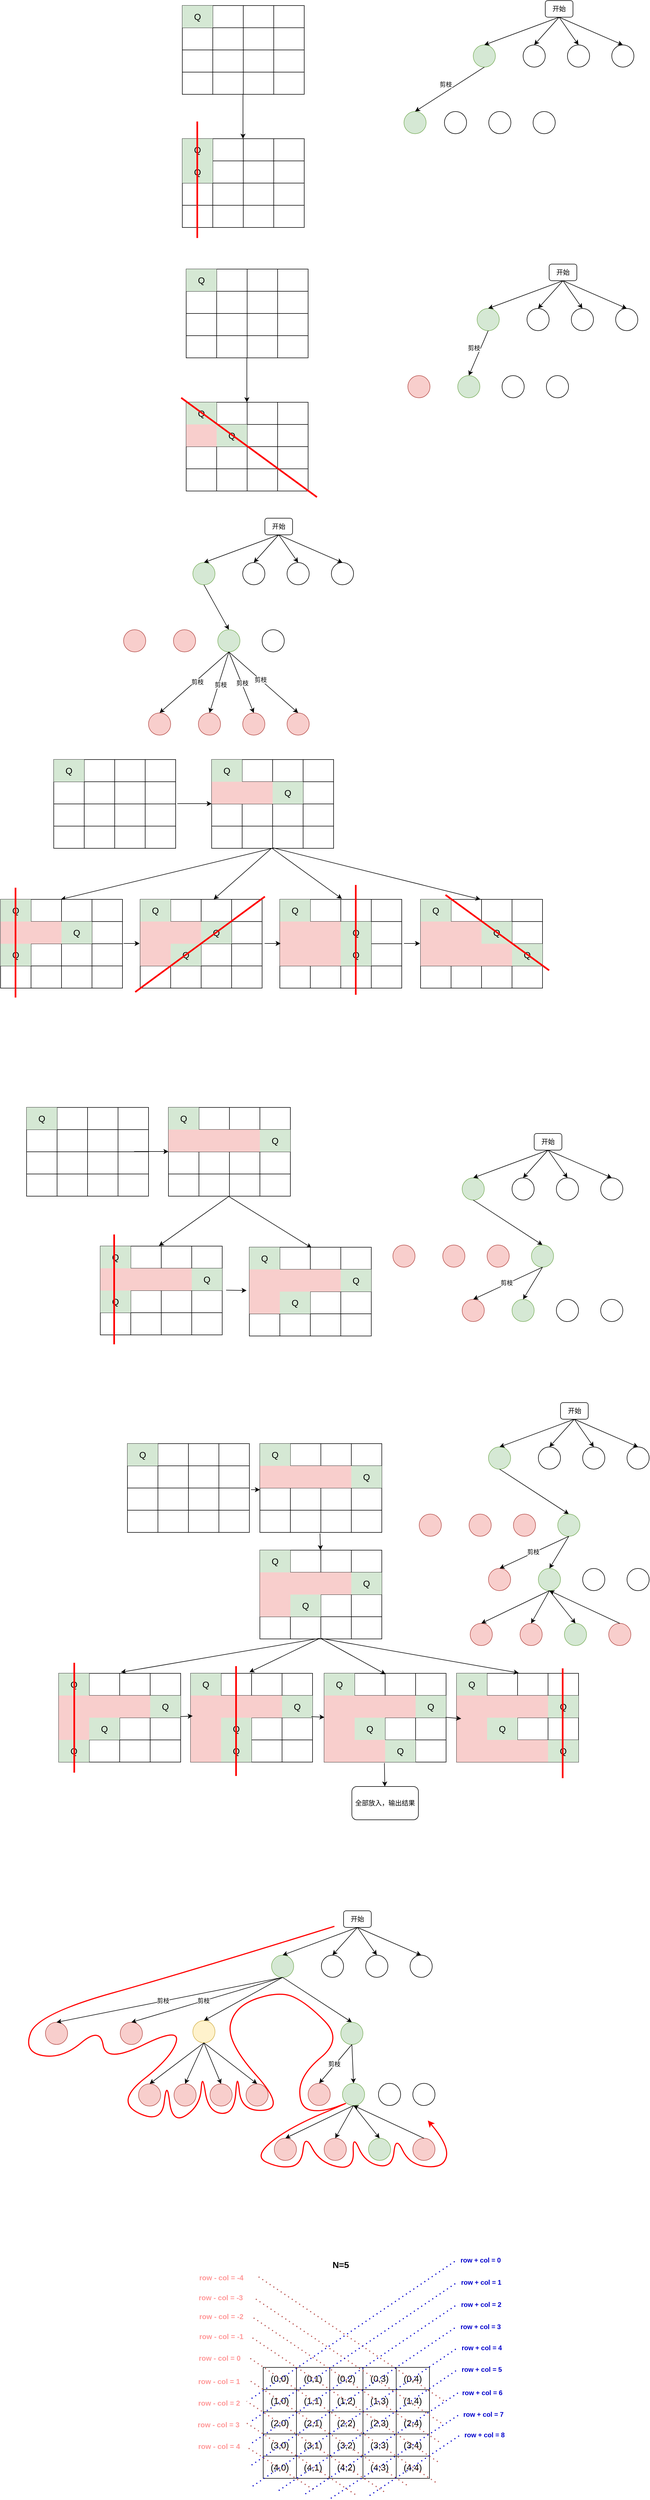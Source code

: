 <mxfile version="24.6.4" type="github">
  <diagram name="第 1 页" id="aH5lSl8xaYONONSlEYKf">
    <mxGraphModel dx="1786" dy="751" grid="0" gridSize="10" guides="1" tooltips="1" connect="1" arrows="1" fold="1" page="0" pageScale="1" pageWidth="827" pageHeight="1169" math="0" shadow="0">
      <root>
        <mxCell id="0" />
        <mxCell id="1" parent="0" />
        <mxCell id="JZ1pca3WwJ2NXLm9wV2W-13" value="" style="shape=table;startSize=0;container=1;collapsible=0;childLayout=tableLayout;fontSize=16;" parent="1" vertex="1">
          <mxGeometry x="15" y="79" width="220" height="160" as="geometry" />
        </mxCell>
        <mxCell id="JZ1pca3WwJ2NXLm9wV2W-14" value="" style="shape=tableRow;horizontal=0;startSize=0;swimlaneHead=0;swimlaneBody=0;strokeColor=inherit;top=0;left=0;bottom=0;right=0;collapsible=0;dropTarget=0;fillColor=none;points=[[0,0.5],[1,0.5]];portConstraint=eastwest;fontSize=16;" parent="JZ1pca3WwJ2NXLm9wV2W-13" vertex="1">
          <mxGeometry width="220" height="40" as="geometry" />
        </mxCell>
        <mxCell id="JZ1pca3WwJ2NXLm9wV2W-26" value="Q" style="shape=partialRectangle;html=1;whiteSpace=wrap;connectable=0;strokeColor=#82b366;overflow=hidden;fillColor=#d5e8d4;top=0;left=0;bottom=0;right=0;pointerEvents=1;fontSize=16;" parent="JZ1pca3WwJ2NXLm9wV2W-14" vertex="1">
          <mxGeometry width="55" height="40" as="geometry">
            <mxRectangle width="55" height="40" as="alternateBounds" />
          </mxGeometry>
        </mxCell>
        <mxCell id="JZ1pca3WwJ2NXLm9wV2W-15" value="" style="shape=partialRectangle;html=1;whiteSpace=wrap;connectable=0;strokeColor=inherit;overflow=hidden;fillColor=none;top=0;left=0;bottom=0;right=0;pointerEvents=1;fontSize=16;" parent="JZ1pca3WwJ2NXLm9wV2W-14" vertex="1">
          <mxGeometry x="55" width="55" height="40" as="geometry">
            <mxRectangle width="55" height="40" as="alternateBounds" />
          </mxGeometry>
        </mxCell>
        <mxCell id="JZ1pca3WwJ2NXLm9wV2W-16" value="" style="shape=partialRectangle;html=1;whiteSpace=wrap;connectable=0;strokeColor=inherit;overflow=hidden;fillColor=none;top=0;left=0;bottom=0;right=0;pointerEvents=1;fontSize=16;" parent="JZ1pca3WwJ2NXLm9wV2W-14" vertex="1">
          <mxGeometry x="110" width="55" height="40" as="geometry">
            <mxRectangle width="55" height="40" as="alternateBounds" />
          </mxGeometry>
        </mxCell>
        <mxCell id="JZ1pca3WwJ2NXLm9wV2W-17" value="" style="shape=partialRectangle;html=1;whiteSpace=wrap;connectable=0;strokeColor=inherit;overflow=hidden;fillColor=none;top=0;left=0;bottom=0;right=0;pointerEvents=1;fontSize=16;" parent="JZ1pca3WwJ2NXLm9wV2W-14" vertex="1">
          <mxGeometry x="165" width="55" height="40" as="geometry">
            <mxRectangle width="55" height="40" as="alternateBounds" />
          </mxGeometry>
        </mxCell>
        <mxCell id="JZ1pca3WwJ2NXLm9wV2W-29" style="shape=tableRow;horizontal=0;startSize=0;swimlaneHead=0;swimlaneBody=0;strokeColor=inherit;top=0;left=0;bottom=0;right=0;collapsible=0;dropTarget=0;fillColor=none;points=[[0,0.5],[1,0.5]];portConstraint=eastwest;fontSize=16;" parent="JZ1pca3WwJ2NXLm9wV2W-13" vertex="1">
          <mxGeometry y="40" width="220" height="40" as="geometry" />
        </mxCell>
        <mxCell id="JZ1pca3WwJ2NXLm9wV2W-30" style="shape=partialRectangle;html=1;whiteSpace=wrap;connectable=0;strokeColor=inherit;overflow=hidden;fillColor=none;top=0;left=0;bottom=0;right=0;pointerEvents=1;fontSize=16;" parent="JZ1pca3WwJ2NXLm9wV2W-29" vertex="1">
          <mxGeometry width="55" height="40" as="geometry">
            <mxRectangle width="55" height="40" as="alternateBounds" />
          </mxGeometry>
        </mxCell>
        <mxCell id="JZ1pca3WwJ2NXLm9wV2W-31" style="shape=partialRectangle;html=1;whiteSpace=wrap;connectable=0;strokeColor=inherit;overflow=hidden;fillColor=none;top=0;left=0;bottom=0;right=0;pointerEvents=1;fontSize=16;" parent="JZ1pca3WwJ2NXLm9wV2W-29" vertex="1">
          <mxGeometry x="55" width="55" height="40" as="geometry">
            <mxRectangle width="55" height="40" as="alternateBounds" />
          </mxGeometry>
        </mxCell>
        <mxCell id="JZ1pca3WwJ2NXLm9wV2W-32" style="shape=partialRectangle;html=1;whiteSpace=wrap;connectable=0;strokeColor=inherit;overflow=hidden;fillColor=none;top=0;left=0;bottom=0;right=0;pointerEvents=1;fontSize=16;" parent="JZ1pca3WwJ2NXLm9wV2W-29" vertex="1">
          <mxGeometry x="110" width="55" height="40" as="geometry">
            <mxRectangle width="55" height="40" as="alternateBounds" />
          </mxGeometry>
        </mxCell>
        <mxCell id="JZ1pca3WwJ2NXLm9wV2W-33" style="shape=partialRectangle;html=1;whiteSpace=wrap;connectable=0;strokeColor=inherit;overflow=hidden;fillColor=none;top=0;left=0;bottom=0;right=0;pointerEvents=1;fontSize=16;" parent="JZ1pca3WwJ2NXLm9wV2W-29" vertex="1">
          <mxGeometry x="165" width="55" height="40" as="geometry">
            <mxRectangle width="55" height="40" as="alternateBounds" />
          </mxGeometry>
        </mxCell>
        <mxCell id="JZ1pca3WwJ2NXLm9wV2W-18" value="" style="shape=tableRow;horizontal=0;startSize=0;swimlaneHead=0;swimlaneBody=0;strokeColor=inherit;top=0;left=0;bottom=0;right=0;collapsible=0;dropTarget=0;fillColor=none;points=[[0,0.5],[1,0.5]];portConstraint=eastwest;fontSize=16;" parent="JZ1pca3WwJ2NXLm9wV2W-13" vertex="1">
          <mxGeometry y="80" width="220" height="40" as="geometry" />
        </mxCell>
        <mxCell id="JZ1pca3WwJ2NXLm9wV2W-27" style="shape=partialRectangle;html=1;whiteSpace=wrap;connectable=0;strokeColor=inherit;overflow=hidden;fillColor=none;top=0;left=0;bottom=0;right=0;pointerEvents=1;fontSize=16;" parent="JZ1pca3WwJ2NXLm9wV2W-18" vertex="1">
          <mxGeometry width="55" height="40" as="geometry">
            <mxRectangle width="55" height="40" as="alternateBounds" />
          </mxGeometry>
        </mxCell>
        <mxCell id="JZ1pca3WwJ2NXLm9wV2W-19" value="" style="shape=partialRectangle;html=1;whiteSpace=wrap;connectable=0;strokeColor=inherit;overflow=hidden;fillColor=none;top=0;left=0;bottom=0;right=0;pointerEvents=1;fontSize=16;" parent="JZ1pca3WwJ2NXLm9wV2W-18" vertex="1">
          <mxGeometry x="55" width="55" height="40" as="geometry">
            <mxRectangle width="55" height="40" as="alternateBounds" />
          </mxGeometry>
        </mxCell>
        <mxCell id="JZ1pca3WwJ2NXLm9wV2W-20" value="" style="shape=partialRectangle;html=1;whiteSpace=wrap;connectable=0;strokeColor=inherit;overflow=hidden;fillColor=none;top=0;left=0;bottom=0;right=0;pointerEvents=1;fontSize=16;" parent="JZ1pca3WwJ2NXLm9wV2W-18" vertex="1">
          <mxGeometry x="110" width="55" height="40" as="geometry">
            <mxRectangle width="55" height="40" as="alternateBounds" />
          </mxGeometry>
        </mxCell>
        <mxCell id="JZ1pca3WwJ2NXLm9wV2W-21" value="" style="shape=partialRectangle;html=1;whiteSpace=wrap;connectable=0;strokeColor=inherit;overflow=hidden;fillColor=none;top=0;left=0;bottom=0;right=0;pointerEvents=1;fontSize=16;" parent="JZ1pca3WwJ2NXLm9wV2W-18" vertex="1">
          <mxGeometry x="165" width="55" height="40" as="geometry">
            <mxRectangle width="55" height="40" as="alternateBounds" />
          </mxGeometry>
        </mxCell>
        <mxCell id="JZ1pca3WwJ2NXLm9wV2W-22" value="" style="shape=tableRow;horizontal=0;startSize=0;swimlaneHead=0;swimlaneBody=0;strokeColor=inherit;top=0;left=0;bottom=0;right=0;collapsible=0;dropTarget=0;fillColor=none;points=[[0,0.5],[1,0.5]];portConstraint=eastwest;fontSize=16;" parent="JZ1pca3WwJ2NXLm9wV2W-13" vertex="1">
          <mxGeometry y="120" width="220" height="40" as="geometry" />
        </mxCell>
        <mxCell id="JZ1pca3WwJ2NXLm9wV2W-28" style="shape=partialRectangle;html=1;whiteSpace=wrap;connectable=0;strokeColor=inherit;overflow=hidden;fillColor=none;top=0;left=0;bottom=0;right=0;pointerEvents=1;fontSize=16;" parent="JZ1pca3WwJ2NXLm9wV2W-22" vertex="1">
          <mxGeometry width="55" height="40" as="geometry">
            <mxRectangle width="55" height="40" as="alternateBounds" />
          </mxGeometry>
        </mxCell>
        <mxCell id="JZ1pca3WwJ2NXLm9wV2W-23" value="" style="shape=partialRectangle;html=1;whiteSpace=wrap;connectable=0;strokeColor=inherit;overflow=hidden;fillColor=none;top=0;left=0;bottom=0;right=0;pointerEvents=1;fontSize=16;" parent="JZ1pca3WwJ2NXLm9wV2W-22" vertex="1">
          <mxGeometry x="55" width="55" height="40" as="geometry">
            <mxRectangle width="55" height="40" as="alternateBounds" />
          </mxGeometry>
        </mxCell>
        <mxCell id="JZ1pca3WwJ2NXLm9wV2W-24" value="" style="shape=partialRectangle;html=1;whiteSpace=wrap;connectable=0;strokeColor=inherit;overflow=hidden;fillColor=none;top=0;left=0;bottom=0;right=0;pointerEvents=1;fontSize=16;" parent="JZ1pca3WwJ2NXLm9wV2W-22" vertex="1">
          <mxGeometry x="110" width="55" height="40" as="geometry">
            <mxRectangle width="55" height="40" as="alternateBounds" />
          </mxGeometry>
        </mxCell>
        <mxCell id="JZ1pca3WwJ2NXLm9wV2W-25" value="" style="shape=partialRectangle;html=1;whiteSpace=wrap;connectable=0;strokeColor=inherit;overflow=hidden;fillColor=none;top=0;left=0;bottom=0;right=0;pointerEvents=1;fontSize=16;" parent="JZ1pca3WwJ2NXLm9wV2W-22" vertex="1">
          <mxGeometry x="165" width="55" height="40" as="geometry">
            <mxRectangle width="55" height="40" as="alternateBounds" />
          </mxGeometry>
        </mxCell>
        <mxCell id="JZ1pca3WwJ2NXLm9wV2W-34" value="" style="shape=table;startSize=0;container=1;collapsible=0;childLayout=tableLayout;fontSize=16;" parent="1" vertex="1">
          <mxGeometry x="15" y="319" width="220" height="160" as="geometry" />
        </mxCell>
        <mxCell id="JZ1pca3WwJ2NXLm9wV2W-35" value="" style="shape=tableRow;horizontal=0;startSize=0;swimlaneHead=0;swimlaneBody=0;strokeColor=inherit;top=0;left=0;bottom=0;right=0;collapsible=0;dropTarget=0;fillColor=none;points=[[0,0.5],[1,0.5]];portConstraint=eastwest;fontSize=16;" parent="JZ1pca3WwJ2NXLm9wV2W-34" vertex="1">
          <mxGeometry width="220" height="40" as="geometry" />
        </mxCell>
        <mxCell id="JZ1pca3WwJ2NXLm9wV2W-36" value="Q" style="shape=partialRectangle;html=1;whiteSpace=wrap;connectable=0;strokeColor=#82b366;overflow=hidden;fillColor=#d5e8d4;top=0;left=0;bottom=0;right=0;pointerEvents=1;fontSize=16;" parent="JZ1pca3WwJ2NXLm9wV2W-35" vertex="1">
          <mxGeometry width="55" height="40" as="geometry">
            <mxRectangle width="55" height="40" as="alternateBounds" />
          </mxGeometry>
        </mxCell>
        <mxCell id="JZ1pca3WwJ2NXLm9wV2W-37" value="" style="shape=partialRectangle;html=1;whiteSpace=wrap;connectable=0;strokeColor=inherit;overflow=hidden;fillColor=none;top=0;left=0;bottom=0;right=0;pointerEvents=1;fontSize=16;" parent="JZ1pca3WwJ2NXLm9wV2W-35" vertex="1">
          <mxGeometry x="55" width="55" height="40" as="geometry">
            <mxRectangle width="55" height="40" as="alternateBounds" />
          </mxGeometry>
        </mxCell>
        <mxCell id="JZ1pca3WwJ2NXLm9wV2W-38" value="" style="shape=partialRectangle;html=1;whiteSpace=wrap;connectable=0;strokeColor=inherit;overflow=hidden;fillColor=none;top=0;left=0;bottom=0;right=0;pointerEvents=1;fontSize=16;" parent="JZ1pca3WwJ2NXLm9wV2W-35" vertex="1">
          <mxGeometry x="110" width="55" height="40" as="geometry">
            <mxRectangle width="55" height="40" as="alternateBounds" />
          </mxGeometry>
        </mxCell>
        <mxCell id="JZ1pca3WwJ2NXLm9wV2W-39" value="" style="shape=partialRectangle;html=1;whiteSpace=wrap;connectable=0;strokeColor=inherit;overflow=hidden;fillColor=none;top=0;left=0;bottom=0;right=0;pointerEvents=1;fontSize=16;" parent="JZ1pca3WwJ2NXLm9wV2W-35" vertex="1">
          <mxGeometry x="165" width="55" height="40" as="geometry">
            <mxRectangle width="55" height="40" as="alternateBounds" />
          </mxGeometry>
        </mxCell>
        <mxCell id="JZ1pca3WwJ2NXLm9wV2W-40" style="shape=tableRow;horizontal=0;startSize=0;swimlaneHead=0;swimlaneBody=0;strokeColor=inherit;top=0;left=0;bottom=0;right=0;collapsible=0;dropTarget=0;fillColor=none;points=[[0,0.5],[1,0.5]];portConstraint=eastwest;fontSize=16;" parent="JZ1pca3WwJ2NXLm9wV2W-34" vertex="1">
          <mxGeometry y="40" width="220" height="40" as="geometry" />
        </mxCell>
        <mxCell id="JZ1pca3WwJ2NXLm9wV2W-41" value="Q" style="shape=partialRectangle;html=1;whiteSpace=wrap;connectable=0;strokeColor=#82b366;overflow=hidden;fillColor=#d5e8d4;top=0;left=0;bottom=0;right=0;pointerEvents=1;fontSize=16;" parent="JZ1pca3WwJ2NXLm9wV2W-40" vertex="1">
          <mxGeometry width="55" height="40" as="geometry">
            <mxRectangle width="55" height="40" as="alternateBounds" />
          </mxGeometry>
        </mxCell>
        <mxCell id="JZ1pca3WwJ2NXLm9wV2W-42" style="shape=partialRectangle;html=1;whiteSpace=wrap;connectable=0;strokeColor=inherit;overflow=hidden;fillColor=none;top=0;left=0;bottom=0;right=0;pointerEvents=1;fontSize=16;" parent="JZ1pca3WwJ2NXLm9wV2W-40" vertex="1">
          <mxGeometry x="55" width="55" height="40" as="geometry">
            <mxRectangle width="55" height="40" as="alternateBounds" />
          </mxGeometry>
        </mxCell>
        <mxCell id="JZ1pca3WwJ2NXLm9wV2W-43" style="shape=partialRectangle;html=1;whiteSpace=wrap;connectable=0;strokeColor=inherit;overflow=hidden;fillColor=none;top=0;left=0;bottom=0;right=0;pointerEvents=1;fontSize=16;" parent="JZ1pca3WwJ2NXLm9wV2W-40" vertex="1">
          <mxGeometry x="110" width="55" height="40" as="geometry">
            <mxRectangle width="55" height="40" as="alternateBounds" />
          </mxGeometry>
        </mxCell>
        <mxCell id="JZ1pca3WwJ2NXLm9wV2W-44" style="shape=partialRectangle;html=1;whiteSpace=wrap;connectable=0;strokeColor=inherit;overflow=hidden;fillColor=none;top=0;left=0;bottom=0;right=0;pointerEvents=1;fontSize=16;" parent="JZ1pca3WwJ2NXLm9wV2W-40" vertex="1">
          <mxGeometry x="165" width="55" height="40" as="geometry">
            <mxRectangle width="55" height="40" as="alternateBounds" />
          </mxGeometry>
        </mxCell>
        <mxCell id="JZ1pca3WwJ2NXLm9wV2W-45" value="" style="shape=tableRow;horizontal=0;startSize=0;swimlaneHead=0;swimlaneBody=0;strokeColor=inherit;top=0;left=0;bottom=0;right=0;collapsible=0;dropTarget=0;fillColor=none;points=[[0,0.5],[1,0.5]];portConstraint=eastwest;fontSize=16;" parent="JZ1pca3WwJ2NXLm9wV2W-34" vertex="1">
          <mxGeometry y="80" width="220" height="40" as="geometry" />
        </mxCell>
        <mxCell id="JZ1pca3WwJ2NXLm9wV2W-46" style="shape=partialRectangle;html=1;whiteSpace=wrap;connectable=0;strokeColor=inherit;overflow=hidden;fillColor=none;top=0;left=0;bottom=0;right=0;pointerEvents=1;fontSize=16;" parent="JZ1pca3WwJ2NXLm9wV2W-45" vertex="1">
          <mxGeometry width="55" height="40" as="geometry">
            <mxRectangle width="55" height="40" as="alternateBounds" />
          </mxGeometry>
        </mxCell>
        <mxCell id="JZ1pca3WwJ2NXLm9wV2W-47" value="" style="shape=partialRectangle;html=1;whiteSpace=wrap;connectable=0;strokeColor=inherit;overflow=hidden;fillColor=none;top=0;left=0;bottom=0;right=0;pointerEvents=1;fontSize=16;" parent="JZ1pca3WwJ2NXLm9wV2W-45" vertex="1">
          <mxGeometry x="55" width="55" height="40" as="geometry">
            <mxRectangle width="55" height="40" as="alternateBounds" />
          </mxGeometry>
        </mxCell>
        <mxCell id="JZ1pca3WwJ2NXLm9wV2W-48" value="" style="shape=partialRectangle;html=1;whiteSpace=wrap;connectable=0;strokeColor=inherit;overflow=hidden;fillColor=none;top=0;left=0;bottom=0;right=0;pointerEvents=1;fontSize=16;" parent="JZ1pca3WwJ2NXLm9wV2W-45" vertex="1">
          <mxGeometry x="110" width="55" height="40" as="geometry">
            <mxRectangle width="55" height="40" as="alternateBounds" />
          </mxGeometry>
        </mxCell>
        <mxCell id="JZ1pca3WwJ2NXLm9wV2W-49" value="" style="shape=partialRectangle;html=1;whiteSpace=wrap;connectable=0;strokeColor=inherit;overflow=hidden;fillColor=none;top=0;left=0;bottom=0;right=0;pointerEvents=1;fontSize=16;" parent="JZ1pca3WwJ2NXLm9wV2W-45" vertex="1">
          <mxGeometry x="165" width="55" height="40" as="geometry">
            <mxRectangle width="55" height="40" as="alternateBounds" />
          </mxGeometry>
        </mxCell>
        <mxCell id="JZ1pca3WwJ2NXLm9wV2W-50" value="" style="shape=tableRow;horizontal=0;startSize=0;swimlaneHead=0;swimlaneBody=0;strokeColor=inherit;top=0;left=0;bottom=0;right=0;collapsible=0;dropTarget=0;fillColor=none;points=[[0,0.5],[1,0.5]];portConstraint=eastwest;fontSize=16;" parent="JZ1pca3WwJ2NXLm9wV2W-34" vertex="1">
          <mxGeometry y="120" width="220" height="40" as="geometry" />
        </mxCell>
        <mxCell id="JZ1pca3WwJ2NXLm9wV2W-51" style="shape=partialRectangle;html=1;whiteSpace=wrap;connectable=0;strokeColor=inherit;overflow=hidden;fillColor=none;top=0;left=0;bottom=0;right=0;pointerEvents=1;fontSize=16;" parent="JZ1pca3WwJ2NXLm9wV2W-50" vertex="1">
          <mxGeometry width="55" height="40" as="geometry">
            <mxRectangle width="55" height="40" as="alternateBounds" />
          </mxGeometry>
        </mxCell>
        <mxCell id="JZ1pca3WwJ2NXLm9wV2W-52" value="" style="shape=partialRectangle;html=1;whiteSpace=wrap;connectable=0;strokeColor=inherit;overflow=hidden;fillColor=none;top=0;left=0;bottom=0;right=0;pointerEvents=1;fontSize=16;" parent="JZ1pca3WwJ2NXLm9wV2W-50" vertex="1">
          <mxGeometry x="55" width="55" height="40" as="geometry">
            <mxRectangle width="55" height="40" as="alternateBounds" />
          </mxGeometry>
        </mxCell>
        <mxCell id="JZ1pca3WwJ2NXLm9wV2W-53" value="" style="shape=partialRectangle;html=1;whiteSpace=wrap;connectable=0;strokeColor=inherit;overflow=hidden;fillColor=none;top=0;left=0;bottom=0;right=0;pointerEvents=1;fontSize=16;" parent="JZ1pca3WwJ2NXLm9wV2W-50" vertex="1">
          <mxGeometry x="110" width="55" height="40" as="geometry">
            <mxRectangle width="55" height="40" as="alternateBounds" />
          </mxGeometry>
        </mxCell>
        <mxCell id="JZ1pca3WwJ2NXLm9wV2W-54" value="" style="shape=partialRectangle;html=1;whiteSpace=wrap;connectable=0;strokeColor=inherit;overflow=hidden;fillColor=none;top=0;left=0;bottom=0;right=0;pointerEvents=1;fontSize=16;" parent="JZ1pca3WwJ2NXLm9wV2W-50" vertex="1">
          <mxGeometry x="165" width="55" height="40" as="geometry">
            <mxRectangle width="55" height="40" as="alternateBounds" />
          </mxGeometry>
        </mxCell>
        <mxCell id="JZ1pca3WwJ2NXLm9wV2W-55" value="" style="endArrow=classic;html=1;rounded=0;" parent="1" edge="1">
          <mxGeometry width="50" height="50" relative="1" as="geometry">
            <mxPoint x="124.5" y="239" as="sourcePoint" />
            <mxPoint x="124.5" y="319" as="targetPoint" />
          </mxGeometry>
        </mxCell>
        <mxCell id="JZ1pca3WwJ2NXLm9wV2W-56" value="开始" style="rounded=1;whiteSpace=wrap;html=1;" parent="1" vertex="1">
          <mxGeometry x="670" y="70" width="50" height="30" as="geometry" />
        </mxCell>
        <mxCell id="JZ1pca3WwJ2NXLm9wV2W-57" value="" style="ellipse;whiteSpace=wrap;html=1;aspect=fixed;fillColor=#d5e8d4;strokeColor=#82b366;" parent="1" vertex="1">
          <mxGeometry x="540" y="150" width="40" height="40" as="geometry" />
        </mxCell>
        <mxCell id="JZ1pca3WwJ2NXLm9wV2W-58" value="" style="ellipse;whiteSpace=wrap;html=1;aspect=fixed;" parent="1" vertex="1">
          <mxGeometry x="630" y="150" width="40" height="40" as="geometry" />
        </mxCell>
        <mxCell id="JZ1pca3WwJ2NXLm9wV2W-59" value="" style="ellipse;whiteSpace=wrap;html=1;aspect=fixed;" parent="1" vertex="1">
          <mxGeometry x="710" y="150" width="40" height="40" as="geometry" />
        </mxCell>
        <mxCell id="JZ1pca3WwJ2NXLm9wV2W-60" value="" style="ellipse;whiteSpace=wrap;html=1;aspect=fixed;" parent="1" vertex="1">
          <mxGeometry x="790" y="150" width="40" height="40" as="geometry" />
        </mxCell>
        <mxCell id="JZ1pca3WwJ2NXLm9wV2W-61" value="" style="ellipse;whiteSpace=wrap;html=1;aspect=fixed;fillColor=#d5e8d4;strokeColor=#82b366;" parent="1" vertex="1">
          <mxGeometry x="415" y="270" width="40" height="40" as="geometry" />
        </mxCell>
        <mxCell id="JZ1pca3WwJ2NXLm9wV2W-65" value="" style="endArrow=classic;html=1;rounded=0;exitX=0.5;exitY=1;exitDx=0;exitDy=0;entryX=0.5;entryY=0;entryDx=0;entryDy=0;" parent="1" source="JZ1pca3WwJ2NXLm9wV2W-56" target="JZ1pca3WwJ2NXLm9wV2W-57" edge="1">
          <mxGeometry width="50" height="50" relative="1" as="geometry">
            <mxPoint x="500" y="120" as="sourcePoint" />
            <mxPoint x="550" y="70" as="targetPoint" />
          </mxGeometry>
        </mxCell>
        <mxCell id="JZ1pca3WwJ2NXLm9wV2W-67" value="" style="endArrow=classic;html=1;rounded=0;exitX=0.5;exitY=1;exitDx=0;exitDy=0;entryX=0.5;entryY=0;entryDx=0;entryDy=0;" parent="1" source="JZ1pca3WwJ2NXLm9wV2W-57" target="JZ1pca3WwJ2NXLm9wV2W-61" edge="1">
          <mxGeometry width="50" height="50" relative="1" as="geometry">
            <mxPoint x="380" y="100" as="sourcePoint" />
            <mxPoint x="430" y="50" as="targetPoint" />
          </mxGeometry>
        </mxCell>
        <mxCell id="JZ1pca3WwJ2NXLm9wV2W-71" value="剪枝" style="edgeLabel;html=1;align=center;verticalAlign=middle;resizable=0;points=[];" parent="JZ1pca3WwJ2NXLm9wV2W-67" vertex="1" connectable="0">
          <mxGeometry x="-0.043" relative="1" as="geometry">
            <mxPoint x="-10" y="-8" as="offset" />
          </mxGeometry>
        </mxCell>
        <mxCell id="JZ1pca3WwJ2NXLm9wV2W-68" value="" style="endArrow=classic;html=1;rounded=0;exitX=0.5;exitY=1;exitDx=0;exitDy=0;entryX=0.5;entryY=0;entryDx=0;entryDy=0;" parent="1" source="JZ1pca3WwJ2NXLm9wV2W-56" target="JZ1pca3WwJ2NXLm9wV2W-60" edge="1">
          <mxGeometry width="50" height="50" relative="1" as="geometry">
            <mxPoint x="390" y="110" as="sourcePoint" />
            <mxPoint x="440" y="60" as="targetPoint" />
          </mxGeometry>
        </mxCell>
        <mxCell id="JZ1pca3WwJ2NXLm9wV2W-69" value="" style="endArrow=classic;html=1;rounded=0;exitX=0.5;exitY=1;exitDx=0;exitDy=0;entryX=0.5;entryY=0;entryDx=0;entryDy=0;" parent="1" source="JZ1pca3WwJ2NXLm9wV2W-56" target="JZ1pca3WwJ2NXLm9wV2W-59" edge="1">
          <mxGeometry width="50" height="50" relative="1" as="geometry">
            <mxPoint x="400" y="120" as="sourcePoint" />
            <mxPoint x="450" y="70" as="targetPoint" />
          </mxGeometry>
        </mxCell>
        <mxCell id="JZ1pca3WwJ2NXLm9wV2W-70" value="" style="endArrow=classic;html=1;rounded=0;exitX=0.5;exitY=1;exitDx=0;exitDy=0;entryX=0.5;entryY=0;entryDx=0;entryDy=0;" parent="1" source="JZ1pca3WwJ2NXLm9wV2W-56" target="JZ1pca3WwJ2NXLm9wV2W-58" edge="1">
          <mxGeometry width="50" height="50" relative="1" as="geometry">
            <mxPoint x="410" y="130" as="sourcePoint" />
            <mxPoint x="460" y="80" as="targetPoint" />
          </mxGeometry>
        </mxCell>
        <mxCell id="JZ1pca3WwJ2NXLm9wV2W-72" value="" style="shape=table;startSize=0;container=1;collapsible=0;childLayout=tableLayout;fontSize=16;" parent="1" vertex="1">
          <mxGeometry x="22" y="554" width="220" height="160" as="geometry" />
        </mxCell>
        <mxCell id="JZ1pca3WwJ2NXLm9wV2W-73" value="" style="shape=tableRow;horizontal=0;startSize=0;swimlaneHead=0;swimlaneBody=0;strokeColor=inherit;top=0;left=0;bottom=0;right=0;collapsible=0;dropTarget=0;fillColor=none;points=[[0,0.5],[1,0.5]];portConstraint=eastwest;fontSize=16;" parent="JZ1pca3WwJ2NXLm9wV2W-72" vertex="1">
          <mxGeometry width="220" height="40" as="geometry" />
        </mxCell>
        <mxCell id="JZ1pca3WwJ2NXLm9wV2W-74" value="Q" style="shape=partialRectangle;html=1;whiteSpace=wrap;connectable=0;strokeColor=#82b366;overflow=hidden;fillColor=#d5e8d4;top=0;left=0;bottom=0;right=0;pointerEvents=1;fontSize=16;" parent="JZ1pca3WwJ2NXLm9wV2W-73" vertex="1">
          <mxGeometry width="55" height="40" as="geometry">
            <mxRectangle width="55" height="40" as="alternateBounds" />
          </mxGeometry>
        </mxCell>
        <mxCell id="JZ1pca3WwJ2NXLm9wV2W-75" value="" style="shape=partialRectangle;html=1;whiteSpace=wrap;connectable=0;strokeColor=inherit;overflow=hidden;fillColor=none;top=0;left=0;bottom=0;right=0;pointerEvents=1;fontSize=16;" parent="JZ1pca3WwJ2NXLm9wV2W-73" vertex="1">
          <mxGeometry x="55" width="55" height="40" as="geometry">
            <mxRectangle width="55" height="40" as="alternateBounds" />
          </mxGeometry>
        </mxCell>
        <mxCell id="JZ1pca3WwJ2NXLm9wV2W-76" value="" style="shape=partialRectangle;html=1;whiteSpace=wrap;connectable=0;strokeColor=inherit;overflow=hidden;fillColor=none;top=0;left=0;bottom=0;right=0;pointerEvents=1;fontSize=16;" parent="JZ1pca3WwJ2NXLm9wV2W-73" vertex="1">
          <mxGeometry x="110" width="55" height="40" as="geometry">
            <mxRectangle width="55" height="40" as="alternateBounds" />
          </mxGeometry>
        </mxCell>
        <mxCell id="JZ1pca3WwJ2NXLm9wV2W-77" value="" style="shape=partialRectangle;html=1;whiteSpace=wrap;connectable=0;strokeColor=inherit;overflow=hidden;fillColor=none;top=0;left=0;bottom=0;right=0;pointerEvents=1;fontSize=16;" parent="JZ1pca3WwJ2NXLm9wV2W-73" vertex="1">
          <mxGeometry x="165" width="55" height="40" as="geometry">
            <mxRectangle width="55" height="40" as="alternateBounds" />
          </mxGeometry>
        </mxCell>
        <mxCell id="JZ1pca3WwJ2NXLm9wV2W-78" style="shape=tableRow;horizontal=0;startSize=0;swimlaneHead=0;swimlaneBody=0;strokeColor=inherit;top=0;left=0;bottom=0;right=0;collapsible=0;dropTarget=0;fillColor=none;points=[[0,0.5],[1,0.5]];portConstraint=eastwest;fontSize=16;" parent="JZ1pca3WwJ2NXLm9wV2W-72" vertex="1">
          <mxGeometry y="40" width="220" height="40" as="geometry" />
        </mxCell>
        <mxCell id="JZ1pca3WwJ2NXLm9wV2W-79" style="shape=partialRectangle;html=1;whiteSpace=wrap;connectable=0;strokeColor=inherit;overflow=hidden;fillColor=none;top=0;left=0;bottom=0;right=0;pointerEvents=1;fontSize=16;" parent="JZ1pca3WwJ2NXLm9wV2W-78" vertex="1">
          <mxGeometry width="55" height="40" as="geometry">
            <mxRectangle width="55" height="40" as="alternateBounds" />
          </mxGeometry>
        </mxCell>
        <mxCell id="JZ1pca3WwJ2NXLm9wV2W-80" style="shape=partialRectangle;html=1;whiteSpace=wrap;connectable=0;strokeColor=inherit;overflow=hidden;fillColor=none;top=0;left=0;bottom=0;right=0;pointerEvents=1;fontSize=16;" parent="JZ1pca3WwJ2NXLm9wV2W-78" vertex="1">
          <mxGeometry x="55" width="55" height="40" as="geometry">
            <mxRectangle width="55" height="40" as="alternateBounds" />
          </mxGeometry>
        </mxCell>
        <mxCell id="JZ1pca3WwJ2NXLm9wV2W-81" style="shape=partialRectangle;html=1;whiteSpace=wrap;connectable=0;strokeColor=inherit;overflow=hidden;fillColor=none;top=0;left=0;bottom=0;right=0;pointerEvents=1;fontSize=16;" parent="JZ1pca3WwJ2NXLm9wV2W-78" vertex="1">
          <mxGeometry x="110" width="55" height="40" as="geometry">
            <mxRectangle width="55" height="40" as="alternateBounds" />
          </mxGeometry>
        </mxCell>
        <mxCell id="JZ1pca3WwJ2NXLm9wV2W-82" style="shape=partialRectangle;html=1;whiteSpace=wrap;connectable=0;strokeColor=inherit;overflow=hidden;fillColor=none;top=0;left=0;bottom=0;right=0;pointerEvents=1;fontSize=16;" parent="JZ1pca3WwJ2NXLm9wV2W-78" vertex="1">
          <mxGeometry x="165" width="55" height="40" as="geometry">
            <mxRectangle width="55" height="40" as="alternateBounds" />
          </mxGeometry>
        </mxCell>
        <mxCell id="JZ1pca3WwJ2NXLm9wV2W-83" value="" style="shape=tableRow;horizontal=0;startSize=0;swimlaneHead=0;swimlaneBody=0;strokeColor=inherit;top=0;left=0;bottom=0;right=0;collapsible=0;dropTarget=0;fillColor=none;points=[[0,0.5],[1,0.5]];portConstraint=eastwest;fontSize=16;" parent="JZ1pca3WwJ2NXLm9wV2W-72" vertex="1">
          <mxGeometry y="80" width="220" height="40" as="geometry" />
        </mxCell>
        <mxCell id="JZ1pca3WwJ2NXLm9wV2W-84" style="shape=partialRectangle;html=1;whiteSpace=wrap;connectable=0;strokeColor=inherit;overflow=hidden;fillColor=none;top=0;left=0;bottom=0;right=0;pointerEvents=1;fontSize=16;" parent="JZ1pca3WwJ2NXLm9wV2W-83" vertex="1">
          <mxGeometry width="55" height="40" as="geometry">
            <mxRectangle width="55" height="40" as="alternateBounds" />
          </mxGeometry>
        </mxCell>
        <mxCell id="JZ1pca3WwJ2NXLm9wV2W-85" value="" style="shape=partialRectangle;html=1;whiteSpace=wrap;connectable=0;strokeColor=inherit;overflow=hidden;fillColor=none;top=0;left=0;bottom=0;right=0;pointerEvents=1;fontSize=16;" parent="JZ1pca3WwJ2NXLm9wV2W-83" vertex="1">
          <mxGeometry x="55" width="55" height="40" as="geometry">
            <mxRectangle width="55" height="40" as="alternateBounds" />
          </mxGeometry>
        </mxCell>
        <mxCell id="JZ1pca3WwJ2NXLm9wV2W-86" value="" style="shape=partialRectangle;html=1;whiteSpace=wrap;connectable=0;strokeColor=inherit;overflow=hidden;fillColor=none;top=0;left=0;bottom=0;right=0;pointerEvents=1;fontSize=16;" parent="JZ1pca3WwJ2NXLm9wV2W-83" vertex="1">
          <mxGeometry x="110" width="55" height="40" as="geometry">
            <mxRectangle width="55" height="40" as="alternateBounds" />
          </mxGeometry>
        </mxCell>
        <mxCell id="JZ1pca3WwJ2NXLm9wV2W-87" value="" style="shape=partialRectangle;html=1;whiteSpace=wrap;connectable=0;strokeColor=inherit;overflow=hidden;fillColor=none;top=0;left=0;bottom=0;right=0;pointerEvents=1;fontSize=16;" parent="JZ1pca3WwJ2NXLm9wV2W-83" vertex="1">
          <mxGeometry x="165" width="55" height="40" as="geometry">
            <mxRectangle width="55" height="40" as="alternateBounds" />
          </mxGeometry>
        </mxCell>
        <mxCell id="JZ1pca3WwJ2NXLm9wV2W-88" value="" style="shape=tableRow;horizontal=0;startSize=0;swimlaneHead=0;swimlaneBody=0;strokeColor=inherit;top=0;left=0;bottom=0;right=0;collapsible=0;dropTarget=0;fillColor=none;points=[[0,0.5],[1,0.5]];portConstraint=eastwest;fontSize=16;" parent="JZ1pca3WwJ2NXLm9wV2W-72" vertex="1">
          <mxGeometry y="120" width="220" height="40" as="geometry" />
        </mxCell>
        <mxCell id="JZ1pca3WwJ2NXLm9wV2W-89" style="shape=partialRectangle;html=1;whiteSpace=wrap;connectable=0;strokeColor=inherit;overflow=hidden;fillColor=none;top=0;left=0;bottom=0;right=0;pointerEvents=1;fontSize=16;" parent="JZ1pca3WwJ2NXLm9wV2W-88" vertex="1">
          <mxGeometry width="55" height="40" as="geometry">
            <mxRectangle width="55" height="40" as="alternateBounds" />
          </mxGeometry>
        </mxCell>
        <mxCell id="JZ1pca3WwJ2NXLm9wV2W-90" value="" style="shape=partialRectangle;html=1;whiteSpace=wrap;connectable=0;strokeColor=inherit;overflow=hidden;fillColor=none;top=0;left=0;bottom=0;right=0;pointerEvents=1;fontSize=16;" parent="JZ1pca3WwJ2NXLm9wV2W-88" vertex="1">
          <mxGeometry x="55" width="55" height="40" as="geometry">
            <mxRectangle width="55" height="40" as="alternateBounds" />
          </mxGeometry>
        </mxCell>
        <mxCell id="JZ1pca3WwJ2NXLm9wV2W-91" value="" style="shape=partialRectangle;html=1;whiteSpace=wrap;connectable=0;strokeColor=inherit;overflow=hidden;fillColor=none;top=0;left=0;bottom=0;right=0;pointerEvents=1;fontSize=16;" parent="JZ1pca3WwJ2NXLm9wV2W-88" vertex="1">
          <mxGeometry x="110" width="55" height="40" as="geometry">
            <mxRectangle width="55" height="40" as="alternateBounds" />
          </mxGeometry>
        </mxCell>
        <mxCell id="JZ1pca3WwJ2NXLm9wV2W-92" value="" style="shape=partialRectangle;html=1;whiteSpace=wrap;connectable=0;strokeColor=inherit;overflow=hidden;fillColor=none;top=0;left=0;bottom=0;right=0;pointerEvents=1;fontSize=16;" parent="JZ1pca3WwJ2NXLm9wV2W-88" vertex="1">
          <mxGeometry x="165" width="55" height="40" as="geometry">
            <mxRectangle width="55" height="40" as="alternateBounds" />
          </mxGeometry>
        </mxCell>
        <mxCell id="JZ1pca3WwJ2NXLm9wV2W-93" value="" style="shape=table;startSize=0;container=1;collapsible=0;childLayout=tableLayout;fontSize=16;" parent="1" vertex="1">
          <mxGeometry x="22" y="794" width="220" height="160" as="geometry" />
        </mxCell>
        <mxCell id="JZ1pca3WwJ2NXLm9wV2W-94" value="" style="shape=tableRow;horizontal=0;startSize=0;swimlaneHead=0;swimlaneBody=0;strokeColor=inherit;top=0;left=0;bottom=0;right=0;collapsible=0;dropTarget=0;fillColor=none;points=[[0,0.5],[1,0.5]];portConstraint=eastwest;fontSize=16;" parent="JZ1pca3WwJ2NXLm9wV2W-93" vertex="1">
          <mxGeometry width="220" height="40" as="geometry" />
        </mxCell>
        <mxCell id="JZ1pca3WwJ2NXLm9wV2W-95" value="Q" style="shape=partialRectangle;html=1;whiteSpace=wrap;connectable=0;strokeColor=#82b366;overflow=hidden;fillColor=#d5e8d4;top=0;left=0;bottom=0;right=0;pointerEvents=1;fontSize=16;" parent="JZ1pca3WwJ2NXLm9wV2W-94" vertex="1">
          <mxGeometry width="55" height="40" as="geometry">
            <mxRectangle width="55" height="40" as="alternateBounds" />
          </mxGeometry>
        </mxCell>
        <mxCell id="JZ1pca3WwJ2NXLm9wV2W-96" value="" style="shape=partialRectangle;html=1;whiteSpace=wrap;connectable=0;strokeColor=inherit;overflow=hidden;fillColor=none;top=0;left=0;bottom=0;right=0;pointerEvents=1;fontSize=16;" parent="JZ1pca3WwJ2NXLm9wV2W-94" vertex="1">
          <mxGeometry x="55" width="55" height="40" as="geometry">
            <mxRectangle width="55" height="40" as="alternateBounds" />
          </mxGeometry>
        </mxCell>
        <mxCell id="JZ1pca3WwJ2NXLm9wV2W-97" value="" style="shape=partialRectangle;html=1;whiteSpace=wrap;connectable=0;strokeColor=inherit;overflow=hidden;fillColor=none;top=0;left=0;bottom=0;right=0;pointerEvents=1;fontSize=16;" parent="JZ1pca3WwJ2NXLm9wV2W-94" vertex="1">
          <mxGeometry x="110" width="55" height="40" as="geometry">
            <mxRectangle width="55" height="40" as="alternateBounds" />
          </mxGeometry>
        </mxCell>
        <mxCell id="JZ1pca3WwJ2NXLm9wV2W-98" value="" style="shape=partialRectangle;html=1;whiteSpace=wrap;connectable=0;strokeColor=inherit;overflow=hidden;fillColor=none;top=0;left=0;bottom=0;right=0;pointerEvents=1;fontSize=16;" parent="JZ1pca3WwJ2NXLm9wV2W-94" vertex="1">
          <mxGeometry x="165" width="55" height="40" as="geometry">
            <mxRectangle width="55" height="40" as="alternateBounds" />
          </mxGeometry>
        </mxCell>
        <mxCell id="JZ1pca3WwJ2NXLm9wV2W-99" style="shape=tableRow;horizontal=0;startSize=0;swimlaneHead=0;swimlaneBody=0;strokeColor=inherit;top=0;left=0;bottom=0;right=0;collapsible=0;dropTarget=0;fillColor=none;points=[[0,0.5],[1,0.5]];portConstraint=eastwest;fontSize=16;" parent="JZ1pca3WwJ2NXLm9wV2W-93" vertex="1">
          <mxGeometry y="40" width="220" height="40" as="geometry" />
        </mxCell>
        <mxCell id="JZ1pca3WwJ2NXLm9wV2W-100" value="" style="shape=partialRectangle;html=1;whiteSpace=wrap;connectable=0;strokeColor=#b85450;overflow=hidden;fillColor=#f8cecc;top=0;left=0;bottom=0;right=0;pointerEvents=1;fontSize=16;" parent="JZ1pca3WwJ2NXLm9wV2W-99" vertex="1">
          <mxGeometry width="55" height="40" as="geometry">
            <mxRectangle width="55" height="40" as="alternateBounds" />
          </mxGeometry>
        </mxCell>
        <mxCell id="JZ1pca3WwJ2NXLm9wV2W-101" value="Q" style="shape=partialRectangle;html=1;whiteSpace=wrap;connectable=0;strokeColor=#82b366;overflow=hidden;fillColor=#d5e8d4;top=0;left=0;bottom=0;right=0;pointerEvents=1;fontSize=16;" parent="JZ1pca3WwJ2NXLm9wV2W-99" vertex="1">
          <mxGeometry x="55" width="55" height="40" as="geometry">
            <mxRectangle width="55" height="40" as="alternateBounds" />
          </mxGeometry>
        </mxCell>
        <mxCell id="JZ1pca3WwJ2NXLm9wV2W-102" style="shape=partialRectangle;html=1;whiteSpace=wrap;connectable=0;strokeColor=inherit;overflow=hidden;fillColor=none;top=0;left=0;bottom=0;right=0;pointerEvents=1;fontSize=16;" parent="JZ1pca3WwJ2NXLm9wV2W-99" vertex="1">
          <mxGeometry x="110" width="55" height="40" as="geometry">
            <mxRectangle width="55" height="40" as="alternateBounds" />
          </mxGeometry>
        </mxCell>
        <mxCell id="JZ1pca3WwJ2NXLm9wV2W-103" style="shape=partialRectangle;html=1;whiteSpace=wrap;connectable=0;strokeColor=inherit;overflow=hidden;fillColor=none;top=0;left=0;bottom=0;right=0;pointerEvents=1;fontSize=16;" parent="JZ1pca3WwJ2NXLm9wV2W-99" vertex="1">
          <mxGeometry x="165" width="55" height="40" as="geometry">
            <mxRectangle width="55" height="40" as="alternateBounds" />
          </mxGeometry>
        </mxCell>
        <mxCell id="JZ1pca3WwJ2NXLm9wV2W-104" value="" style="shape=tableRow;horizontal=0;startSize=0;swimlaneHead=0;swimlaneBody=0;strokeColor=inherit;top=0;left=0;bottom=0;right=0;collapsible=0;dropTarget=0;fillColor=none;points=[[0,0.5],[1,0.5]];portConstraint=eastwest;fontSize=16;" parent="JZ1pca3WwJ2NXLm9wV2W-93" vertex="1">
          <mxGeometry y="80" width="220" height="40" as="geometry" />
        </mxCell>
        <mxCell id="JZ1pca3WwJ2NXLm9wV2W-105" style="shape=partialRectangle;html=1;whiteSpace=wrap;connectable=0;strokeColor=inherit;overflow=hidden;fillColor=none;top=0;left=0;bottom=0;right=0;pointerEvents=1;fontSize=16;" parent="JZ1pca3WwJ2NXLm9wV2W-104" vertex="1">
          <mxGeometry width="55" height="40" as="geometry">
            <mxRectangle width="55" height="40" as="alternateBounds" />
          </mxGeometry>
        </mxCell>
        <mxCell id="JZ1pca3WwJ2NXLm9wV2W-106" value="" style="shape=partialRectangle;html=1;whiteSpace=wrap;connectable=0;strokeColor=inherit;overflow=hidden;fillColor=none;top=0;left=0;bottom=0;right=0;pointerEvents=1;fontSize=16;" parent="JZ1pca3WwJ2NXLm9wV2W-104" vertex="1">
          <mxGeometry x="55" width="55" height="40" as="geometry">
            <mxRectangle width="55" height="40" as="alternateBounds" />
          </mxGeometry>
        </mxCell>
        <mxCell id="JZ1pca3WwJ2NXLm9wV2W-107" value="" style="shape=partialRectangle;html=1;whiteSpace=wrap;connectable=0;strokeColor=inherit;overflow=hidden;fillColor=none;top=0;left=0;bottom=0;right=0;pointerEvents=1;fontSize=16;" parent="JZ1pca3WwJ2NXLm9wV2W-104" vertex="1">
          <mxGeometry x="110" width="55" height="40" as="geometry">
            <mxRectangle width="55" height="40" as="alternateBounds" />
          </mxGeometry>
        </mxCell>
        <mxCell id="JZ1pca3WwJ2NXLm9wV2W-108" value="" style="shape=partialRectangle;html=1;whiteSpace=wrap;connectable=0;strokeColor=inherit;overflow=hidden;fillColor=none;top=0;left=0;bottom=0;right=0;pointerEvents=1;fontSize=16;" parent="JZ1pca3WwJ2NXLm9wV2W-104" vertex="1">
          <mxGeometry x="165" width="55" height="40" as="geometry">
            <mxRectangle width="55" height="40" as="alternateBounds" />
          </mxGeometry>
        </mxCell>
        <mxCell id="JZ1pca3WwJ2NXLm9wV2W-109" value="" style="shape=tableRow;horizontal=0;startSize=0;swimlaneHead=0;swimlaneBody=0;strokeColor=inherit;top=0;left=0;bottom=0;right=0;collapsible=0;dropTarget=0;fillColor=none;points=[[0,0.5],[1,0.5]];portConstraint=eastwest;fontSize=16;" parent="JZ1pca3WwJ2NXLm9wV2W-93" vertex="1">
          <mxGeometry y="120" width="220" height="40" as="geometry" />
        </mxCell>
        <mxCell id="JZ1pca3WwJ2NXLm9wV2W-110" style="shape=partialRectangle;html=1;whiteSpace=wrap;connectable=0;strokeColor=inherit;overflow=hidden;fillColor=none;top=0;left=0;bottom=0;right=0;pointerEvents=1;fontSize=16;" parent="JZ1pca3WwJ2NXLm9wV2W-109" vertex="1">
          <mxGeometry width="55" height="40" as="geometry">
            <mxRectangle width="55" height="40" as="alternateBounds" />
          </mxGeometry>
        </mxCell>
        <mxCell id="JZ1pca3WwJ2NXLm9wV2W-111" value="" style="shape=partialRectangle;html=1;whiteSpace=wrap;connectable=0;strokeColor=inherit;overflow=hidden;fillColor=none;top=0;left=0;bottom=0;right=0;pointerEvents=1;fontSize=16;" parent="JZ1pca3WwJ2NXLm9wV2W-109" vertex="1">
          <mxGeometry x="55" width="55" height="40" as="geometry">
            <mxRectangle width="55" height="40" as="alternateBounds" />
          </mxGeometry>
        </mxCell>
        <mxCell id="JZ1pca3WwJ2NXLm9wV2W-112" value="" style="shape=partialRectangle;html=1;whiteSpace=wrap;connectable=0;strokeColor=inherit;overflow=hidden;fillColor=none;top=0;left=0;bottom=0;right=0;pointerEvents=1;fontSize=16;" parent="JZ1pca3WwJ2NXLm9wV2W-109" vertex="1">
          <mxGeometry x="110" width="55" height="40" as="geometry">
            <mxRectangle width="55" height="40" as="alternateBounds" />
          </mxGeometry>
        </mxCell>
        <mxCell id="JZ1pca3WwJ2NXLm9wV2W-113" value="" style="shape=partialRectangle;html=1;whiteSpace=wrap;connectable=0;strokeColor=inherit;overflow=hidden;fillColor=none;top=0;left=0;bottom=0;right=0;pointerEvents=1;fontSize=16;" parent="JZ1pca3WwJ2NXLm9wV2W-109" vertex="1">
          <mxGeometry x="165" width="55" height="40" as="geometry">
            <mxRectangle width="55" height="40" as="alternateBounds" />
          </mxGeometry>
        </mxCell>
        <mxCell id="JZ1pca3WwJ2NXLm9wV2W-114" value="" style="endArrow=classic;html=1;rounded=0;" parent="1" edge="1">
          <mxGeometry width="50" height="50" relative="1" as="geometry">
            <mxPoint x="131.5" y="714" as="sourcePoint" />
            <mxPoint x="131.5" y="794" as="targetPoint" />
          </mxGeometry>
        </mxCell>
        <mxCell id="JZ1pca3WwJ2NXLm9wV2W-115" value="开始" style="rounded=1;whiteSpace=wrap;html=1;" parent="1" vertex="1">
          <mxGeometry x="677" y="545" width="50" height="30" as="geometry" />
        </mxCell>
        <mxCell id="JZ1pca3WwJ2NXLm9wV2W-116" value="" style="ellipse;whiteSpace=wrap;html=1;aspect=fixed;fillColor=#d5e8d4;strokeColor=#82b366;" parent="1" vertex="1">
          <mxGeometry x="547" y="625" width="40" height="40" as="geometry" />
        </mxCell>
        <mxCell id="JZ1pca3WwJ2NXLm9wV2W-117" value="" style="ellipse;whiteSpace=wrap;html=1;aspect=fixed;" parent="1" vertex="1">
          <mxGeometry x="637" y="625" width="40" height="40" as="geometry" />
        </mxCell>
        <mxCell id="JZ1pca3WwJ2NXLm9wV2W-118" value="" style="ellipse;whiteSpace=wrap;html=1;aspect=fixed;" parent="1" vertex="1">
          <mxGeometry x="717" y="625" width="40" height="40" as="geometry" />
        </mxCell>
        <mxCell id="JZ1pca3WwJ2NXLm9wV2W-119" value="" style="ellipse;whiteSpace=wrap;html=1;aspect=fixed;" parent="1" vertex="1">
          <mxGeometry x="797" y="625" width="40" height="40" as="geometry" />
        </mxCell>
        <mxCell id="JZ1pca3WwJ2NXLm9wV2W-121" value="" style="endArrow=classic;html=1;rounded=0;exitX=0.5;exitY=1;exitDx=0;exitDy=0;entryX=0.5;entryY=0;entryDx=0;entryDy=0;" parent="1" source="JZ1pca3WwJ2NXLm9wV2W-115" target="JZ1pca3WwJ2NXLm9wV2W-116" edge="1">
          <mxGeometry width="50" height="50" relative="1" as="geometry">
            <mxPoint x="507" y="595" as="sourcePoint" />
            <mxPoint x="557" y="545" as="targetPoint" />
          </mxGeometry>
        </mxCell>
        <mxCell id="JZ1pca3WwJ2NXLm9wV2W-122" value="" style="endArrow=classic;html=1;rounded=0;exitX=0.5;exitY=1;exitDx=0;exitDy=0;entryX=0.5;entryY=0;entryDx=0;entryDy=0;" parent="1" source="JZ1pca3WwJ2NXLm9wV2W-116" target="JZ1pca3WwJ2NXLm9wV2W-128" edge="1">
          <mxGeometry width="50" height="50" relative="1" as="geometry">
            <mxPoint x="387" y="575" as="sourcePoint" />
            <mxPoint x="442" y="745" as="targetPoint" />
          </mxGeometry>
        </mxCell>
        <mxCell id="JZ1pca3WwJ2NXLm9wV2W-123" value="剪枝" style="edgeLabel;html=1;align=center;verticalAlign=middle;resizable=0;points=[];" parent="JZ1pca3WwJ2NXLm9wV2W-122" vertex="1" connectable="0">
          <mxGeometry x="-0.043" relative="1" as="geometry">
            <mxPoint x="-10" y="-8" as="offset" />
          </mxGeometry>
        </mxCell>
        <mxCell id="JZ1pca3WwJ2NXLm9wV2W-124" value="" style="endArrow=classic;html=1;rounded=0;exitX=0.5;exitY=1;exitDx=0;exitDy=0;entryX=0.5;entryY=0;entryDx=0;entryDy=0;" parent="1" source="JZ1pca3WwJ2NXLm9wV2W-115" target="JZ1pca3WwJ2NXLm9wV2W-119" edge="1">
          <mxGeometry width="50" height="50" relative="1" as="geometry">
            <mxPoint x="397" y="585" as="sourcePoint" />
            <mxPoint x="447" y="535" as="targetPoint" />
          </mxGeometry>
        </mxCell>
        <mxCell id="JZ1pca3WwJ2NXLm9wV2W-125" value="" style="endArrow=classic;html=1;rounded=0;exitX=0.5;exitY=1;exitDx=0;exitDy=0;entryX=0.5;entryY=0;entryDx=0;entryDy=0;" parent="1" source="JZ1pca3WwJ2NXLm9wV2W-115" target="JZ1pca3WwJ2NXLm9wV2W-118" edge="1">
          <mxGeometry width="50" height="50" relative="1" as="geometry">
            <mxPoint x="407" y="595" as="sourcePoint" />
            <mxPoint x="457" y="545" as="targetPoint" />
          </mxGeometry>
        </mxCell>
        <mxCell id="JZ1pca3WwJ2NXLm9wV2W-126" value="" style="endArrow=classic;html=1;rounded=0;exitX=0.5;exitY=1;exitDx=0;exitDy=0;entryX=0.5;entryY=0;entryDx=0;entryDy=0;" parent="1" source="JZ1pca3WwJ2NXLm9wV2W-115" target="JZ1pca3WwJ2NXLm9wV2W-117" edge="1">
          <mxGeometry width="50" height="50" relative="1" as="geometry">
            <mxPoint x="417" y="605" as="sourcePoint" />
            <mxPoint x="467" y="555" as="targetPoint" />
          </mxGeometry>
        </mxCell>
        <mxCell id="JZ1pca3WwJ2NXLm9wV2W-127" value="" style="ellipse;whiteSpace=wrap;html=1;aspect=fixed;fillColor=#f8cecc;strokeColor=#b85450;" parent="1" vertex="1">
          <mxGeometry x="422" y="746" width="40" height="40" as="geometry" />
        </mxCell>
        <mxCell id="JZ1pca3WwJ2NXLm9wV2W-128" value="" style="ellipse;whiteSpace=wrap;html=1;aspect=fixed;fillColor=#d5e8d4;strokeColor=#82b366;" parent="1" vertex="1">
          <mxGeometry x="512" y="746" width="40" height="40" as="geometry" />
        </mxCell>
        <mxCell id="JZ1pca3WwJ2NXLm9wV2W-129" value="" style="ellipse;whiteSpace=wrap;html=1;aspect=fixed;" parent="1" vertex="1">
          <mxGeometry x="592" y="746" width="40" height="40" as="geometry" />
        </mxCell>
        <mxCell id="JZ1pca3WwJ2NXLm9wV2W-130" value="" style="ellipse;whiteSpace=wrap;html=1;aspect=fixed;" parent="1" vertex="1">
          <mxGeometry x="672" y="746" width="40" height="40" as="geometry" />
        </mxCell>
        <mxCell id="JZ1pca3WwJ2NXLm9wV2W-135" value="" style="endArrow=none;html=1;rounded=0;fillColor=#f8cecc;strokeColor=#FF0000;strokeWidth=3;" parent="1" edge="1">
          <mxGeometry width="50" height="50" relative="1" as="geometry">
            <mxPoint x="42" y="498" as="sourcePoint" />
            <mxPoint x="42" y="288" as="targetPoint" />
          </mxGeometry>
        </mxCell>
        <mxCell id="JZ1pca3WwJ2NXLm9wV2W-136" value="" style="endArrow=none;html=1;rounded=0;fillColor=#f8cecc;strokeColor=#FF0000;strokeWidth=3;" parent="1" edge="1">
          <mxGeometry width="50" height="50" relative="1" as="geometry">
            <mxPoint x="258" y="965" as="sourcePoint" />
            <mxPoint x="13" y="786" as="targetPoint" />
          </mxGeometry>
        </mxCell>
        <mxCell id="JZ1pca3WwJ2NXLm9wV2W-138" value="" style="shape=table;startSize=0;container=1;collapsible=0;childLayout=tableLayout;fontSize=16;" parent="1" vertex="1">
          <mxGeometry x="68" y="1438" width="220" height="160" as="geometry" />
        </mxCell>
        <mxCell id="JZ1pca3WwJ2NXLm9wV2W-139" value="" style="shape=tableRow;horizontal=0;startSize=0;swimlaneHead=0;swimlaneBody=0;strokeColor=inherit;top=0;left=0;bottom=0;right=0;collapsible=0;dropTarget=0;fillColor=none;points=[[0,0.5],[1,0.5]];portConstraint=eastwest;fontSize=16;" parent="JZ1pca3WwJ2NXLm9wV2W-138" vertex="1">
          <mxGeometry width="220" height="40" as="geometry" />
        </mxCell>
        <mxCell id="JZ1pca3WwJ2NXLm9wV2W-140" value="Q" style="shape=partialRectangle;html=1;whiteSpace=wrap;connectable=0;strokeColor=#82b366;overflow=hidden;fillColor=#d5e8d4;top=0;left=0;bottom=0;right=0;pointerEvents=1;fontSize=16;" parent="JZ1pca3WwJ2NXLm9wV2W-139" vertex="1">
          <mxGeometry width="55" height="40" as="geometry">
            <mxRectangle width="55" height="40" as="alternateBounds" />
          </mxGeometry>
        </mxCell>
        <mxCell id="JZ1pca3WwJ2NXLm9wV2W-141" value="" style="shape=partialRectangle;html=1;whiteSpace=wrap;connectable=0;strokeColor=inherit;overflow=hidden;fillColor=none;top=0;left=0;bottom=0;right=0;pointerEvents=1;fontSize=16;" parent="JZ1pca3WwJ2NXLm9wV2W-139" vertex="1">
          <mxGeometry x="55" width="55" height="40" as="geometry">
            <mxRectangle width="55" height="40" as="alternateBounds" />
          </mxGeometry>
        </mxCell>
        <mxCell id="JZ1pca3WwJ2NXLm9wV2W-142" value="" style="shape=partialRectangle;html=1;whiteSpace=wrap;connectable=0;strokeColor=inherit;overflow=hidden;fillColor=none;top=0;left=0;bottom=0;right=0;pointerEvents=1;fontSize=16;" parent="JZ1pca3WwJ2NXLm9wV2W-139" vertex="1">
          <mxGeometry x="110" width="55" height="40" as="geometry">
            <mxRectangle width="55" height="40" as="alternateBounds" />
          </mxGeometry>
        </mxCell>
        <mxCell id="JZ1pca3WwJ2NXLm9wV2W-143" value="" style="shape=partialRectangle;html=1;whiteSpace=wrap;connectable=0;strokeColor=inherit;overflow=hidden;fillColor=none;top=0;left=0;bottom=0;right=0;pointerEvents=1;fontSize=16;" parent="JZ1pca3WwJ2NXLm9wV2W-139" vertex="1">
          <mxGeometry x="165" width="55" height="40" as="geometry">
            <mxRectangle width="55" height="40" as="alternateBounds" />
          </mxGeometry>
        </mxCell>
        <mxCell id="JZ1pca3WwJ2NXLm9wV2W-144" style="shape=tableRow;horizontal=0;startSize=0;swimlaneHead=0;swimlaneBody=0;strokeColor=inherit;top=0;left=0;bottom=0;right=0;collapsible=0;dropTarget=0;fillColor=none;points=[[0,0.5],[1,0.5]];portConstraint=eastwest;fontSize=16;" parent="JZ1pca3WwJ2NXLm9wV2W-138" vertex="1">
          <mxGeometry y="40" width="220" height="40" as="geometry" />
        </mxCell>
        <mxCell id="JZ1pca3WwJ2NXLm9wV2W-145" style="shape=partialRectangle;html=1;whiteSpace=wrap;connectable=0;strokeColor=#b85450;overflow=hidden;fillColor=#f8cecc;top=0;left=0;bottom=0;right=0;pointerEvents=1;fontSize=16;" parent="JZ1pca3WwJ2NXLm9wV2W-144" vertex="1">
          <mxGeometry width="55" height="40" as="geometry">
            <mxRectangle width="55" height="40" as="alternateBounds" />
          </mxGeometry>
        </mxCell>
        <mxCell id="JZ1pca3WwJ2NXLm9wV2W-146" style="shape=partialRectangle;html=1;whiteSpace=wrap;connectable=0;strokeColor=#b85450;overflow=hidden;fillColor=#f8cecc;top=0;left=0;bottom=0;right=0;pointerEvents=1;fontSize=16;" parent="JZ1pca3WwJ2NXLm9wV2W-144" vertex="1">
          <mxGeometry x="55" width="55" height="40" as="geometry">
            <mxRectangle width="55" height="40" as="alternateBounds" />
          </mxGeometry>
        </mxCell>
        <mxCell id="JZ1pca3WwJ2NXLm9wV2W-147" value="Q" style="shape=partialRectangle;html=1;whiteSpace=wrap;connectable=0;strokeColor=#82b366;overflow=hidden;fillColor=#d5e8d4;top=0;left=0;bottom=0;right=0;pointerEvents=1;fontSize=16;" parent="JZ1pca3WwJ2NXLm9wV2W-144" vertex="1">
          <mxGeometry x="110" width="55" height="40" as="geometry">
            <mxRectangle width="55" height="40" as="alternateBounds" />
          </mxGeometry>
        </mxCell>
        <mxCell id="JZ1pca3WwJ2NXLm9wV2W-148" style="shape=partialRectangle;html=1;whiteSpace=wrap;connectable=0;strokeColor=inherit;overflow=hidden;fillColor=none;top=0;left=0;bottom=0;right=0;pointerEvents=1;fontSize=16;" parent="JZ1pca3WwJ2NXLm9wV2W-144" vertex="1">
          <mxGeometry x="165" width="55" height="40" as="geometry">
            <mxRectangle width="55" height="40" as="alternateBounds" />
          </mxGeometry>
        </mxCell>
        <mxCell id="JZ1pca3WwJ2NXLm9wV2W-149" value="" style="shape=tableRow;horizontal=0;startSize=0;swimlaneHead=0;swimlaneBody=0;strokeColor=inherit;top=0;left=0;bottom=0;right=0;collapsible=0;dropTarget=0;fillColor=none;points=[[0,0.5],[1,0.5]];portConstraint=eastwest;fontSize=16;" parent="JZ1pca3WwJ2NXLm9wV2W-138" vertex="1">
          <mxGeometry y="80" width="220" height="40" as="geometry" />
        </mxCell>
        <mxCell id="JZ1pca3WwJ2NXLm9wV2W-150" style="shape=partialRectangle;html=1;whiteSpace=wrap;connectable=0;strokeColor=inherit;overflow=hidden;fillColor=none;top=0;left=0;bottom=0;right=0;pointerEvents=1;fontSize=16;" parent="JZ1pca3WwJ2NXLm9wV2W-149" vertex="1">
          <mxGeometry width="55" height="40" as="geometry">
            <mxRectangle width="55" height="40" as="alternateBounds" />
          </mxGeometry>
        </mxCell>
        <mxCell id="JZ1pca3WwJ2NXLm9wV2W-151" value="" style="shape=partialRectangle;html=1;whiteSpace=wrap;connectable=0;strokeColor=inherit;overflow=hidden;fillColor=none;top=0;left=0;bottom=0;right=0;pointerEvents=1;fontSize=16;" parent="JZ1pca3WwJ2NXLm9wV2W-149" vertex="1">
          <mxGeometry x="55" width="55" height="40" as="geometry">
            <mxRectangle width="55" height="40" as="alternateBounds" />
          </mxGeometry>
        </mxCell>
        <mxCell id="JZ1pca3WwJ2NXLm9wV2W-152" value="" style="shape=partialRectangle;html=1;whiteSpace=wrap;connectable=0;strokeColor=inherit;overflow=hidden;fillColor=none;top=0;left=0;bottom=0;right=0;pointerEvents=1;fontSize=16;" parent="JZ1pca3WwJ2NXLm9wV2W-149" vertex="1">
          <mxGeometry x="110" width="55" height="40" as="geometry">
            <mxRectangle width="55" height="40" as="alternateBounds" />
          </mxGeometry>
        </mxCell>
        <mxCell id="JZ1pca3WwJ2NXLm9wV2W-153" value="" style="shape=partialRectangle;html=1;whiteSpace=wrap;connectable=0;strokeColor=inherit;overflow=hidden;fillColor=none;top=0;left=0;bottom=0;right=0;pointerEvents=1;fontSize=16;" parent="JZ1pca3WwJ2NXLm9wV2W-149" vertex="1">
          <mxGeometry x="165" width="55" height="40" as="geometry">
            <mxRectangle width="55" height="40" as="alternateBounds" />
          </mxGeometry>
        </mxCell>
        <mxCell id="JZ1pca3WwJ2NXLm9wV2W-154" value="" style="shape=tableRow;horizontal=0;startSize=0;swimlaneHead=0;swimlaneBody=0;strokeColor=inherit;top=0;left=0;bottom=0;right=0;collapsible=0;dropTarget=0;fillColor=none;points=[[0,0.5],[1,0.5]];portConstraint=eastwest;fontSize=16;" parent="JZ1pca3WwJ2NXLm9wV2W-138" vertex="1">
          <mxGeometry y="120" width="220" height="40" as="geometry" />
        </mxCell>
        <mxCell id="JZ1pca3WwJ2NXLm9wV2W-155" style="shape=partialRectangle;html=1;whiteSpace=wrap;connectable=0;strokeColor=inherit;overflow=hidden;fillColor=none;top=0;left=0;bottom=0;right=0;pointerEvents=1;fontSize=16;" parent="JZ1pca3WwJ2NXLm9wV2W-154" vertex="1">
          <mxGeometry width="55" height="40" as="geometry">
            <mxRectangle width="55" height="40" as="alternateBounds" />
          </mxGeometry>
        </mxCell>
        <mxCell id="JZ1pca3WwJ2NXLm9wV2W-156" value="" style="shape=partialRectangle;html=1;whiteSpace=wrap;connectable=0;strokeColor=inherit;overflow=hidden;fillColor=none;top=0;left=0;bottom=0;right=0;pointerEvents=1;fontSize=16;" parent="JZ1pca3WwJ2NXLm9wV2W-154" vertex="1">
          <mxGeometry x="55" width="55" height="40" as="geometry">
            <mxRectangle width="55" height="40" as="alternateBounds" />
          </mxGeometry>
        </mxCell>
        <mxCell id="JZ1pca3WwJ2NXLm9wV2W-157" value="" style="shape=partialRectangle;html=1;whiteSpace=wrap;connectable=0;strokeColor=inherit;overflow=hidden;fillColor=none;top=0;left=0;bottom=0;right=0;pointerEvents=1;fontSize=16;" parent="JZ1pca3WwJ2NXLm9wV2W-154" vertex="1">
          <mxGeometry x="110" width="55" height="40" as="geometry">
            <mxRectangle width="55" height="40" as="alternateBounds" />
          </mxGeometry>
        </mxCell>
        <mxCell id="JZ1pca3WwJ2NXLm9wV2W-158" value="" style="shape=partialRectangle;html=1;whiteSpace=wrap;connectable=0;strokeColor=inherit;overflow=hidden;fillColor=none;top=0;left=0;bottom=0;right=0;pointerEvents=1;fontSize=16;" parent="JZ1pca3WwJ2NXLm9wV2W-154" vertex="1">
          <mxGeometry x="165" width="55" height="40" as="geometry">
            <mxRectangle width="55" height="40" as="alternateBounds" />
          </mxGeometry>
        </mxCell>
        <mxCell id="JZ1pca3WwJ2NXLm9wV2W-180" value="" style="endArrow=classic;html=1;rounded=0;entryX=0.495;entryY=0;entryDx=0;entryDy=0;entryPerimeter=0;" parent="1" target="JZ1pca3WwJ2NXLm9wV2W-227" edge="1">
          <mxGeometry width="50" height="50" relative="1" as="geometry">
            <mxPoint x="177.5" y="1598" as="sourcePoint" />
            <mxPoint x="177.5" y="1678" as="targetPoint" />
          </mxGeometry>
        </mxCell>
        <mxCell id="JZ1pca3WwJ2NXLm9wV2W-197" value="" style="ellipse;whiteSpace=wrap;html=1;aspect=fixed;" parent="1" vertex="1">
          <mxGeometry x="488" y="270" width="40" height="40" as="geometry" />
        </mxCell>
        <mxCell id="JZ1pca3WwJ2NXLm9wV2W-198" value="" style="ellipse;whiteSpace=wrap;html=1;aspect=fixed;" parent="1" vertex="1">
          <mxGeometry x="568" y="270" width="40" height="40" as="geometry" />
        </mxCell>
        <mxCell id="JZ1pca3WwJ2NXLm9wV2W-199" value="" style="ellipse;whiteSpace=wrap;html=1;aspect=fixed;" parent="1" vertex="1">
          <mxGeometry x="648" y="270" width="40" height="40" as="geometry" />
        </mxCell>
        <mxCell id="JZ1pca3WwJ2NXLm9wV2W-204" value="" style="shape=table;startSize=0;container=1;collapsible=0;childLayout=tableLayout;fontSize=16;" parent="1" vertex="1">
          <mxGeometry x="-217" y="1438" width="220" height="160" as="geometry" />
        </mxCell>
        <mxCell id="JZ1pca3WwJ2NXLm9wV2W-205" value="" style="shape=tableRow;horizontal=0;startSize=0;swimlaneHead=0;swimlaneBody=0;strokeColor=inherit;top=0;left=0;bottom=0;right=0;collapsible=0;dropTarget=0;fillColor=none;points=[[0,0.5],[1,0.5]];portConstraint=eastwest;fontSize=16;" parent="JZ1pca3WwJ2NXLm9wV2W-204" vertex="1">
          <mxGeometry width="220" height="40" as="geometry" />
        </mxCell>
        <mxCell id="JZ1pca3WwJ2NXLm9wV2W-206" value="Q" style="shape=partialRectangle;html=1;whiteSpace=wrap;connectable=0;strokeColor=#82b366;overflow=hidden;fillColor=#d5e8d4;top=0;left=0;bottom=0;right=0;pointerEvents=1;fontSize=16;" parent="JZ1pca3WwJ2NXLm9wV2W-205" vertex="1">
          <mxGeometry width="55" height="40" as="geometry">
            <mxRectangle width="55" height="40" as="alternateBounds" />
          </mxGeometry>
        </mxCell>
        <mxCell id="JZ1pca3WwJ2NXLm9wV2W-207" value="" style="shape=partialRectangle;html=1;whiteSpace=wrap;connectable=0;strokeColor=inherit;overflow=hidden;fillColor=none;top=0;left=0;bottom=0;right=0;pointerEvents=1;fontSize=16;" parent="JZ1pca3WwJ2NXLm9wV2W-205" vertex="1">
          <mxGeometry x="55" width="55" height="40" as="geometry">
            <mxRectangle width="55" height="40" as="alternateBounds" />
          </mxGeometry>
        </mxCell>
        <mxCell id="JZ1pca3WwJ2NXLm9wV2W-208" value="" style="shape=partialRectangle;html=1;whiteSpace=wrap;connectable=0;strokeColor=inherit;overflow=hidden;fillColor=none;top=0;left=0;bottom=0;right=0;pointerEvents=1;fontSize=16;" parent="JZ1pca3WwJ2NXLm9wV2W-205" vertex="1">
          <mxGeometry x="110" width="55" height="40" as="geometry">
            <mxRectangle width="55" height="40" as="alternateBounds" />
          </mxGeometry>
        </mxCell>
        <mxCell id="JZ1pca3WwJ2NXLm9wV2W-209" value="" style="shape=partialRectangle;html=1;whiteSpace=wrap;connectable=0;strokeColor=inherit;overflow=hidden;fillColor=none;top=0;left=0;bottom=0;right=0;pointerEvents=1;fontSize=16;" parent="JZ1pca3WwJ2NXLm9wV2W-205" vertex="1">
          <mxGeometry x="165" width="55" height="40" as="geometry">
            <mxRectangle width="55" height="40" as="alternateBounds" />
          </mxGeometry>
        </mxCell>
        <mxCell id="JZ1pca3WwJ2NXLm9wV2W-210" style="shape=tableRow;horizontal=0;startSize=0;swimlaneHead=0;swimlaneBody=0;strokeColor=inherit;top=0;left=0;bottom=0;right=0;collapsible=0;dropTarget=0;fillColor=none;points=[[0,0.5],[1,0.5]];portConstraint=eastwest;fontSize=16;" parent="JZ1pca3WwJ2NXLm9wV2W-204" vertex="1">
          <mxGeometry y="40" width="220" height="40" as="geometry" />
        </mxCell>
        <mxCell id="JZ1pca3WwJ2NXLm9wV2W-211" style="shape=partialRectangle;html=1;whiteSpace=wrap;connectable=0;strokeColor=inherit;overflow=hidden;fillColor=none;top=0;left=0;bottom=0;right=0;pointerEvents=1;fontSize=16;" parent="JZ1pca3WwJ2NXLm9wV2W-210" vertex="1">
          <mxGeometry width="55" height="40" as="geometry">
            <mxRectangle width="55" height="40" as="alternateBounds" />
          </mxGeometry>
        </mxCell>
        <mxCell id="JZ1pca3WwJ2NXLm9wV2W-212" style="shape=partialRectangle;html=1;whiteSpace=wrap;connectable=0;strokeColor=inherit;overflow=hidden;fillColor=none;top=0;left=0;bottom=0;right=0;pointerEvents=1;fontSize=16;" parent="JZ1pca3WwJ2NXLm9wV2W-210" vertex="1">
          <mxGeometry x="55" width="55" height="40" as="geometry">
            <mxRectangle width="55" height="40" as="alternateBounds" />
          </mxGeometry>
        </mxCell>
        <mxCell id="JZ1pca3WwJ2NXLm9wV2W-213" style="shape=partialRectangle;html=1;whiteSpace=wrap;connectable=0;strokeColor=inherit;overflow=hidden;fillColor=none;top=0;left=0;bottom=0;right=0;pointerEvents=1;fontSize=16;" parent="JZ1pca3WwJ2NXLm9wV2W-210" vertex="1">
          <mxGeometry x="110" width="55" height="40" as="geometry">
            <mxRectangle width="55" height="40" as="alternateBounds" />
          </mxGeometry>
        </mxCell>
        <mxCell id="JZ1pca3WwJ2NXLm9wV2W-214" style="shape=partialRectangle;html=1;whiteSpace=wrap;connectable=0;strokeColor=inherit;overflow=hidden;fillColor=none;top=0;left=0;bottom=0;right=0;pointerEvents=1;fontSize=16;" parent="JZ1pca3WwJ2NXLm9wV2W-210" vertex="1">
          <mxGeometry x="165" width="55" height="40" as="geometry">
            <mxRectangle width="55" height="40" as="alternateBounds" />
          </mxGeometry>
        </mxCell>
        <mxCell id="JZ1pca3WwJ2NXLm9wV2W-215" value="" style="shape=tableRow;horizontal=0;startSize=0;swimlaneHead=0;swimlaneBody=0;strokeColor=inherit;top=0;left=0;bottom=0;right=0;collapsible=0;dropTarget=0;fillColor=none;points=[[0,0.5],[1,0.5]];portConstraint=eastwest;fontSize=16;" parent="JZ1pca3WwJ2NXLm9wV2W-204" vertex="1">
          <mxGeometry y="80" width="220" height="40" as="geometry" />
        </mxCell>
        <mxCell id="JZ1pca3WwJ2NXLm9wV2W-216" style="shape=partialRectangle;html=1;whiteSpace=wrap;connectable=0;strokeColor=inherit;overflow=hidden;fillColor=none;top=0;left=0;bottom=0;right=0;pointerEvents=1;fontSize=16;" parent="JZ1pca3WwJ2NXLm9wV2W-215" vertex="1">
          <mxGeometry width="55" height="40" as="geometry">
            <mxRectangle width="55" height="40" as="alternateBounds" />
          </mxGeometry>
        </mxCell>
        <mxCell id="JZ1pca3WwJ2NXLm9wV2W-217" value="" style="shape=partialRectangle;html=1;whiteSpace=wrap;connectable=0;strokeColor=inherit;overflow=hidden;fillColor=none;top=0;left=0;bottom=0;right=0;pointerEvents=1;fontSize=16;" parent="JZ1pca3WwJ2NXLm9wV2W-215" vertex="1">
          <mxGeometry x="55" width="55" height="40" as="geometry">
            <mxRectangle width="55" height="40" as="alternateBounds" />
          </mxGeometry>
        </mxCell>
        <mxCell id="JZ1pca3WwJ2NXLm9wV2W-218" value="" style="shape=partialRectangle;html=1;whiteSpace=wrap;connectable=0;strokeColor=inherit;overflow=hidden;fillColor=none;top=0;left=0;bottom=0;right=0;pointerEvents=1;fontSize=16;" parent="JZ1pca3WwJ2NXLm9wV2W-215" vertex="1">
          <mxGeometry x="110" width="55" height="40" as="geometry">
            <mxRectangle width="55" height="40" as="alternateBounds" />
          </mxGeometry>
        </mxCell>
        <mxCell id="JZ1pca3WwJ2NXLm9wV2W-219" value="" style="shape=partialRectangle;html=1;whiteSpace=wrap;connectable=0;strokeColor=inherit;overflow=hidden;fillColor=none;top=0;left=0;bottom=0;right=0;pointerEvents=1;fontSize=16;" parent="JZ1pca3WwJ2NXLm9wV2W-215" vertex="1">
          <mxGeometry x="165" width="55" height="40" as="geometry">
            <mxRectangle width="55" height="40" as="alternateBounds" />
          </mxGeometry>
        </mxCell>
        <mxCell id="JZ1pca3WwJ2NXLm9wV2W-220" value="" style="shape=tableRow;horizontal=0;startSize=0;swimlaneHead=0;swimlaneBody=0;strokeColor=inherit;top=0;left=0;bottom=0;right=0;collapsible=0;dropTarget=0;fillColor=none;points=[[0,0.5],[1,0.5]];portConstraint=eastwest;fontSize=16;" parent="JZ1pca3WwJ2NXLm9wV2W-204" vertex="1">
          <mxGeometry y="120" width="220" height="40" as="geometry" />
        </mxCell>
        <mxCell id="JZ1pca3WwJ2NXLm9wV2W-221" style="shape=partialRectangle;html=1;whiteSpace=wrap;connectable=0;strokeColor=inherit;overflow=hidden;fillColor=none;top=0;left=0;bottom=0;right=0;pointerEvents=1;fontSize=16;" parent="JZ1pca3WwJ2NXLm9wV2W-220" vertex="1">
          <mxGeometry width="55" height="40" as="geometry">
            <mxRectangle width="55" height="40" as="alternateBounds" />
          </mxGeometry>
        </mxCell>
        <mxCell id="JZ1pca3WwJ2NXLm9wV2W-222" value="" style="shape=partialRectangle;html=1;whiteSpace=wrap;connectable=0;strokeColor=inherit;overflow=hidden;fillColor=none;top=0;left=0;bottom=0;right=0;pointerEvents=1;fontSize=16;" parent="JZ1pca3WwJ2NXLm9wV2W-220" vertex="1">
          <mxGeometry x="55" width="55" height="40" as="geometry">
            <mxRectangle width="55" height="40" as="alternateBounds" />
          </mxGeometry>
        </mxCell>
        <mxCell id="JZ1pca3WwJ2NXLm9wV2W-223" value="" style="shape=partialRectangle;html=1;whiteSpace=wrap;connectable=0;strokeColor=inherit;overflow=hidden;fillColor=none;top=0;left=0;bottom=0;right=0;pointerEvents=1;fontSize=16;" parent="JZ1pca3WwJ2NXLm9wV2W-220" vertex="1">
          <mxGeometry x="110" width="55" height="40" as="geometry">
            <mxRectangle width="55" height="40" as="alternateBounds" />
          </mxGeometry>
        </mxCell>
        <mxCell id="JZ1pca3WwJ2NXLm9wV2W-224" value="" style="shape=partialRectangle;html=1;whiteSpace=wrap;connectable=0;strokeColor=inherit;overflow=hidden;fillColor=none;top=0;left=0;bottom=0;right=0;pointerEvents=1;fontSize=16;" parent="JZ1pca3WwJ2NXLm9wV2W-220" vertex="1">
          <mxGeometry x="165" width="55" height="40" as="geometry">
            <mxRectangle width="55" height="40" as="alternateBounds" />
          </mxGeometry>
        </mxCell>
        <mxCell id="JZ1pca3WwJ2NXLm9wV2W-225" value="" style="endArrow=classic;html=1;rounded=0;" parent="1" edge="1">
          <mxGeometry width="50" height="50" relative="1" as="geometry">
            <mxPoint x="6" y="1517.5" as="sourcePoint" />
            <mxPoint x="68" y="1517.5" as="targetPoint" />
          </mxGeometry>
        </mxCell>
        <mxCell id="JZ1pca3WwJ2NXLm9wV2W-226" value="" style="shape=table;startSize=0;container=1;collapsible=0;childLayout=tableLayout;fontSize=16;" parent="1" vertex="1">
          <mxGeometry x="-313" y="1690" width="220" height="160" as="geometry" />
        </mxCell>
        <mxCell id="JZ1pca3WwJ2NXLm9wV2W-227" value="" style="shape=tableRow;horizontal=0;startSize=0;swimlaneHead=0;swimlaneBody=0;strokeColor=inherit;top=0;left=0;bottom=0;right=0;collapsible=0;dropTarget=0;fillColor=none;points=[[0,0.5],[1,0.5]];portConstraint=eastwest;fontSize=16;" parent="JZ1pca3WwJ2NXLm9wV2W-226" vertex="1">
          <mxGeometry width="220" height="40" as="geometry" />
        </mxCell>
        <mxCell id="JZ1pca3WwJ2NXLm9wV2W-228" value="Q" style="shape=partialRectangle;html=1;whiteSpace=wrap;connectable=0;strokeColor=#82b366;overflow=hidden;fillColor=#d5e8d4;top=0;left=0;bottom=0;right=0;pointerEvents=1;fontSize=16;" parent="JZ1pca3WwJ2NXLm9wV2W-227" vertex="1">
          <mxGeometry width="55" height="40" as="geometry">
            <mxRectangle width="55" height="40" as="alternateBounds" />
          </mxGeometry>
        </mxCell>
        <mxCell id="JZ1pca3WwJ2NXLm9wV2W-229" value="" style="shape=partialRectangle;html=1;whiteSpace=wrap;connectable=0;strokeColor=inherit;overflow=hidden;fillColor=none;top=0;left=0;bottom=0;right=0;pointerEvents=1;fontSize=16;" parent="JZ1pca3WwJ2NXLm9wV2W-227" vertex="1">
          <mxGeometry x="55" width="55" height="40" as="geometry">
            <mxRectangle width="55" height="40" as="alternateBounds" />
          </mxGeometry>
        </mxCell>
        <mxCell id="JZ1pca3WwJ2NXLm9wV2W-230" value="" style="shape=partialRectangle;html=1;whiteSpace=wrap;connectable=0;strokeColor=inherit;overflow=hidden;fillColor=none;top=0;left=0;bottom=0;right=0;pointerEvents=1;fontSize=16;" parent="JZ1pca3WwJ2NXLm9wV2W-227" vertex="1">
          <mxGeometry x="110" width="55" height="40" as="geometry">
            <mxRectangle width="55" height="40" as="alternateBounds" />
          </mxGeometry>
        </mxCell>
        <mxCell id="JZ1pca3WwJ2NXLm9wV2W-231" value="" style="shape=partialRectangle;html=1;whiteSpace=wrap;connectable=0;strokeColor=inherit;overflow=hidden;fillColor=none;top=0;left=0;bottom=0;right=0;pointerEvents=1;fontSize=16;" parent="JZ1pca3WwJ2NXLm9wV2W-227" vertex="1">
          <mxGeometry x="165" width="55" height="40" as="geometry">
            <mxRectangle width="55" height="40" as="alternateBounds" />
          </mxGeometry>
        </mxCell>
        <mxCell id="JZ1pca3WwJ2NXLm9wV2W-232" style="shape=tableRow;horizontal=0;startSize=0;swimlaneHead=0;swimlaneBody=0;strokeColor=inherit;top=0;left=0;bottom=0;right=0;collapsible=0;dropTarget=0;fillColor=none;points=[[0,0.5],[1,0.5]];portConstraint=eastwest;fontSize=16;" parent="JZ1pca3WwJ2NXLm9wV2W-226" vertex="1">
          <mxGeometry y="40" width="220" height="40" as="geometry" />
        </mxCell>
        <mxCell id="JZ1pca3WwJ2NXLm9wV2W-233" style="shape=partialRectangle;html=1;whiteSpace=wrap;connectable=0;strokeColor=#b85450;overflow=hidden;fillColor=#f8cecc;top=0;left=0;bottom=0;right=0;pointerEvents=1;fontSize=16;" parent="JZ1pca3WwJ2NXLm9wV2W-232" vertex="1">
          <mxGeometry width="55" height="40" as="geometry">
            <mxRectangle width="55" height="40" as="alternateBounds" />
          </mxGeometry>
        </mxCell>
        <mxCell id="JZ1pca3WwJ2NXLm9wV2W-234" style="shape=partialRectangle;html=1;whiteSpace=wrap;connectable=0;strokeColor=#b85450;overflow=hidden;fillColor=#f8cecc;top=0;left=0;bottom=0;right=0;pointerEvents=1;fontSize=16;" parent="JZ1pca3WwJ2NXLm9wV2W-232" vertex="1">
          <mxGeometry x="55" width="55" height="40" as="geometry">
            <mxRectangle width="55" height="40" as="alternateBounds" />
          </mxGeometry>
        </mxCell>
        <mxCell id="JZ1pca3WwJ2NXLm9wV2W-235" value="Q" style="shape=partialRectangle;html=1;whiteSpace=wrap;connectable=0;strokeColor=#82b366;overflow=hidden;fillColor=#d5e8d4;top=0;left=0;bottom=0;right=0;pointerEvents=1;fontSize=16;" parent="JZ1pca3WwJ2NXLm9wV2W-232" vertex="1">
          <mxGeometry x="110" width="55" height="40" as="geometry">
            <mxRectangle width="55" height="40" as="alternateBounds" />
          </mxGeometry>
        </mxCell>
        <mxCell id="JZ1pca3WwJ2NXLm9wV2W-236" style="shape=partialRectangle;html=1;whiteSpace=wrap;connectable=0;strokeColor=inherit;overflow=hidden;fillColor=none;top=0;left=0;bottom=0;right=0;pointerEvents=1;fontSize=16;" parent="JZ1pca3WwJ2NXLm9wV2W-232" vertex="1">
          <mxGeometry x="165" width="55" height="40" as="geometry">
            <mxRectangle width="55" height="40" as="alternateBounds" />
          </mxGeometry>
        </mxCell>
        <mxCell id="JZ1pca3WwJ2NXLm9wV2W-237" value="" style="shape=tableRow;horizontal=0;startSize=0;swimlaneHead=0;swimlaneBody=0;strokeColor=inherit;top=0;left=0;bottom=0;right=0;collapsible=0;dropTarget=0;fillColor=none;points=[[0,0.5],[1,0.5]];portConstraint=eastwest;fontSize=16;" parent="JZ1pca3WwJ2NXLm9wV2W-226" vertex="1">
          <mxGeometry y="80" width="220" height="40" as="geometry" />
        </mxCell>
        <mxCell id="JZ1pca3WwJ2NXLm9wV2W-238" value="Q" style="shape=partialRectangle;html=1;whiteSpace=wrap;connectable=0;strokeColor=#82b366;overflow=hidden;fillColor=#d5e8d4;top=0;left=0;bottom=0;right=0;pointerEvents=1;fontSize=16;" parent="JZ1pca3WwJ2NXLm9wV2W-237" vertex="1">
          <mxGeometry width="55" height="40" as="geometry">
            <mxRectangle width="55" height="40" as="alternateBounds" />
          </mxGeometry>
        </mxCell>
        <mxCell id="JZ1pca3WwJ2NXLm9wV2W-239" value="" style="shape=partialRectangle;html=1;whiteSpace=wrap;connectable=0;strokeColor=inherit;overflow=hidden;fillColor=none;top=0;left=0;bottom=0;right=0;pointerEvents=1;fontSize=16;" parent="JZ1pca3WwJ2NXLm9wV2W-237" vertex="1">
          <mxGeometry x="55" width="55" height="40" as="geometry">
            <mxRectangle width="55" height="40" as="alternateBounds" />
          </mxGeometry>
        </mxCell>
        <mxCell id="JZ1pca3WwJ2NXLm9wV2W-240" value="" style="shape=partialRectangle;html=1;whiteSpace=wrap;connectable=0;strokeColor=inherit;overflow=hidden;fillColor=none;top=0;left=0;bottom=0;right=0;pointerEvents=1;fontSize=16;" parent="JZ1pca3WwJ2NXLm9wV2W-237" vertex="1">
          <mxGeometry x="110" width="55" height="40" as="geometry">
            <mxRectangle width="55" height="40" as="alternateBounds" />
          </mxGeometry>
        </mxCell>
        <mxCell id="JZ1pca3WwJ2NXLm9wV2W-241" value="" style="shape=partialRectangle;html=1;whiteSpace=wrap;connectable=0;strokeColor=inherit;overflow=hidden;fillColor=none;top=0;left=0;bottom=0;right=0;pointerEvents=1;fontSize=16;" parent="JZ1pca3WwJ2NXLm9wV2W-237" vertex="1">
          <mxGeometry x="165" width="55" height="40" as="geometry">
            <mxRectangle width="55" height="40" as="alternateBounds" />
          </mxGeometry>
        </mxCell>
        <mxCell id="JZ1pca3WwJ2NXLm9wV2W-242" value="" style="shape=tableRow;horizontal=0;startSize=0;swimlaneHead=0;swimlaneBody=0;strokeColor=inherit;top=0;left=0;bottom=0;right=0;collapsible=0;dropTarget=0;fillColor=none;points=[[0,0.5],[1,0.5]];portConstraint=eastwest;fontSize=16;" parent="JZ1pca3WwJ2NXLm9wV2W-226" vertex="1">
          <mxGeometry y="120" width="220" height="40" as="geometry" />
        </mxCell>
        <mxCell id="JZ1pca3WwJ2NXLm9wV2W-243" style="shape=partialRectangle;html=1;whiteSpace=wrap;connectable=0;strokeColor=inherit;overflow=hidden;fillColor=none;top=0;left=0;bottom=0;right=0;pointerEvents=1;fontSize=16;" parent="JZ1pca3WwJ2NXLm9wV2W-242" vertex="1">
          <mxGeometry width="55" height="40" as="geometry">
            <mxRectangle width="55" height="40" as="alternateBounds" />
          </mxGeometry>
        </mxCell>
        <mxCell id="JZ1pca3WwJ2NXLm9wV2W-244" value="" style="shape=partialRectangle;html=1;whiteSpace=wrap;connectable=0;strokeColor=inherit;overflow=hidden;fillColor=none;top=0;left=0;bottom=0;right=0;pointerEvents=1;fontSize=16;" parent="JZ1pca3WwJ2NXLm9wV2W-242" vertex="1">
          <mxGeometry x="55" width="55" height="40" as="geometry">
            <mxRectangle width="55" height="40" as="alternateBounds" />
          </mxGeometry>
        </mxCell>
        <mxCell id="JZ1pca3WwJ2NXLm9wV2W-245" value="" style="shape=partialRectangle;html=1;whiteSpace=wrap;connectable=0;strokeColor=inherit;overflow=hidden;fillColor=none;top=0;left=0;bottom=0;right=0;pointerEvents=1;fontSize=16;" parent="JZ1pca3WwJ2NXLm9wV2W-242" vertex="1">
          <mxGeometry x="110" width="55" height="40" as="geometry">
            <mxRectangle width="55" height="40" as="alternateBounds" />
          </mxGeometry>
        </mxCell>
        <mxCell id="JZ1pca3WwJ2NXLm9wV2W-246" value="" style="shape=partialRectangle;html=1;whiteSpace=wrap;connectable=0;strokeColor=inherit;overflow=hidden;fillColor=none;top=0;left=0;bottom=0;right=0;pointerEvents=1;fontSize=16;" parent="JZ1pca3WwJ2NXLm9wV2W-242" vertex="1">
          <mxGeometry x="165" width="55" height="40" as="geometry">
            <mxRectangle width="55" height="40" as="alternateBounds" />
          </mxGeometry>
        </mxCell>
        <mxCell id="JZ1pca3WwJ2NXLm9wV2W-269" value="" style="shape=table;startSize=0;container=1;collapsible=0;childLayout=tableLayout;fontSize=16;" parent="1" vertex="1">
          <mxGeometry x="-61" y="1690" width="220" height="160" as="geometry" />
        </mxCell>
        <mxCell id="JZ1pca3WwJ2NXLm9wV2W-270" value="" style="shape=tableRow;horizontal=0;startSize=0;swimlaneHead=0;swimlaneBody=0;strokeColor=inherit;top=0;left=0;bottom=0;right=0;collapsible=0;dropTarget=0;fillColor=none;points=[[0,0.5],[1,0.5]];portConstraint=eastwest;fontSize=16;" parent="JZ1pca3WwJ2NXLm9wV2W-269" vertex="1">
          <mxGeometry width="220" height="40" as="geometry" />
        </mxCell>
        <mxCell id="JZ1pca3WwJ2NXLm9wV2W-271" value="Q" style="shape=partialRectangle;html=1;whiteSpace=wrap;connectable=0;strokeColor=#82b366;overflow=hidden;fillColor=#d5e8d4;top=0;left=0;bottom=0;right=0;pointerEvents=1;fontSize=16;" parent="JZ1pca3WwJ2NXLm9wV2W-270" vertex="1">
          <mxGeometry width="55" height="40" as="geometry">
            <mxRectangle width="55" height="40" as="alternateBounds" />
          </mxGeometry>
        </mxCell>
        <mxCell id="JZ1pca3WwJ2NXLm9wV2W-272" value="" style="shape=partialRectangle;html=1;whiteSpace=wrap;connectable=0;strokeColor=inherit;overflow=hidden;fillColor=none;top=0;left=0;bottom=0;right=0;pointerEvents=1;fontSize=16;" parent="JZ1pca3WwJ2NXLm9wV2W-270" vertex="1">
          <mxGeometry x="55" width="55" height="40" as="geometry">
            <mxRectangle width="55" height="40" as="alternateBounds" />
          </mxGeometry>
        </mxCell>
        <mxCell id="JZ1pca3WwJ2NXLm9wV2W-273" value="" style="shape=partialRectangle;html=1;whiteSpace=wrap;connectable=0;strokeColor=inherit;overflow=hidden;fillColor=none;top=0;left=0;bottom=0;right=0;pointerEvents=1;fontSize=16;" parent="JZ1pca3WwJ2NXLm9wV2W-270" vertex="1">
          <mxGeometry x="110" width="55" height="40" as="geometry">
            <mxRectangle width="55" height="40" as="alternateBounds" />
          </mxGeometry>
        </mxCell>
        <mxCell id="JZ1pca3WwJ2NXLm9wV2W-274" value="" style="shape=partialRectangle;html=1;whiteSpace=wrap;connectable=0;strokeColor=inherit;overflow=hidden;fillColor=none;top=0;left=0;bottom=0;right=0;pointerEvents=1;fontSize=16;" parent="JZ1pca3WwJ2NXLm9wV2W-270" vertex="1">
          <mxGeometry x="165" width="55" height="40" as="geometry">
            <mxRectangle width="55" height="40" as="alternateBounds" />
          </mxGeometry>
        </mxCell>
        <mxCell id="JZ1pca3WwJ2NXLm9wV2W-275" style="shape=tableRow;horizontal=0;startSize=0;swimlaneHead=0;swimlaneBody=0;strokeColor=inherit;top=0;left=0;bottom=0;right=0;collapsible=0;dropTarget=0;fillColor=none;points=[[0,0.5],[1,0.5]];portConstraint=eastwest;fontSize=16;" parent="JZ1pca3WwJ2NXLm9wV2W-269" vertex="1">
          <mxGeometry y="40" width="220" height="40" as="geometry" />
        </mxCell>
        <mxCell id="JZ1pca3WwJ2NXLm9wV2W-276" style="shape=partialRectangle;html=1;whiteSpace=wrap;connectable=0;strokeColor=#b85450;overflow=hidden;fillColor=#f8cecc;top=0;left=0;bottom=0;right=0;pointerEvents=1;fontSize=16;" parent="JZ1pca3WwJ2NXLm9wV2W-275" vertex="1">
          <mxGeometry width="55" height="40" as="geometry">
            <mxRectangle width="55" height="40" as="alternateBounds" />
          </mxGeometry>
        </mxCell>
        <mxCell id="JZ1pca3WwJ2NXLm9wV2W-277" style="shape=partialRectangle;html=1;whiteSpace=wrap;connectable=0;strokeColor=#b85450;overflow=hidden;fillColor=#f8cecc;top=0;left=0;bottom=0;right=0;pointerEvents=1;fontSize=16;" parent="JZ1pca3WwJ2NXLm9wV2W-275" vertex="1">
          <mxGeometry x="55" width="55" height="40" as="geometry">
            <mxRectangle width="55" height="40" as="alternateBounds" />
          </mxGeometry>
        </mxCell>
        <mxCell id="JZ1pca3WwJ2NXLm9wV2W-278" value="Q" style="shape=partialRectangle;html=1;whiteSpace=wrap;connectable=0;strokeColor=#82b366;overflow=hidden;fillColor=#d5e8d4;top=0;left=0;bottom=0;right=0;pointerEvents=1;fontSize=16;" parent="JZ1pca3WwJ2NXLm9wV2W-275" vertex="1">
          <mxGeometry x="110" width="55" height="40" as="geometry">
            <mxRectangle width="55" height="40" as="alternateBounds" />
          </mxGeometry>
        </mxCell>
        <mxCell id="JZ1pca3WwJ2NXLm9wV2W-279" style="shape=partialRectangle;html=1;whiteSpace=wrap;connectable=0;strokeColor=inherit;overflow=hidden;fillColor=none;top=0;left=0;bottom=0;right=0;pointerEvents=1;fontSize=16;" parent="JZ1pca3WwJ2NXLm9wV2W-275" vertex="1">
          <mxGeometry x="165" width="55" height="40" as="geometry">
            <mxRectangle width="55" height="40" as="alternateBounds" />
          </mxGeometry>
        </mxCell>
        <mxCell id="JZ1pca3WwJ2NXLm9wV2W-280" value="" style="shape=tableRow;horizontal=0;startSize=0;swimlaneHead=0;swimlaneBody=0;strokeColor=inherit;top=0;left=0;bottom=0;right=0;collapsible=0;dropTarget=0;fillColor=none;points=[[0,0.5],[1,0.5]];portConstraint=eastwest;fontSize=16;" parent="JZ1pca3WwJ2NXLm9wV2W-269" vertex="1">
          <mxGeometry y="80" width="220" height="40" as="geometry" />
        </mxCell>
        <mxCell id="JZ1pca3WwJ2NXLm9wV2W-281" style="shape=partialRectangle;html=1;whiteSpace=wrap;connectable=0;strokeColor=#b85450;overflow=hidden;fillColor=#f8cecc;top=0;left=0;bottom=0;right=0;pointerEvents=1;fontSize=16;" parent="JZ1pca3WwJ2NXLm9wV2W-280" vertex="1">
          <mxGeometry width="55" height="40" as="geometry">
            <mxRectangle width="55" height="40" as="alternateBounds" />
          </mxGeometry>
        </mxCell>
        <mxCell id="JZ1pca3WwJ2NXLm9wV2W-282" value="Q" style="shape=partialRectangle;html=1;whiteSpace=wrap;connectable=0;strokeColor=#82b366;overflow=hidden;fillColor=#d5e8d4;top=0;left=0;bottom=0;right=0;pointerEvents=1;fontSize=16;" parent="JZ1pca3WwJ2NXLm9wV2W-280" vertex="1">
          <mxGeometry x="55" width="55" height="40" as="geometry">
            <mxRectangle width="55" height="40" as="alternateBounds" />
          </mxGeometry>
        </mxCell>
        <mxCell id="JZ1pca3WwJ2NXLm9wV2W-283" value="" style="shape=partialRectangle;html=1;whiteSpace=wrap;connectable=0;strokeColor=inherit;overflow=hidden;fillColor=none;top=0;left=0;bottom=0;right=0;pointerEvents=1;fontSize=16;" parent="JZ1pca3WwJ2NXLm9wV2W-280" vertex="1">
          <mxGeometry x="110" width="55" height="40" as="geometry">
            <mxRectangle width="55" height="40" as="alternateBounds" />
          </mxGeometry>
        </mxCell>
        <mxCell id="JZ1pca3WwJ2NXLm9wV2W-284" value="" style="shape=partialRectangle;html=1;whiteSpace=wrap;connectable=0;strokeColor=inherit;overflow=hidden;fillColor=none;top=0;left=0;bottom=0;right=0;pointerEvents=1;fontSize=16;" parent="JZ1pca3WwJ2NXLm9wV2W-280" vertex="1">
          <mxGeometry x="165" width="55" height="40" as="geometry">
            <mxRectangle width="55" height="40" as="alternateBounds" />
          </mxGeometry>
        </mxCell>
        <mxCell id="JZ1pca3WwJ2NXLm9wV2W-285" value="" style="shape=tableRow;horizontal=0;startSize=0;swimlaneHead=0;swimlaneBody=0;strokeColor=inherit;top=0;left=0;bottom=0;right=0;collapsible=0;dropTarget=0;fillColor=none;points=[[0,0.5],[1,0.5]];portConstraint=eastwest;fontSize=16;" parent="JZ1pca3WwJ2NXLm9wV2W-269" vertex="1">
          <mxGeometry y="120" width="220" height="40" as="geometry" />
        </mxCell>
        <mxCell id="JZ1pca3WwJ2NXLm9wV2W-286" style="shape=partialRectangle;html=1;whiteSpace=wrap;connectable=0;strokeColor=inherit;overflow=hidden;fillColor=none;top=0;left=0;bottom=0;right=0;pointerEvents=1;fontSize=16;" parent="JZ1pca3WwJ2NXLm9wV2W-285" vertex="1">
          <mxGeometry width="55" height="40" as="geometry">
            <mxRectangle width="55" height="40" as="alternateBounds" />
          </mxGeometry>
        </mxCell>
        <mxCell id="JZ1pca3WwJ2NXLm9wV2W-287" value="" style="shape=partialRectangle;html=1;whiteSpace=wrap;connectable=0;strokeColor=inherit;overflow=hidden;fillColor=none;top=0;left=0;bottom=0;right=0;pointerEvents=1;fontSize=16;" parent="JZ1pca3WwJ2NXLm9wV2W-285" vertex="1">
          <mxGeometry x="55" width="55" height="40" as="geometry">
            <mxRectangle width="55" height="40" as="alternateBounds" />
          </mxGeometry>
        </mxCell>
        <mxCell id="JZ1pca3WwJ2NXLm9wV2W-288" value="" style="shape=partialRectangle;html=1;whiteSpace=wrap;connectable=0;strokeColor=inherit;overflow=hidden;fillColor=none;top=0;left=0;bottom=0;right=0;pointerEvents=1;fontSize=16;" parent="JZ1pca3WwJ2NXLm9wV2W-285" vertex="1">
          <mxGeometry x="110" width="55" height="40" as="geometry">
            <mxRectangle width="55" height="40" as="alternateBounds" />
          </mxGeometry>
        </mxCell>
        <mxCell id="JZ1pca3WwJ2NXLm9wV2W-289" value="" style="shape=partialRectangle;html=1;whiteSpace=wrap;connectable=0;strokeColor=inherit;overflow=hidden;fillColor=none;top=0;left=0;bottom=0;right=0;pointerEvents=1;fontSize=16;" parent="JZ1pca3WwJ2NXLm9wV2W-285" vertex="1">
          <mxGeometry x="165" width="55" height="40" as="geometry">
            <mxRectangle width="55" height="40" as="alternateBounds" />
          </mxGeometry>
        </mxCell>
        <mxCell id="JZ1pca3WwJ2NXLm9wV2W-290" value="" style="shape=table;startSize=0;container=1;collapsible=0;childLayout=tableLayout;fontSize=16;" parent="1" vertex="1">
          <mxGeometry x="191" y="1690" width="220" height="160" as="geometry" />
        </mxCell>
        <mxCell id="JZ1pca3WwJ2NXLm9wV2W-291" value="" style="shape=tableRow;horizontal=0;startSize=0;swimlaneHead=0;swimlaneBody=0;strokeColor=inherit;top=0;left=0;bottom=0;right=0;collapsible=0;dropTarget=0;fillColor=none;points=[[0,0.5],[1,0.5]];portConstraint=eastwest;fontSize=16;" parent="JZ1pca3WwJ2NXLm9wV2W-290" vertex="1">
          <mxGeometry width="220" height="40" as="geometry" />
        </mxCell>
        <mxCell id="JZ1pca3WwJ2NXLm9wV2W-292" value="Q" style="shape=partialRectangle;html=1;whiteSpace=wrap;connectable=0;strokeColor=#82b366;overflow=hidden;fillColor=#d5e8d4;top=0;left=0;bottom=0;right=0;pointerEvents=1;fontSize=16;" parent="JZ1pca3WwJ2NXLm9wV2W-291" vertex="1">
          <mxGeometry width="55" height="40" as="geometry">
            <mxRectangle width="55" height="40" as="alternateBounds" />
          </mxGeometry>
        </mxCell>
        <mxCell id="JZ1pca3WwJ2NXLm9wV2W-293" value="" style="shape=partialRectangle;html=1;whiteSpace=wrap;connectable=0;strokeColor=inherit;overflow=hidden;fillColor=none;top=0;left=0;bottom=0;right=0;pointerEvents=1;fontSize=16;" parent="JZ1pca3WwJ2NXLm9wV2W-291" vertex="1">
          <mxGeometry x="55" width="55" height="40" as="geometry">
            <mxRectangle width="55" height="40" as="alternateBounds" />
          </mxGeometry>
        </mxCell>
        <mxCell id="JZ1pca3WwJ2NXLm9wV2W-294" value="" style="shape=partialRectangle;html=1;whiteSpace=wrap;connectable=0;strokeColor=inherit;overflow=hidden;fillColor=none;top=0;left=0;bottom=0;right=0;pointerEvents=1;fontSize=16;" parent="JZ1pca3WwJ2NXLm9wV2W-291" vertex="1">
          <mxGeometry x="110" width="55" height="40" as="geometry">
            <mxRectangle width="55" height="40" as="alternateBounds" />
          </mxGeometry>
        </mxCell>
        <mxCell id="JZ1pca3WwJ2NXLm9wV2W-295" value="" style="shape=partialRectangle;html=1;whiteSpace=wrap;connectable=0;strokeColor=inherit;overflow=hidden;fillColor=none;top=0;left=0;bottom=0;right=0;pointerEvents=1;fontSize=16;" parent="JZ1pca3WwJ2NXLm9wV2W-291" vertex="1">
          <mxGeometry x="165" width="55" height="40" as="geometry">
            <mxRectangle width="55" height="40" as="alternateBounds" />
          </mxGeometry>
        </mxCell>
        <mxCell id="JZ1pca3WwJ2NXLm9wV2W-296" style="shape=tableRow;horizontal=0;startSize=0;swimlaneHead=0;swimlaneBody=0;strokeColor=inherit;top=0;left=0;bottom=0;right=0;collapsible=0;dropTarget=0;fillColor=none;points=[[0,0.5],[1,0.5]];portConstraint=eastwest;fontSize=16;" parent="JZ1pca3WwJ2NXLm9wV2W-290" vertex="1">
          <mxGeometry y="40" width="220" height="40" as="geometry" />
        </mxCell>
        <mxCell id="JZ1pca3WwJ2NXLm9wV2W-297" style="shape=partialRectangle;html=1;whiteSpace=wrap;connectable=0;strokeColor=#b85450;overflow=hidden;fillColor=#f8cecc;top=0;left=0;bottom=0;right=0;pointerEvents=1;fontSize=16;" parent="JZ1pca3WwJ2NXLm9wV2W-296" vertex="1">
          <mxGeometry width="55" height="40" as="geometry">
            <mxRectangle width="55" height="40" as="alternateBounds" />
          </mxGeometry>
        </mxCell>
        <mxCell id="JZ1pca3WwJ2NXLm9wV2W-298" style="shape=partialRectangle;html=1;whiteSpace=wrap;connectable=0;strokeColor=#b85450;overflow=hidden;fillColor=#f8cecc;top=0;left=0;bottom=0;right=0;pointerEvents=1;fontSize=16;" parent="JZ1pca3WwJ2NXLm9wV2W-296" vertex="1">
          <mxGeometry x="55" width="55" height="40" as="geometry">
            <mxRectangle width="55" height="40" as="alternateBounds" />
          </mxGeometry>
        </mxCell>
        <mxCell id="JZ1pca3WwJ2NXLm9wV2W-299" value="Q" style="shape=partialRectangle;html=1;whiteSpace=wrap;connectable=0;strokeColor=#82b366;overflow=hidden;fillColor=#d5e8d4;top=0;left=0;bottom=0;right=0;pointerEvents=1;fontSize=16;" parent="JZ1pca3WwJ2NXLm9wV2W-296" vertex="1">
          <mxGeometry x="110" width="55" height="40" as="geometry">
            <mxRectangle width="55" height="40" as="alternateBounds" />
          </mxGeometry>
        </mxCell>
        <mxCell id="JZ1pca3WwJ2NXLm9wV2W-300" style="shape=partialRectangle;html=1;whiteSpace=wrap;connectable=0;strokeColor=inherit;overflow=hidden;fillColor=none;top=0;left=0;bottom=0;right=0;pointerEvents=1;fontSize=16;" parent="JZ1pca3WwJ2NXLm9wV2W-296" vertex="1">
          <mxGeometry x="165" width="55" height="40" as="geometry">
            <mxRectangle width="55" height="40" as="alternateBounds" />
          </mxGeometry>
        </mxCell>
        <mxCell id="JZ1pca3WwJ2NXLm9wV2W-301" value="" style="shape=tableRow;horizontal=0;startSize=0;swimlaneHead=0;swimlaneBody=0;strokeColor=inherit;top=0;left=0;bottom=0;right=0;collapsible=0;dropTarget=0;fillColor=none;points=[[0,0.5],[1,0.5]];portConstraint=eastwest;fontSize=16;" parent="JZ1pca3WwJ2NXLm9wV2W-290" vertex="1">
          <mxGeometry y="80" width="220" height="40" as="geometry" />
        </mxCell>
        <mxCell id="JZ1pca3WwJ2NXLm9wV2W-302" style="shape=partialRectangle;html=1;whiteSpace=wrap;connectable=0;strokeColor=#b85450;overflow=hidden;fillColor=#f8cecc;top=0;left=0;bottom=0;right=0;pointerEvents=1;fontSize=16;" parent="JZ1pca3WwJ2NXLm9wV2W-301" vertex="1">
          <mxGeometry width="55" height="40" as="geometry">
            <mxRectangle width="55" height="40" as="alternateBounds" />
          </mxGeometry>
        </mxCell>
        <mxCell id="JZ1pca3WwJ2NXLm9wV2W-303" value="" style="shape=partialRectangle;html=1;whiteSpace=wrap;connectable=0;strokeColor=#b85450;overflow=hidden;fillColor=#f8cecc;top=0;left=0;bottom=0;right=0;pointerEvents=1;fontSize=16;" parent="JZ1pca3WwJ2NXLm9wV2W-301" vertex="1">
          <mxGeometry x="55" width="55" height="40" as="geometry">
            <mxRectangle width="55" height="40" as="alternateBounds" />
          </mxGeometry>
        </mxCell>
        <mxCell id="JZ1pca3WwJ2NXLm9wV2W-304" value="Q" style="shape=partialRectangle;html=1;whiteSpace=wrap;connectable=0;strokeColor=#82b366;overflow=hidden;fillColor=#d5e8d4;top=0;left=0;bottom=0;right=0;pointerEvents=1;fontSize=16;" parent="JZ1pca3WwJ2NXLm9wV2W-301" vertex="1">
          <mxGeometry x="110" width="55" height="40" as="geometry">
            <mxRectangle width="55" height="40" as="alternateBounds" />
          </mxGeometry>
        </mxCell>
        <mxCell id="JZ1pca3WwJ2NXLm9wV2W-305" value="" style="shape=partialRectangle;html=1;whiteSpace=wrap;connectable=0;strokeColor=inherit;overflow=hidden;fillColor=none;top=0;left=0;bottom=0;right=0;pointerEvents=1;fontSize=16;" parent="JZ1pca3WwJ2NXLm9wV2W-301" vertex="1">
          <mxGeometry x="165" width="55" height="40" as="geometry">
            <mxRectangle width="55" height="40" as="alternateBounds" />
          </mxGeometry>
        </mxCell>
        <mxCell id="JZ1pca3WwJ2NXLm9wV2W-306" value="" style="shape=tableRow;horizontal=0;startSize=0;swimlaneHead=0;swimlaneBody=0;strokeColor=inherit;top=0;left=0;bottom=0;right=0;collapsible=0;dropTarget=0;fillColor=none;points=[[0,0.5],[1,0.5]];portConstraint=eastwest;fontSize=16;" parent="JZ1pca3WwJ2NXLm9wV2W-290" vertex="1">
          <mxGeometry y="120" width="220" height="40" as="geometry" />
        </mxCell>
        <mxCell id="JZ1pca3WwJ2NXLm9wV2W-307" style="shape=partialRectangle;html=1;whiteSpace=wrap;connectable=0;strokeColor=inherit;overflow=hidden;fillColor=none;top=0;left=0;bottom=0;right=0;pointerEvents=1;fontSize=16;" parent="JZ1pca3WwJ2NXLm9wV2W-306" vertex="1">
          <mxGeometry width="55" height="40" as="geometry">
            <mxRectangle width="55" height="40" as="alternateBounds" />
          </mxGeometry>
        </mxCell>
        <mxCell id="JZ1pca3WwJ2NXLm9wV2W-308" value="" style="shape=partialRectangle;html=1;whiteSpace=wrap;connectable=0;strokeColor=inherit;overflow=hidden;fillColor=none;top=0;left=0;bottom=0;right=0;pointerEvents=1;fontSize=16;" parent="JZ1pca3WwJ2NXLm9wV2W-306" vertex="1">
          <mxGeometry x="55" width="55" height="40" as="geometry">
            <mxRectangle width="55" height="40" as="alternateBounds" />
          </mxGeometry>
        </mxCell>
        <mxCell id="JZ1pca3WwJ2NXLm9wV2W-309" value="" style="shape=partialRectangle;html=1;whiteSpace=wrap;connectable=0;strokeColor=inherit;overflow=hidden;fillColor=none;top=0;left=0;bottom=0;right=0;pointerEvents=1;fontSize=16;" parent="JZ1pca3WwJ2NXLm9wV2W-306" vertex="1">
          <mxGeometry x="110" width="55" height="40" as="geometry">
            <mxRectangle width="55" height="40" as="alternateBounds" />
          </mxGeometry>
        </mxCell>
        <mxCell id="JZ1pca3WwJ2NXLm9wV2W-310" value="" style="shape=partialRectangle;html=1;whiteSpace=wrap;connectable=0;strokeColor=inherit;overflow=hidden;fillColor=none;top=0;left=0;bottom=0;right=0;pointerEvents=1;fontSize=16;" parent="JZ1pca3WwJ2NXLm9wV2W-306" vertex="1">
          <mxGeometry x="165" width="55" height="40" as="geometry">
            <mxRectangle width="55" height="40" as="alternateBounds" />
          </mxGeometry>
        </mxCell>
        <mxCell id="JZ1pca3WwJ2NXLm9wV2W-311" value="" style="shape=table;startSize=0;container=1;collapsible=0;childLayout=tableLayout;fontSize=16;" parent="1" vertex="1">
          <mxGeometry x="445" y="1690" width="220" height="160" as="geometry" />
        </mxCell>
        <mxCell id="JZ1pca3WwJ2NXLm9wV2W-312" value="" style="shape=tableRow;horizontal=0;startSize=0;swimlaneHead=0;swimlaneBody=0;strokeColor=inherit;top=0;left=0;bottom=0;right=0;collapsible=0;dropTarget=0;fillColor=none;points=[[0,0.5],[1,0.5]];portConstraint=eastwest;fontSize=16;" parent="JZ1pca3WwJ2NXLm9wV2W-311" vertex="1">
          <mxGeometry width="220" height="40" as="geometry" />
        </mxCell>
        <mxCell id="JZ1pca3WwJ2NXLm9wV2W-313" value="Q" style="shape=partialRectangle;html=1;whiteSpace=wrap;connectable=0;strokeColor=#82b366;overflow=hidden;fillColor=#d5e8d4;top=0;left=0;bottom=0;right=0;pointerEvents=1;fontSize=16;" parent="JZ1pca3WwJ2NXLm9wV2W-312" vertex="1">
          <mxGeometry width="55" height="40" as="geometry">
            <mxRectangle width="55" height="40" as="alternateBounds" />
          </mxGeometry>
        </mxCell>
        <mxCell id="JZ1pca3WwJ2NXLm9wV2W-314" value="" style="shape=partialRectangle;html=1;whiteSpace=wrap;connectable=0;strokeColor=inherit;overflow=hidden;fillColor=none;top=0;left=0;bottom=0;right=0;pointerEvents=1;fontSize=16;" parent="JZ1pca3WwJ2NXLm9wV2W-312" vertex="1">
          <mxGeometry x="55" width="55" height="40" as="geometry">
            <mxRectangle width="55" height="40" as="alternateBounds" />
          </mxGeometry>
        </mxCell>
        <mxCell id="JZ1pca3WwJ2NXLm9wV2W-315" value="" style="shape=partialRectangle;html=1;whiteSpace=wrap;connectable=0;strokeColor=inherit;overflow=hidden;fillColor=none;top=0;left=0;bottom=0;right=0;pointerEvents=1;fontSize=16;" parent="JZ1pca3WwJ2NXLm9wV2W-312" vertex="1">
          <mxGeometry x="110" width="55" height="40" as="geometry">
            <mxRectangle width="55" height="40" as="alternateBounds" />
          </mxGeometry>
        </mxCell>
        <mxCell id="JZ1pca3WwJ2NXLm9wV2W-316" value="" style="shape=partialRectangle;html=1;whiteSpace=wrap;connectable=0;strokeColor=inherit;overflow=hidden;fillColor=none;top=0;left=0;bottom=0;right=0;pointerEvents=1;fontSize=16;" parent="JZ1pca3WwJ2NXLm9wV2W-312" vertex="1">
          <mxGeometry x="165" width="55" height="40" as="geometry">
            <mxRectangle width="55" height="40" as="alternateBounds" />
          </mxGeometry>
        </mxCell>
        <mxCell id="JZ1pca3WwJ2NXLm9wV2W-317" style="shape=tableRow;horizontal=0;startSize=0;swimlaneHead=0;swimlaneBody=0;strokeColor=inherit;top=0;left=0;bottom=0;right=0;collapsible=0;dropTarget=0;fillColor=none;points=[[0,0.5],[1,0.5]];portConstraint=eastwest;fontSize=16;" parent="JZ1pca3WwJ2NXLm9wV2W-311" vertex="1">
          <mxGeometry y="40" width="220" height="40" as="geometry" />
        </mxCell>
        <mxCell id="JZ1pca3WwJ2NXLm9wV2W-318" style="shape=partialRectangle;html=1;whiteSpace=wrap;connectable=0;strokeColor=#b85450;overflow=hidden;fillColor=#f8cecc;top=0;left=0;bottom=0;right=0;pointerEvents=1;fontSize=16;" parent="JZ1pca3WwJ2NXLm9wV2W-317" vertex="1">
          <mxGeometry width="55" height="40" as="geometry">
            <mxRectangle width="55" height="40" as="alternateBounds" />
          </mxGeometry>
        </mxCell>
        <mxCell id="JZ1pca3WwJ2NXLm9wV2W-319" style="shape=partialRectangle;html=1;whiteSpace=wrap;connectable=0;strokeColor=#b85450;overflow=hidden;fillColor=#f8cecc;top=0;left=0;bottom=0;right=0;pointerEvents=1;fontSize=16;" parent="JZ1pca3WwJ2NXLm9wV2W-317" vertex="1">
          <mxGeometry x="55" width="55" height="40" as="geometry">
            <mxRectangle width="55" height="40" as="alternateBounds" />
          </mxGeometry>
        </mxCell>
        <mxCell id="JZ1pca3WwJ2NXLm9wV2W-320" value="Q" style="shape=partialRectangle;html=1;whiteSpace=wrap;connectable=0;strokeColor=#82b366;overflow=hidden;fillColor=#d5e8d4;top=0;left=0;bottom=0;right=0;pointerEvents=1;fontSize=16;" parent="JZ1pca3WwJ2NXLm9wV2W-317" vertex="1">
          <mxGeometry x="110" width="55" height="40" as="geometry">
            <mxRectangle width="55" height="40" as="alternateBounds" />
          </mxGeometry>
        </mxCell>
        <mxCell id="JZ1pca3WwJ2NXLm9wV2W-321" style="shape=partialRectangle;html=1;whiteSpace=wrap;connectable=0;strokeColor=inherit;overflow=hidden;fillColor=none;top=0;left=0;bottom=0;right=0;pointerEvents=1;fontSize=16;" parent="JZ1pca3WwJ2NXLm9wV2W-317" vertex="1">
          <mxGeometry x="165" width="55" height="40" as="geometry">
            <mxRectangle width="55" height="40" as="alternateBounds" />
          </mxGeometry>
        </mxCell>
        <mxCell id="JZ1pca3WwJ2NXLm9wV2W-322" value="" style="shape=tableRow;horizontal=0;startSize=0;swimlaneHead=0;swimlaneBody=0;strokeColor=inherit;top=0;left=0;bottom=0;right=0;collapsible=0;dropTarget=0;fillColor=none;points=[[0,0.5],[1,0.5]];portConstraint=eastwest;fontSize=16;" parent="JZ1pca3WwJ2NXLm9wV2W-311" vertex="1">
          <mxGeometry y="80" width="220" height="40" as="geometry" />
        </mxCell>
        <mxCell id="JZ1pca3WwJ2NXLm9wV2W-323" style="shape=partialRectangle;html=1;whiteSpace=wrap;connectable=0;strokeColor=#b85450;overflow=hidden;fillColor=#f8cecc;top=0;left=0;bottom=0;right=0;pointerEvents=1;fontSize=16;" parent="JZ1pca3WwJ2NXLm9wV2W-322" vertex="1">
          <mxGeometry width="55" height="40" as="geometry">
            <mxRectangle width="55" height="40" as="alternateBounds" />
          </mxGeometry>
        </mxCell>
        <mxCell id="JZ1pca3WwJ2NXLm9wV2W-324" value="" style="shape=partialRectangle;html=1;whiteSpace=wrap;connectable=0;strokeColor=#b85450;overflow=hidden;fillColor=#f8cecc;top=0;left=0;bottom=0;right=0;pointerEvents=1;fontSize=16;" parent="JZ1pca3WwJ2NXLm9wV2W-322" vertex="1">
          <mxGeometry x="55" width="55" height="40" as="geometry">
            <mxRectangle width="55" height="40" as="alternateBounds" />
          </mxGeometry>
        </mxCell>
        <mxCell id="JZ1pca3WwJ2NXLm9wV2W-325" value="" style="shape=partialRectangle;html=1;whiteSpace=wrap;connectable=0;strokeColor=#b85450;overflow=hidden;fillColor=#f8cecc;top=0;left=0;bottom=0;right=0;pointerEvents=1;fontSize=16;" parent="JZ1pca3WwJ2NXLm9wV2W-322" vertex="1">
          <mxGeometry x="110" width="55" height="40" as="geometry">
            <mxRectangle width="55" height="40" as="alternateBounds" />
          </mxGeometry>
        </mxCell>
        <mxCell id="JZ1pca3WwJ2NXLm9wV2W-326" value="Q" style="shape=partialRectangle;html=1;whiteSpace=wrap;connectable=0;strokeColor=#82b366;overflow=hidden;fillColor=#d5e8d4;top=0;left=0;bottom=0;right=0;pointerEvents=1;fontSize=16;" parent="JZ1pca3WwJ2NXLm9wV2W-322" vertex="1">
          <mxGeometry x="165" width="55" height="40" as="geometry">
            <mxRectangle width="55" height="40" as="alternateBounds" />
          </mxGeometry>
        </mxCell>
        <mxCell id="JZ1pca3WwJ2NXLm9wV2W-327" value="" style="shape=tableRow;horizontal=0;startSize=0;swimlaneHead=0;swimlaneBody=0;strokeColor=inherit;top=0;left=0;bottom=0;right=0;collapsible=0;dropTarget=0;fillColor=none;points=[[0,0.5],[1,0.5]];portConstraint=eastwest;fontSize=16;" parent="JZ1pca3WwJ2NXLm9wV2W-311" vertex="1">
          <mxGeometry y="120" width="220" height="40" as="geometry" />
        </mxCell>
        <mxCell id="JZ1pca3WwJ2NXLm9wV2W-328" style="shape=partialRectangle;html=1;whiteSpace=wrap;connectable=0;strokeColor=inherit;overflow=hidden;fillColor=none;top=0;left=0;bottom=0;right=0;pointerEvents=1;fontSize=16;" parent="JZ1pca3WwJ2NXLm9wV2W-327" vertex="1">
          <mxGeometry width="55" height="40" as="geometry">
            <mxRectangle width="55" height="40" as="alternateBounds" />
          </mxGeometry>
        </mxCell>
        <mxCell id="JZ1pca3WwJ2NXLm9wV2W-329" value="" style="shape=partialRectangle;html=1;whiteSpace=wrap;connectable=0;strokeColor=inherit;overflow=hidden;fillColor=none;top=0;left=0;bottom=0;right=0;pointerEvents=1;fontSize=16;" parent="JZ1pca3WwJ2NXLm9wV2W-327" vertex="1">
          <mxGeometry x="55" width="55" height="40" as="geometry">
            <mxRectangle width="55" height="40" as="alternateBounds" />
          </mxGeometry>
        </mxCell>
        <mxCell id="JZ1pca3WwJ2NXLm9wV2W-330" value="" style="shape=partialRectangle;html=1;whiteSpace=wrap;connectable=0;strokeColor=inherit;overflow=hidden;fillColor=none;top=0;left=0;bottom=0;right=0;pointerEvents=1;fontSize=16;" parent="JZ1pca3WwJ2NXLm9wV2W-327" vertex="1">
          <mxGeometry x="110" width="55" height="40" as="geometry">
            <mxRectangle width="55" height="40" as="alternateBounds" />
          </mxGeometry>
        </mxCell>
        <mxCell id="JZ1pca3WwJ2NXLm9wV2W-331" value="" style="shape=partialRectangle;html=1;whiteSpace=wrap;connectable=0;strokeColor=inherit;overflow=hidden;fillColor=none;top=0;left=0;bottom=0;right=0;pointerEvents=1;fontSize=16;" parent="JZ1pca3WwJ2NXLm9wV2W-327" vertex="1">
          <mxGeometry x="165" width="55" height="40" as="geometry">
            <mxRectangle width="55" height="40" as="alternateBounds" />
          </mxGeometry>
        </mxCell>
        <mxCell id="JZ1pca3WwJ2NXLm9wV2W-332" value="" style="endArrow=classic;html=1;rounded=0;entryX=0.491;entryY=0;entryDx=0;entryDy=0;entryPerimeter=0;exitX=0.5;exitY=0.975;exitDx=0;exitDy=0;exitPerimeter=0;" parent="1" source="JZ1pca3WwJ2NXLm9wV2W-154" target="JZ1pca3WwJ2NXLm9wV2W-312" edge="1">
          <mxGeometry width="50" height="50" relative="1" as="geometry">
            <mxPoint x="187.5" y="1608" as="sourcePoint" />
            <mxPoint x="-94" y="1708" as="targetPoint" />
          </mxGeometry>
        </mxCell>
        <mxCell id="JZ1pca3WwJ2NXLm9wV2W-333" value="" style="endArrow=classic;html=1;rounded=0;exitX=0.491;exitY=1;exitDx=0;exitDy=0;exitPerimeter=0;" parent="1" source="JZ1pca3WwJ2NXLm9wV2W-154" target="JZ1pca3WwJ2NXLm9wV2W-270" edge="1">
          <mxGeometry width="50" height="50" relative="1" as="geometry">
            <mxPoint x="197.5" y="1618" as="sourcePoint" />
            <mxPoint x="-84" y="1718" as="targetPoint" />
          </mxGeometry>
        </mxCell>
        <mxCell id="JZ1pca3WwJ2NXLm9wV2W-334" value="" style="endArrow=classic;html=1;rounded=0;entryX=0.509;entryY=-0.025;entryDx=0;entryDy=0;entryPerimeter=0;exitX=0.495;exitY=1;exitDx=0;exitDy=0;exitPerimeter=0;" parent="1" source="JZ1pca3WwJ2NXLm9wV2W-154" target="JZ1pca3WwJ2NXLm9wV2W-291" edge="1">
          <mxGeometry width="50" height="50" relative="1" as="geometry">
            <mxPoint x="197.5" y="1618" as="sourcePoint" />
            <mxPoint x="-84" y="1718" as="targetPoint" />
          </mxGeometry>
        </mxCell>
        <mxCell id="JZ1pca3WwJ2NXLm9wV2W-336" value="开始" style="rounded=1;whiteSpace=wrap;html=1;" parent="1" vertex="1">
          <mxGeometry x="164" y="1003" width="50" height="30" as="geometry" />
        </mxCell>
        <mxCell id="JZ1pca3WwJ2NXLm9wV2W-337" value="" style="ellipse;whiteSpace=wrap;html=1;aspect=fixed;fillColor=#d5e8d4;strokeColor=#82b366;" parent="1" vertex="1">
          <mxGeometry x="34" y="1083" width="40" height="40" as="geometry" />
        </mxCell>
        <mxCell id="JZ1pca3WwJ2NXLm9wV2W-338" value="" style="ellipse;whiteSpace=wrap;html=1;aspect=fixed;" parent="1" vertex="1">
          <mxGeometry x="124" y="1083" width="40" height="40" as="geometry" />
        </mxCell>
        <mxCell id="JZ1pca3WwJ2NXLm9wV2W-339" value="" style="ellipse;whiteSpace=wrap;html=1;aspect=fixed;" parent="1" vertex="1">
          <mxGeometry x="204" y="1083" width="40" height="40" as="geometry" />
        </mxCell>
        <mxCell id="JZ1pca3WwJ2NXLm9wV2W-340" value="" style="ellipse;whiteSpace=wrap;html=1;aspect=fixed;" parent="1" vertex="1">
          <mxGeometry x="284" y="1083" width="40" height="40" as="geometry" />
        </mxCell>
        <mxCell id="JZ1pca3WwJ2NXLm9wV2W-341" value="" style="endArrow=classic;html=1;rounded=0;exitX=0.5;exitY=1;exitDx=0;exitDy=0;entryX=0.5;entryY=0;entryDx=0;entryDy=0;" parent="1" source="JZ1pca3WwJ2NXLm9wV2W-336" target="JZ1pca3WwJ2NXLm9wV2W-337" edge="1">
          <mxGeometry width="50" height="50" relative="1" as="geometry">
            <mxPoint x="-6" y="1053" as="sourcePoint" />
            <mxPoint x="44" y="1003" as="targetPoint" />
          </mxGeometry>
        </mxCell>
        <mxCell id="JZ1pca3WwJ2NXLm9wV2W-342" value="" style="endArrow=classic;html=1;rounded=0;exitX=0.5;exitY=1;exitDx=0;exitDy=0;entryX=0.5;entryY=0;entryDx=0;entryDy=0;" parent="1" source="JZ1pca3WwJ2NXLm9wV2W-337" target="JZ1pca3WwJ2NXLm9wV2W-348" edge="1">
          <mxGeometry width="50" height="50" relative="1" as="geometry">
            <mxPoint x="-126" y="1033" as="sourcePoint" />
            <mxPoint x="-71" y="1203" as="targetPoint" />
          </mxGeometry>
        </mxCell>
        <mxCell id="JZ1pca3WwJ2NXLm9wV2W-343" value="" style="endArrow=classic;html=1;rounded=0;exitX=0.5;exitY=1;exitDx=0;exitDy=0;entryX=0.5;entryY=0;entryDx=0;entryDy=0;" parent="1" source="JZ1pca3WwJ2NXLm9wV2W-336" target="JZ1pca3WwJ2NXLm9wV2W-340" edge="1">
          <mxGeometry width="50" height="50" relative="1" as="geometry">
            <mxPoint x="-116" y="1043" as="sourcePoint" />
            <mxPoint x="-66" y="993" as="targetPoint" />
          </mxGeometry>
        </mxCell>
        <mxCell id="JZ1pca3WwJ2NXLm9wV2W-344" value="" style="endArrow=classic;html=1;rounded=0;exitX=0.5;exitY=1;exitDx=0;exitDy=0;entryX=0.5;entryY=0;entryDx=0;entryDy=0;" parent="1" source="JZ1pca3WwJ2NXLm9wV2W-336" target="JZ1pca3WwJ2NXLm9wV2W-339" edge="1">
          <mxGeometry width="50" height="50" relative="1" as="geometry">
            <mxPoint x="-106" y="1053" as="sourcePoint" />
            <mxPoint x="-56" y="1003" as="targetPoint" />
          </mxGeometry>
        </mxCell>
        <mxCell id="JZ1pca3WwJ2NXLm9wV2W-345" value="" style="endArrow=classic;html=1;rounded=0;exitX=0.5;exitY=1;exitDx=0;exitDy=0;entryX=0.5;entryY=0;entryDx=0;entryDy=0;" parent="1" source="JZ1pca3WwJ2NXLm9wV2W-336" target="JZ1pca3WwJ2NXLm9wV2W-338" edge="1">
          <mxGeometry width="50" height="50" relative="1" as="geometry">
            <mxPoint x="-96" y="1063" as="sourcePoint" />
            <mxPoint x="-46" y="1013" as="targetPoint" />
          </mxGeometry>
        </mxCell>
        <mxCell id="JZ1pca3WwJ2NXLm9wV2W-346" value="" style="ellipse;whiteSpace=wrap;html=1;aspect=fixed;fillColor=#f8cecc;strokeColor=#b85450;" parent="1" vertex="1">
          <mxGeometry x="-91" y="1204" width="40" height="40" as="geometry" />
        </mxCell>
        <mxCell id="JZ1pca3WwJ2NXLm9wV2W-347" value="" style="ellipse;whiteSpace=wrap;html=1;aspect=fixed;fillColor=#f8cecc;strokeColor=#b85450;" parent="1" vertex="1">
          <mxGeometry x="-1" y="1204" width="40" height="40" as="geometry" />
        </mxCell>
        <mxCell id="JZ1pca3WwJ2NXLm9wV2W-348" value="" style="ellipse;whiteSpace=wrap;html=1;aspect=fixed;fillColor=#d5e8d4;strokeColor=#82b366;" parent="1" vertex="1">
          <mxGeometry x="79" y="1204" width="40" height="40" as="geometry" />
        </mxCell>
        <mxCell id="JZ1pca3WwJ2NXLm9wV2W-349" value="" style="ellipse;whiteSpace=wrap;html=1;aspect=fixed;" parent="1" vertex="1">
          <mxGeometry x="159" y="1204" width="40" height="40" as="geometry" />
        </mxCell>
        <mxCell id="JZ1pca3WwJ2NXLm9wV2W-351" value="" style="ellipse;whiteSpace=wrap;html=1;aspect=fixed;fillColor=#f8cecc;strokeColor=#b85450;" parent="1" vertex="1">
          <mxGeometry x="-46" y="1354" width="40" height="40" as="geometry" />
        </mxCell>
        <mxCell id="JZ1pca3WwJ2NXLm9wV2W-352" value="" style="ellipse;whiteSpace=wrap;html=1;aspect=fixed;fillColor=#f8cecc;strokeColor=#b85450;" parent="1" vertex="1">
          <mxGeometry x="44" y="1354" width="40" height="40" as="geometry" />
        </mxCell>
        <mxCell id="JZ1pca3WwJ2NXLm9wV2W-353" value="" style="ellipse;whiteSpace=wrap;html=1;aspect=fixed;fillColor=#f8cecc;strokeColor=#b85450;" parent="1" vertex="1">
          <mxGeometry x="124" y="1354" width="40" height="40" as="geometry" />
        </mxCell>
        <mxCell id="JZ1pca3WwJ2NXLm9wV2W-354" value="" style="ellipse;whiteSpace=wrap;html=1;aspect=fixed;fillColor=#f8cecc;strokeColor=#b85450;" parent="1" vertex="1">
          <mxGeometry x="204" y="1354" width="40" height="40" as="geometry" />
        </mxCell>
        <mxCell id="JZ1pca3WwJ2NXLm9wV2W-355" value="" style="endArrow=none;html=1;rounded=0;fillColor=#f8cecc;strokeColor=#FF0000;strokeWidth=3;" parent="1" edge="1">
          <mxGeometry width="50" height="50" relative="1" as="geometry">
            <mxPoint x="677" y="1818" as="sourcePoint" />
            <mxPoint x="490" y="1682" as="targetPoint" />
          </mxGeometry>
        </mxCell>
        <mxCell id="JZ1pca3WwJ2NXLm9wV2W-356" value="" style="endArrow=none;html=1;rounded=0;fillColor=#f8cecc;strokeColor=#FF0000;strokeWidth=3;" parent="1" edge="1">
          <mxGeometry width="50" height="50" relative="1" as="geometry">
            <mxPoint x="-70" y="1857" as="sourcePoint" />
            <mxPoint x="164" y="1685" as="targetPoint" />
          </mxGeometry>
        </mxCell>
        <mxCell id="JZ1pca3WwJ2NXLm9wV2W-357" value="" style="endArrow=none;html=1;rounded=0;fillColor=#f8cecc;strokeColor=#FF0000;strokeWidth=3;" parent="1" edge="1">
          <mxGeometry width="50" height="50" relative="1" as="geometry">
            <mxPoint x="-286" y="1867" as="sourcePoint" />
            <mxPoint x="-286" y="1669" as="targetPoint" />
          </mxGeometry>
        </mxCell>
        <mxCell id="JZ1pca3WwJ2NXLm9wV2W-358" value="" style="endArrow=classic;html=1;rounded=0;" parent="1" edge="1">
          <mxGeometry width="50" height="50" relative="1" as="geometry">
            <mxPoint x="-91" y="1769.5" as="sourcePoint" />
            <mxPoint x="-62" y="1769.5" as="targetPoint" />
          </mxGeometry>
        </mxCell>
        <mxCell id="JZ1pca3WwJ2NXLm9wV2W-359" value="" style="endArrow=classic;html=1;rounded=0;" parent="1" edge="1">
          <mxGeometry width="50" height="50" relative="1" as="geometry">
            <mxPoint x="163.5" y="1769.5" as="sourcePoint" />
            <mxPoint x="192.5" y="1769.5" as="targetPoint" />
          </mxGeometry>
        </mxCell>
        <mxCell id="JZ1pca3WwJ2NXLm9wV2W-360" value="" style="endArrow=classic;html=1;rounded=0;" parent="1" edge="1">
          <mxGeometry width="50" height="50" relative="1" as="geometry">
            <mxPoint x="415" y="1769.5" as="sourcePoint" />
            <mxPoint x="444" y="1769.5" as="targetPoint" />
          </mxGeometry>
        </mxCell>
        <mxCell id="JZ1pca3WwJ2NXLm9wV2W-362" value="" style="endArrow=none;html=1;rounded=0;fillColor=#f8cecc;strokeColor=#FF0000;strokeWidth=3;" parent="1" edge="1">
          <mxGeometry width="50" height="50" relative="1" as="geometry">
            <mxPoint x="328" y="1862" as="sourcePoint" />
            <mxPoint x="328" y="1664" as="targetPoint" />
          </mxGeometry>
        </mxCell>
        <mxCell id="JZ1pca3WwJ2NXLm9wV2W-363" value="" style="endArrow=classic;html=1;rounded=0;exitX=0.5;exitY=1;exitDx=0;exitDy=0;entryX=0.5;entryY=0;entryDx=0;entryDy=0;" parent="1" source="JZ1pca3WwJ2NXLm9wV2W-348" target="JZ1pca3WwJ2NXLm9wV2W-351" edge="1">
          <mxGeometry width="50" height="50" relative="1" as="geometry">
            <mxPoint x="-292" y="1276" as="sourcePoint" />
            <mxPoint x="-242" y="1226" as="targetPoint" />
          </mxGeometry>
        </mxCell>
        <mxCell id="JZ1pca3WwJ2NXLm9wV2W-367" value="剪枝" style="edgeLabel;html=1;align=center;verticalAlign=middle;resizable=0;points=[];" parent="JZ1pca3WwJ2NXLm9wV2W-363" vertex="1" connectable="0">
          <mxGeometry x="-0.058" y="3" relative="1" as="geometry">
            <mxPoint as="offset" />
          </mxGeometry>
        </mxCell>
        <mxCell id="JZ1pca3WwJ2NXLm9wV2W-364" value="" style="endArrow=classic;html=1;rounded=0;exitX=0.5;exitY=1;exitDx=0;exitDy=0;entryX=0.5;entryY=0;entryDx=0;entryDy=0;" parent="1" source="JZ1pca3WwJ2NXLm9wV2W-348" target="JZ1pca3WwJ2NXLm9wV2W-352" edge="1">
          <mxGeometry width="50" height="50" relative="1" as="geometry">
            <mxPoint x="109" y="1254" as="sourcePoint" />
            <mxPoint x="-16" y="1364" as="targetPoint" />
          </mxGeometry>
        </mxCell>
        <mxCell id="JZ1pca3WwJ2NXLm9wV2W-368" value="剪枝" style="edgeLabel;html=1;align=center;verticalAlign=middle;resizable=0;points=[];" parent="JZ1pca3WwJ2NXLm9wV2W-364" vertex="1" connectable="0">
          <mxGeometry x="0.058" y="3" relative="1" as="geometry">
            <mxPoint as="offset" />
          </mxGeometry>
        </mxCell>
        <mxCell id="JZ1pca3WwJ2NXLm9wV2W-365" value="" style="endArrow=classic;html=1;rounded=0;exitX=0.5;exitY=1;exitDx=0;exitDy=0;entryX=0.5;entryY=0;entryDx=0;entryDy=0;" parent="1" source="JZ1pca3WwJ2NXLm9wV2W-348" target="JZ1pca3WwJ2NXLm9wV2W-353" edge="1">
          <mxGeometry width="50" height="50" relative="1" as="geometry">
            <mxPoint x="119" y="1264" as="sourcePoint" />
            <mxPoint x="-6" y="1374" as="targetPoint" />
          </mxGeometry>
        </mxCell>
        <mxCell id="JZ1pca3WwJ2NXLm9wV2W-369" value="剪枝" style="edgeLabel;html=1;align=center;verticalAlign=middle;resizable=0;points=[];" parent="JZ1pca3WwJ2NXLm9wV2W-365" vertex="1" connectable="0">
          <mxGeometry x="0.025" y="1" relative="1" as="geometry">
            <mxPoint as="offset" />
          </mxGeometry>
        </mxCell>
        <mxCell id="JZ1pca3WwJ2NXLm9wV2W-366" value="" style="endArrow=classic;html=1;rounded=0;exitX=0.5;exitY=1;exitDx=0;exitDy=0;entryX=0.5;entryY=0;entryDx=0;entryDy=0;" parent="1" source="JZ1pca3WwJ2NXLm9wV2W-348" target="JZ1pca3WwJ2NXLm9wV2W-354" edge="1">
          <mxGeometry width="50" height="50" relative="1" as="geometry">
            <mxPoint x="129" y="1274" as="sourcePoint" />
            <mxPoint x="4" y="1384" as="targetPoint" />
          </mxGeometry>
        </mxCell>
        <mxCell id="JZ1pca3WwJ2NXLm9wV2W-370" value="剪枝" style="edgeLabel;html=1;align=center;verticalAlign=middle;resizable=0;points=[];" parent="JZ1pca3WwJ2NXLm9wV2W-366" vertex="1" connectable="0">
          <mxGeometry x="-0.089" relative="1" as="geometry">
            <mxPoint as="offset" />
          </mxGeometry>
        </mxCell>
        <mxCell id="JZ1pca3WwJ2NXLm9wV2W-372" value="" style="shape=table;startSize=0;container=1;collapsible=0;childLayout=tableLayout;fontSize=16;" parent="1" vertex="1">
          <mxGeometry x="-10" y="2065" width="220" height="160" as="geometry" />
        </mxCell>
        <mxCell id="JZ1pca3WwJ2NXLm9wV2W-373" value="" style="shape=tableRow;horizontal=0;startSize=0;swimlaneHead=0;swimlaneBody=0;strokeColor=inherit;top=0;left=0;bottom=0;right=0;collapsible=0;dropTarget=0;fillColor=none;points=[[0,0.5],[1,0.5]];portConstraint=eastwest;fontSize=16;" parent="JZ1pca3WwJ2NXLm9wV2W-372" vertex="1">
          <mxGeometry width="220" height="40" as="geometry" />
        </mxCell>
        <mxCell id="JZ1pca3WwJ2NXLm9wV2W-374" value="Q" style="shape=partialRectangle;html=1;whiteSpace=wrap;connectable=0;strokeColor=#82b366;overflow=hidden;fillColor=#d5e8d4;top=0;left=0;bottom=0;right=0;pointerEvents=1;fontSize=16;" parent="JZ1pca3WwJ2NXLm9wV2W-373" vertex="1">
          <mxGeometry width="55" height="40" as="geometry">
            <mxRectangle width="55" height="40" as="alternateBounds" />
          </mxGeometry>
        </mxCell>
        <mxCell id="JZ1pca3WwJ2NXLm9wV2W-375" value="" style="shape=partialRectangle;html=1;whiteSpace=wrap;connectable=0;strokeColor=inherit;overflow=hidden;fillColor=none;top=0;left=0;bottom=0;right=0;pointerEvents=1;fontSize=16;" parent="JZ1pca3WwJ2NXLm9wV2W-373" vertex="1">
          <mxGeometry x="55" width="55" height="40" as="geometry">
            <mxRectangle width="55" height="40" as="alternateBounds" />
          </mxGeometry>
        </mxCell>
        <mxCell id="JZ1pca3WwJ2NXLm9wV2W-376" value="" style="shape=partialRectangle;html=1;whiteSpace=wrap;connectable=0;strokeColor=inherit;overflow=hidden;fillColor=none;top=0;left=0;bottom=0;right=0;pointerEvents=1;fontSize=16;" parent="JZ1pca3WwJ2NXLm9wV2W-373" vertex="1">
          <mxGeometry x="110" width="55" height="40" as="geometry">
            <mxRectangle width="55" height="40" as="alternateBounds" />
          </mxGeometry>
        </mxCell>
        <mxCell id="JZ1pca3WwJ2NXLm9wV2W-377" value="" style="shape=partialRectangle;html=1;whiteSpace=wrap;connectable=0;strokeColor=inherit;overflow=hidden;fillColor=none;top=0;left=0;bottom=0;right=0;pointerEvents=1;fontSize=16;" parent="JZ1pca3WwJ2NXLm9wV2W-373" vertex="1">
          <mxGeometry x="165" width="55" height="40" as="geometry">
            <mxRectangle width="55" height="40" as="alternateBounds" />
          </mxGeometry>
        </mxCell>
        <mxCell id="JZ1pca3WwJ2NXLm9wV2W-378" style="shape=tableRow;horizontal=0;startSize=0;swimlaneHead=0;swimlaneBody=0;strokeColor=inherit;top=0;left=0;bottom=0;right=0;collapsible=0;dropTarget=0;fillColor=none;points=[[0,0.5],[1,0.5]];portConstraint=eastwest;fontSize=16;" parent="JZ1pca3WwJ2NXLm9wV2W-372" vertex="1">
          <mxGeometry y="40" width="220" height="40" as="geometry" />
        </mxCell>
        <mxCell id="JZ1pca3WwJ2NXLm9wV2W-379" style="shape=partialRectangle;html=1;whiteSpace=wrap;connectable=0;strokeColor=#b85450;overflow=hidden;fillColor=#f8cecc;top=0;left=0;bottom=0;right=0;pointerEvents=1;fontSize=16;" parent="JZ1pca3WwJ2NXLm9wV2W-378" vertex="1">
          <mxGeometry width="55" height="40" as="geometry">
            <mxRectangle width="55" height="40" as="alternateBounds" />
          </mxGeometry>
        </mxCell>
        <mxCell id="JZ1pca3WwJ2NXLm9wV2W-380" style="shape=partialRectangle;html=1;whiteSpace=wrap;connectable=0;strokeColor=#b85450;overflow=hidden;fillColor=#f8cecc;top=0;left=0;bottom=0;right=0;pointerEvents=1;fontSize=16;" parent="JZ1pca3WwJ2NXLm9wV2W-378" vertex="1">
          <mxGeometry x="55" width="55" height="40" as="geometry">
            <mxRectangle width="55" height="40" as="alternateBounds" />
          </mxGeometry>
        </mxCell>
        <mxCell id="JZ1pca3WwJ2NXLm9wV2W-381" value="" style="shape=partialRectangle;html=1;whiteSpace=wrap;connectable=0;strokeColor=#b85450;overflow=hidden;fillColor=#f8cecc;top=0;left=0;bottom=0;right=0;pointerEvents=1;fontSize=16;" parent="JZ1pca3WwJ2NXLm9wV2W-378" vertex="1">
          <mxGeometry x="110" width="55" height="40" as="geometry">
            <mxRectangle width="55" height="40" as="alternateBounds" />
          </mxGeometry>
        </mxCell>
        <mxCell id="JZ1pca3WwJ2NXLm9wV2W-382" value="Q" style="shape=partialRectangle;html=1;whiteSpace=wrap;connectable=0;strokeColor=#82b366;overflow=hidden;fillColor=#d5e8d4;top=0;left=0;bottom=0;right=0;pointerEvents=1;fontSize=16;" parent="JZ1pca3WwJ2NXLm9wV2W-378" vertex="1">
          <mxGeometry x="165" width="55" height="40" as="geometry">
            <mxRectangle width="55" height="40" as="alternateBounds" />
          </mxGeometry>
        </mxCell>
        <mxCell id="JZ1pca3WwJ2NXLm9wV2W-383" value="" style="shape=tableRow;horizontal=0;startSize=0;swimlaneHead=0;swimlaneBody=0;strokeColor=inherit;top=0;left=0;bottom=0;right=0;collapsible=0;dropTarget=0;fillColor=none;points=[[0,0.5],[1,0.5]];portConstraint=eastwest;fontSize=16;" parent="JZ1pca3WwJ2NXLm9wV2W-372" vertex="1">
          <mxGeometry y="80" width="220" height="40" as="geometry" />
        </mxCell>
        <mxCell id="JZ1pca3WwJ2NXLm9wV2W-384" style="shape=partialRectangle;html=1;whiteSpace=wrap;connectable=0;strokeColor=inherit;overflow=hidden;fillColor=none;top=0;left=0;bottom=0;right=0;pointerEvents=1;fontSize=16;" parent="JZ1pca3WwJ2NXLm9wV2W-383" vertex="1">
          <mxGeometry width="55" height="40" as="geometry">
            <mxRectangle width="55" height="40" as="alternateBounds" />
          </mxGeometry>
        </mxCell>
        <mxCell id="JZ1pca3WwJ2NXLm9wV2W-385" value="" style="shape=partialRectangle;html=1;whiteSpace=wrap;connectable=0;strokeColor=inherit;overflow=hidden;fillColor=none;top=0;left=0;bottom=0;right=0;pointerEvents=1;fontSize=16;" parent="JZ1pca3WwJ2NXLm9wV2W-383" vertex="1">
          <mxGeometry x="55" width="55" height="40" as="geometry">
            <mxRectangle width="55" height="40" as="alternateBounds" />
          </mxGeometry>
        </mxCell>
        <mxCell id="JZ1pca3WwJ2NXLm9wV2W-386" value="" style="shape=partialRectangle;html=1;whiteSpace=wrap;connectable=0;strokeColor=inherit;overflow=hidden;fillColor=none;top=0;left=0;bottom=0;right=0;pointerEvents=1;fontSize=16;" parent="JZ1pca3WwJ2NXLm9wV2W-383" vertex="1">
          <mxGeometry x="110" width="55" height="40" as="geometry">
            <mxRectangle width="55" height="40" as="alternateBounds" />
          </mxGeometry>
        </mxCell>
        <mxCell id="JZ1pca3WwJ2NXLm9wV2W-387" value="" style="shape=partialRectangle;html=1;whiteSpace=wrap;connectable=0;strokeColor=inherit;overflow=hidden;fillColor=none;top=0;left=0;bottom=0;right=0;pointerEvents=1;fontSize=16;" parent="JZ1pca3WwJ2NXLm9wV2W-383" vertex="1">
          <mxGeometry x="165" width="55" height="40" as="geometry">
            <mxRectangle width="55" height="40" as="alternateBounds" />
          </mxGeometry>
        </mxCell>
        <mxCell id="JZ1pca3WwJ2NXLm9wV2W-388" value="" style="shape=tableRow;horizontal=0;startSize=0;swimlaneHead=0;swimlaneBody=0;strokeColor=inherit;top=0;left=0;bottom=0;right=0;collapsible=0;dropTarget=0;fillColor=none;points=[[0,0.5],[1,0.5]];portConstraint=eastwest;fontSize=16;" parent="JZ1pca3WwJ2NXLm9wV2W-372" vertex="1">
          <mxGeometry y="120" width="220" height="40" as="geometry" />
        </mxCell>
        <mxCell id="JZ1pca3WwJ2NXLm9wV2W-389" style="shape=partialRectangle;html=1;whiteSpace=wrap;connectable=0;strokeColor=inherit;overflow=hidden;fillColor=none;top=0;left=0;bottom=0;right=0;pointerEvents=1;fontSize=16;" parent="JZ1pca3WwJ2NXLm9wV2W-388" vertex="1">
          <mxGeometry width="55" height="40" as="geometry">
            <mxRectangle width="55" height="40" as="alternateBounds" />
          </mxGeometry>
        </mxCell>
        <mxCell id="JZ1pca3WwJ2NXLm9wV2W-390" value="" style="shape=partialRectangle;html=1;whiteSpace=wrap;connectable=0;strokeColor=inherit;overflow=hidden;fillColor=none;top=0;left=0;bottom=0;right=0;pointerEvents=1;fontSize=16;" parent="JZ1pca3WwJ2NXLm9wV2W-388" vertex="1">
          <mxGeometry x="55" width="55" height="40" as="geometry">
            <mxRectangle width="55" height="40" as="alternateBounds" />
          </mxGeometry>
        </mxCell>
        <mxCell id="JZ1pca3WwJ2NXLm9wV2W-391" value="" style="shape=partialRectangle;html=1;whiteSpace=wrap;connectable=0;strokeColor=inherit;overflow=hidden;fillColor=none;top=0;left=0;bottom=0;right=0;pointerEvents=1;fontSize=16;" parent="JZ1pca3WwJ2NXLm9wV2W-388" vertex="1">
          <mxGeometry x="110" width="55" height="40" as="geometry">
            <mxRectangle width="55" height="40" as="alternateBounds" />
          </mxGeometry>
        </mxCell>
        <mxCell id="JZ1pca3WwJ2NXLm9wV2W-392" value="" style="shape=partialRectangle;html=1;whiteSpace=wrap;connectable=0;strokeColor=inherit;overflow=hidden;fillColor=none;top=0;left=0;bottom=0;right=0;pointerEvents=1;fontSize=16;" parent="JZ1pca3WwJ2NXLm9wV2W-388" vertex="1">
          <mxGeometry x="165" width="55" height="40" as="geometry">
            <mxRectangle width="55" height="40" as="alternateBounds" />
          </mxGeometry>
        </mxCell>
        <mxCell id="JZ1pca3WwJ2NXLm9wV2W-393" value="" style="endArrow=classic;html=1;rounded=0;entryX=0.481;entryY=-0.012;entryDx=0;entryDy=0;entryPerimeter=0;" parent="1" target="JZ1pca3WwJ2NXLm9wV2W-542" edge="1">
          <mxGeometry width="50" height="50" relative="1" as="geometry">
            <mxPoint x="99.5" y="2225" as="sourcePoint" />
            <mxPoint x="-282.1" y="2317" as="targetPoint" />
          </mxGeometry>
        </mxCell>
        <mxCell id="JZ1pca3WwJ2NXLm9wV2W-394" value="" style="shape=table;startSize=0;container=1;collapsible=0;childLayout=tableLayout;fontSize=16;" parent="1" vertex="1">
          <mxGeometry x="-266" y="2065" width="220" height="160" as="geometry" />
        </mxCell>
        <mxCell id="JZ1pca3WwJ2NXLm9wV2W-395" value="" style="shape=tableRow;horizontal=0;startSize=0;swimlaneHead=0;swimlaneBody=0;strokeColor=inherit;top=0;left=0;bottom=0;right=0;collapsible=0;dropTarget=0;fillColor=none;points=[[0,0.5],[1,0.5]];portConstraint=eastwest;fontSize=16;" parent="JZ1pca3WwJ2NXLm9wV2W-394" vertex="1">
          <mxGeometry width="220" height="40" as="geometry" />
        </mxCell>
        <mxCell id="JZ1pca3WwJ2NXLm9wV2W-396" value="Q" style="shape=partialRectangle;html=1;whiteSpace=wrap;connectable=0;strokeColor=#82b366;overflow=hidden;fillColor=#d5e8d4;top=0;left=0;bottom=0;right=0;pointerEvents=1;fontSize=16;" parent="JZ1pca3WwJ2NXLm9wV2W-395" vertex="1">
          <mxGeometry width="55" height="40" as="geometry">
            <mxRectangle width="55" height="40" as="alternateBounds" />
          </mxGeometry>
        </mxCell>
        <mxCell id="JZ1pca3WwJ2NXLm9wV2W-397" value="" style="shape=partialRectangle;html=1;whiteSpace=wrap;connectable=0;strokeColor=inherit;overflow=hidden;fillColor=none;top=0;left=0;bottom=0;right=0;pointerEvents=1;fontSize=16;" parent="JZ1pca3WwJ2NXLm9wV2W-395" vertex="1">
          <mxGeometry x="55" width="55" height="40" as="geometry">
            <mxRectangle width="55" height="40" as="alternateBounds" />
          </mxGeometry>
        </mxCell>
        <mxCell id="JZ1pca3WwJ2NXLm9wV2W-398" value="" style="shape=partialRectangle;html=1;whiteSpace=wrap;connectable=0;strokeColor=inherit;overflow=hidden;fillColor=none;top=0;left=0;bottom=0;right=0;pointerEvents=1;fontSize=16;" parent="JZ1pca3WwJ2NXLm9wV2W-395" vertex="1">
          <mxGeometry x="110" width="55" height="40" as="geometry">
            <mxRectangle width="55" height="40" as="alternateBounds" />
          </mxGeometry>
        </mxCell>
        <mxCell id="JZ1pca3WwJ2NXLm9wV2W-399" value="" style="shape=partialRectangle;html=1;whiteSpace=wrap;connectable=0;strokeColor=inherit;overflow=hidden;fillColor=none;top=0;left=0;bottom=0;right=0;pointerEvents=1;fontSize=16;" parent="JZ1pca3WwJ2NXLm9wV2W-395" vertex="1">
          <mxGeometry x="165" width="55" height="40" as="geometry">
            <mxRectangle width="55" height="40" as="alternateBounds" />
          </mxGeometry>
        </mxCell>
        <mxCell id="JZ1pca3WwJ2NXLm9wV2W-400" style="shape=tableRow;horizontal=0;startSize=0;swimlaneHead=0;swimlaneBody=0;strokeColor=inherit;top=0;left=0;bottom=0;right=0;collapsible=0;dropTarget=0;fillColor=none;points=[[0,0.5],[1,0.5]];portConstraint=eastwest;fontSize=16;" parent="JZ1pca3WwJ2NXLm9wV2W-394" vertex="1">
          <mxGeometry y="40" width="220" height="40" as="geometry" />
        </mxCell>
        <mxCell id="JZ1pca3WwJ2NXLm9wV2W-401" style="shape=partialRectangle;html=1;whiteSpace=wrap;connectable=0;strokeColor=inherit;overflow=hidden;fillColor=none;top=0;left=0;bottom=0;right=0;pointerEvents=1;fontSize=16;" parent="JZ1pca3WwJ2NXLm9wV2W-400" vertex="1">
          <mxGeometry width="55" height="40" as="geometry">
            <mxRectangle width="55" height="40" as="alternateBounds" />
          </mxGeometry>
        </mxCell>
        <mxCell id="JZ1pca3WwJ2NXLm9wV2W-402" style="shape=partialRectangle;html=1;whiteSpace=wrap;connectable=0;strokeColor=inherit;overflow=hidden;fillColor=none;top=0;left=0;bottom=0;right=0;pointerEvents=1;fontSize=16;" parent="JZ1pca3WwJ2NXLm9wV2W-400" vertex="1">
          <mxGeometry x="55" width="55" height="40" as="geometry">
            <mxRectangle width="55" height="40" as="alternateBounds" />
          </mxGeometry>
        </mxCell>
        <mxCell id="JZ1pca3WwJ2NXLm9wV2W-403" style="shape=partialRectangle;html=1;whiteSpace=wrap;connectable=0;strokeColor=inherit;overflow=hidden;fillColor=none;top=0;left=0;bottom=0;right=0;pointerEvents=1;fontSize=16;" parent="JZ1pca3WwJ2NXLm9wV2W-400" vertex="1">
          <mxGeometry x="110" width="55" height="40" as="geometry">
            <mxRectangle width="55" height="40" as="alternateBounds" />
          </mxGeometry>
        </mxCell>
        <mxCell id="JZ1pca3WwJ2NXLm9wV2W-404" style="shape=partialRectangle;html=1;whiteSpace=wrap;connectable=0;strokeColor=inherit;overflow=hidden;fillColor=none;top=0;left=0;bottom=0;right=0;pointerEvents=1;fontSize=16;" parent="JZ1pca3WwJ2NXLm9wV2W-400" vertex="1">
          <mxGeometry x="165" width="55" height="40" as="geometry">
            <mxRectangle width="55" height="40" as="alternateBounds" />
          </mxGeometry>
        </mxCell>
        <mxCell id="JZ1pca3WwJ2NXLm9wV2W-405" value="" style="shape=tableRow;horizontal=0;startSize=0;swimlaneHead=0;swimlaneBody=0;strokeColor=inherit;top=0;left=0;bottom=0;right=0;collapsible=0;dropTarget=0;fillColor=none;points=[[0,0.5],[1,0.5]];portConstraint=eastwest;fontSize=16;" parent="JZ1pca3WwJ2NXLm9wV2W-394" vertex="1">
          <mxGeometry y="80" width="220" height="40" as="geometry" />
        </mxCell>
        <mxCell id="JZ1pca3WwJ2NXLm9wV2W-406" style="shape=partialRectangle;html=1;whiteSpace=wrap;connectable=0;strokeColor=inherit;overflow=hidden;fillColor=none;top=0;left=0;bottom=0;right=0;pointerEvents=1;fontSize=16;" parent="JZ1pca3WwJ2NXLm9wV2W-405" vertex="1">
          <mxGeometry width="55" height="40" as="geometry">
            <mxRectangle width="55" height="40" as="alternateBounds" />
          </mxGeometry>
        </mxCell>
        <mxCell id="JZ1pca3WwJ2NXLm9wV2W-407" value="" style="shape=partialRectangle;html=1;whiteSpace=wrap;connectable=0;strokeColor=inherit;overflow=hidden;fillColor=none;top=0;left=0;bottom=0;right=0;pointerEvents=1;fontSize=16;" parent="JZ1pca3WwJ2NXLm9wV2W-405" vertex="1">
          <mxGeometry x="55" width="55" height="40" as="geometry">
            <mxRectangle width="55" height="40" as="alternateBounds" />
          </mxGeometry>
        </mxCell>
        <mxCell id="JZ1pca3WwJ2NXLm9wV2W-408" value="" style="shape=partialRectangle;html=1;whiteSpace=wrap;connectable=0;strokeColor=inherit;overflow=hidden;fillColor=none;top=0;left=0;bottom=0;right=0;pointerEvents=1;fontSize=16;" parent="JZ1pca3WwJ2NXLm9wV2W-405" vertex="1">
          <mxGeometry x="110" width="55" height="40" as="geometry">
            <mxRectangle width="55" height="40" as="alternateBounds" />
          </mxGeometry>
        </mxCell>
        <mxCell id="JZ1pca3WwJ2NXLm9wV2W-409" value="" style="shape=partialRectangle;html=1;whiteSpace=wrap;connectable=0;strokeColor=inherit;overflow=hidden;fillColor=none;top=0;left=0;bottom=0;right=0;pointerEvents=1;fontSize=16;" parent="JZ1pca3WwJ2NXLm9wV2W-405" vertex="1">
          <mxGeometry x="165" width="55" height="40" as="geometry">
            <mxRectangle width="55" height="40" as="alternateBounds" />
          </mxGeometry>
        </mxCell>
        <mxCell id="JZ1pca3WwJ2NXLm9wV2W-410" value="" style="shape=tableRow;horizontal=0;startSize=0;swimlaneHead=0;swimlaneBody=0;strokeColor=inherit;top=0;left=0;bottom=0;right=0;collapsible=0;dropTarget=0;fillColor=none;points=[[0,0.5],[1,0.5]];portConstraint=eastwest;fontSize=16;" parent="JZ1pca3WwJ2NXLm9wV2W-394" vertex="1">
          <mxGeometry y="120" width="220" height="40" as="geometry" />
        </mxCell>
        <mxCell id="JZ1pca3WwJ2NXLm9wV2W-411" style="shape=partialRectangle;html=1;whiteSpace=wrap;connectable=0;strokeColor=inherit;overflow=hidden;fillColor=none;top=0;left=0;bottom=0;right=0;pointerEvents=1;fontSize=16;" parent="JZ1pca3WwJ2NXLm9wV2W-410" vertex="1">
          <mxGeometry width="55" height="40" as="geometry">
            <mxRectangle width="55" height="40" as="alternateBounds" />
          </mxGeometry>
        </mxCell>
        <mxCell id="JZ1pca3WwJ2NXLm9wV2W-412" value="" style="shape=partialRectangle;html=1;whiteSpace=wrap;connectable=0;strokeColor=inherit;overflow=hidden;fillColor=none;top=0;left=0;bottom=0;right=0;pointerEvents=1;fontSize=16;" parent="JZ1pca3WwJ2NXLm9wV2W-410" vertex="1">
          <mxGeometry x="55" width="55" height="40" as="geometry">
            <mxRectangle width="55" height="40" as="alternateBounds" />
          </mxGeometry>
        </mxCell>
        <mxCell id="JZ1pca3WwJ2NXLm9wV2W-413" value="" style="shape=partialRectangle;html=1;whiteSpace=wrap;connectable=0;strokeColor=inherit;overflow=hidden;fillColor=none;top=0;left=0;bottom=0;right=0;pointerEvents=1;fontSize=16;" parent="JZ1pca3WwJ2NXLm9wV2W-410" vertex="1">
          <mxGeometry x="110" width="55" height="40" as="geometry">
            <mxRectangle width="55" height="40" as="alternateBounds" />
          </mxGeometry>
        </mxCell>
        <mxCell id="JZ1pca3WwJ2NXLm9wV2W-414" value="" style="shape=partialRectangle;html=1;whiteSpace=wrap;connectable=0;strokeColor=inherit;overflow=hidden;fillColor=none;top=0;left=0;bottom=0;right=0;pointerEvents=1;fontSize=16;" parent="JZ1pca3WwJ2NXLm9wV2W-410" vertex="1">
          <mxGeometry x="165" width="55" height="40" as="geometry">
            <mxRectangle width="55" height="40" as="alternateBounds" />
          </mxGeometry>
        </mxCell>
        <mxCell id="JZ1pca3WwJ2NXLm9wV2W-415" value="" style="endArrow=classic;html=1;rounded=0;" parent="1" edge="1">
          <mxGeometry width="50" height="50" relative="1" as="geometry">
            <mxPoint x="-72" y="2144.5" as="sourcePoint" />
            <mxPoint x="-10" y="2144.5" as="targetPoint" />
          </mxGeometry>
        </mxCell>
        <mxCell id="JZ1pca3WwJ2NXLm9wV2W-501" value="" style="endArrow=classic;html=1;rounded=0;exitX=0.491;exitY=1;exitDx=0;exitDy=0;exitPerimeter=0;entryX=0.51;entryY=0.026;entryDx=0;entryDy=0;entryPerimeter=0;" parent="1" source="JZ1pca3WwJ2NXLm9wV2W-388" target="JZ1pca3WwJ2NXLm9wV2W-563" edge="1">
          <mxGeometry width="50" height="50" relative="1" as="geometry">
            <mxPoint x="119.5" y="2245" as="sourcePoint" />
            <mxPoint x="-6.318" y="2317" as="targetPoint" />
          </mxGeometry>
        </mxCell>
        <mxCell id="JZ1pca3WwJ2NXLm9wV2W-503" value="开始" style="rounded=1;whiteSpace=wrap;html=1;" parent="1" vertex="1">
          <mxGeometry x="650" y="2112" width="50" height="30" as="geometry" />
        </mxCell>
        <mxCell id="JZ1pca3WwJ2NXLm9wV2W-504" value="" style="ellipse;whiteSpace=wrap;html=1;aspect=fixed;fillColor=#d5e8d4;strokeColor=#82b366;" parent="1" vertex="1">
          <mxGeometry x="520" y="2192" width="40" height="40" as="geometry" />
        </mxCell>
        <mxCell id="JZ1pca3WwJ2NXLm9wV2W-505" value="" style="ellipse;whiteSpace=wrap;html=1;aspect=fixed;" parent="1" vertex="1">
          <mxGeometry x="610" y="2192" width="40" height="40" as="geometry" />
        </mxCell>
        <mxCell id="JZ1pca3WwJ2NXLm9wV2W-506" value="" style="ellipse;whiteSpace=wrap;html=1;aspect=fixed;" parent="1" vertex="1">
          <mxGeometry x="690" y="2192" width="40" height="40" as="geometry" />
        </mxCell>
        <mxCell id="JZ1pca3WwJ2NXLm9wV2W-507" value="" style="ellipse;whiteSpace=wrap;html=1;aspect=fixed;" parent="1" vertex="1">
          <mxGeometry x="770" y="2192" width="40" height="40" as="geometry" />
        </mxCell>
        <mxCell id="JZ1pca3WwJ2NXLm9wV2W-508" value="" style="endArrow=classic;html=1;rounded=0;exitX=0.5;exitY=1;exitDx=0;exitDy=0;entryX=0.5;entryY=0;entryDx=0;entryDy=0;" parent="1" source="JZ1pca3WwJ2NXLm9wV2W-503" target="JZ1pca3WwJ2NXLm9wV2W-504" edge="1">
          <mxGeometry width="50" height="50" relative="1" as="geometry">
            <mxPoint x="480" y="2162" as="sourcePoint" />
            <mxPoint x="530" y="2112" as="targetPoint" />
          </mxGeometry>
        </mxCell>
        <mxCell id="JZ1pca3WwJ2NXLm9wV2W-509" value="" style="endArrow=classic;html=1;rounded=0;exitX=0.5;exitY=1;exitDx=0;exitDy=0;entryX=0.5;entryY=0;entryDx=0;entryDy=0;" parent="1" source="JZ1pca3WwJ2NXLm9wV2W-504" target="JZ1pca3WwJ2NXLm9wV2W-516" edge="1">
          <mxGeometry width="50" height="50" relative="1" as="geometry">
            <mxPoint x="360" y="2142" as="sourcePoint" />
            <mxPoint x="415" y="2312" as="targetPoint" />
          </mxGeometry>
        </mxCell>
        <mxCell id="JZ1pca3WwJ2NXLm9wV2W-510" value="" style="endArrow=classic;html=1;rounded=0;exitX=0.5;exitY=1;exitDx=0;exitDy=0;entryX=0.5;entryY=0;entryDx=0;entryDy=0;" parent="1" source="JZ1pca3WwJ2NXLm9wV2W-503" target="JZ1pca3WwJ2NXLm9wV2W-507" edge="1">
          <mxGeometry width="50" height="50" relative="1" as="geometry">
            <mxPoint x="370" y="2152" as="sourcePoint" />
            <mxPoint x="420" y="2102" as="targetPoint" />
          </mxGeometry>
        </mxCell>
        <mxCell id="JZ1pca3WwJ2NXLm9wV2W-511" value="" style="endArrow=classic;html=1;rounded=0;exitX=0.5;exitY=1;exitDx=0;exitDy=0;entryX=0.5;entryY=0;entryDx=0;entryDy=0;" parent="1" source="JZ1pca3WwJ2NXLm9wV2W-503" target="JZ1pca3WwJ2NXLm9wV2W-506" edge="1">
          <mxGeometry width="50" height="50" relative="1" as="geometry">
            <mxPoint x="380" y="2162" as="sourcePoint" />
            <mxPoint x="430" y="2112" as="targetPoint" />
          </mxGeometry>
        </mxCell>
        <mxCell id="JZ1pca3WwJ2NXLm9wV2W-512" value="" style="endArrow=classic;html=1;rounded=0;exitX=0.5;exitY=1;exitDx=0;exitDy=0;entryX=0.5;entryY=0;entryDx=0;entryDy=0;" parent="1" source="JZ1pca3WwJ2NXLm9wV2W-503" target="JZ1pca3WwJ2NXLm9wV2W-505" edge="1">
          <mxGeometry width="50" height="50" relative="1" as="geometry">
            <mxPoint x="390" y="2172" as="sourcePoint" />
            <mxPoint x="440" y="2122" as="targetPoint" />
          </mxGeometry>
        </mxCell>
        <mxCell id="JZ1pca3WwJ2NXLm9wV2W-513" value="" style="ellipse;whiteSpace=wrap;html=1;aspect=fixed;fillColor=#f8cecc;strokeColor=#b85450;" parent="1" vertex="1">
          <mxGeometry x="395" y="2313" width="40" height="40" as="geometry" />
        </mxCell>
        <mxCell id="JZ1pca3WwJ2NXLm9wV2W-514" value="" style="ellipse;whiteSpace=wrap;html=1;aspect=fixed;fillColor=#f8cecc;strokeColor=#b85450;" parent="1" vertex="1">
          <mxGeometry x="485" y="2313" width="40" height="40" as="geometry" />
        </mxCell>
        <mxCell id="JZ1pca3WwJ2NXLm9wV2W-515" value="" style="ellipse;whiteSpace=wrap;html=1;aspect=fixed;fillColor=#f8cecc;strokeColor=#b85450;" parent="1" vertex="1">
          <mxGeometry x="565" y="2313" width="40" height="40" as="geometry" />
        </mxCell>
        <mxCell id="JZ1pca3WwJ2NXLm9wV2W-516" value="" style="ellipse;whiteSpace=wrap;html=1;aspect=fixed;fillColor=#d5e8d4;strokeColor=#82b366;" parent="1" vertex="1">
          <mxGeometry x="645" y="2313" width="40" height="40" as="geometry" />
        </mxCell>
        <mxCell id="JZ1pca3WwJ2NXLm9wV2W-517" value="" style="ellipse;whiteSpace=wrap;html=1;aspect=fixed;fillColor=#f8cecc;strokeColor=#b85450;" parent="1" vertex="1">
          <mxGeometry x="520" y="2411" width="40" height="40" as="geometry" />
        </mxCell>
        <mxCell id="JZ1pca3WwJ2NXLm9wV2W-518" value="" style="ellipse;whiteSpace=wrap;html=1;aspect=fixed;fillColor=#d5e8d4;strokeColor=#82b366;" parent="1" vertex="1">
          <mxGeometry x="610" y="2411" width="40" height="40" as="geometry" />
        </mxCell>
        <mxCell id="JZ1pca3WwJ2NXLm9wV2W-519" value="" style="ellipse;whiteSpace=wrap;html=1;aspect=fixed;" parent="1" vertex="1">
          <mxGeometry x="690" y="2411" width="40" height="40" as="geometry" />
        </mxCell>
        <mxCell id="JZ1pca3WwJ2NXLm9wV2W-520" value="" style="ellipse;whiteSpace=wrap;html=1;aspect=fixed;" parent="1" vertex="1">
          <mxGeometry x="770" y="2411" width="40" height="40" as="geometry" />
        </mxCell>
        <mxCell id="JZ1pca3WwJ2NXLm9wV2W-524" value="" style="endArrow=classic;html=1;rounded=0;" parent="1" edge="1">
          <mxGeometry width="50" height="50" relative="1" as="geometry">
            <mxPoint x="94" y="2394.41" as="sourcePoint" />
            <mxPoint x="131" y="2395" as="targetPoint" />
          </mxGeometry>
        </mxCell>
        <mxCell id="JZ1pca3WwJ2NXLm9wV2W-541" value="" style="shape=table;startSize=0;container=1;collapsible=0;childLayout=tableLayout;fontSize=16;" parent="1" vertex="1">
          <mxGeometry x="-133" y="2315" width="220" height="160" as="geometry" />
        </mxCell>
        <mxCell id="JZ1pca3WwJ2NXLm9wV2W-542" value="" style="shape=tableRow;horizontal=0;startSize=0;swimlaneHead=0;swimlaneBody=0;strokeColor=inherit;top=0;left=0;bottom=0;right=0;collapsible=0;dropTarget=0;fillColor=none;points=[[0,0.5],[1,0.5]];portConstraint=eastwest;fontSize=16;" parent="JZ1pca3WwJ2NXLm9wV2W-541" vertex="1">
          <mxGeometry width="220" height="40" as="geometry" />
        </mxCell>
        <mxCell id="JZ1pca3WwJ2NXLm9wV2W-543" value="Q" style="shape=partialRectangle;html=1;whiteSpace=wrap;connectable=0;strokeColor=#82b366;overflow=hidden;fillColor=#d5e8d4;top=0;left=0;bottom=0;right=0;pointerEvents=1;fontSize=16;" parent="JZ1pca3WwJ2NXLm9wV2W-542" vertex="1">
          <mxGeometry width="55" height="40" as="geometry">
            <mxRectangle width="55" height="40" as="alternateBounds" />
          </mxGeometry>
        </mxCell>
        <mxCell id="JZ1pca3WwJ2NXLm9wV2W-544" value="" style="shape=partialRectangle;html=1;whiteSpace=wrap;connectable=0;strokeColor=inherit;overflow=hidden;fillColor=none;top=0;left=0;bottom=0;right=0;pointerEvents=1;fontSize=16;" parent="JZ1pca3WwJ2NXLm9wV2W-542" vertex="1">
          <mxGeometry x="55" width="55" height="40" as="geometry">
            <mxRectangle width="55" height="40" as="alternateBounds" />
          </mxGeometry>
        </mxCell>
        <mxCell id="JZ1pca3WwJ2NXLm9wV2W-545" value="" style="shape=partialRectangle;html=1;whiteSpace=wrap;connectable=0;strokeColor=inherit;overflow=hidden;fillColor=none;top=0;left=0;bottom=0;right=0;pointerEvents=1;fontSize=16;" parent="JZ1pca3WwJ2NXLm9wV2W-542" vertex="1">
          <mxGeometry x="110" width="55" height="40" as="geometry">
            <mxRectangle width="55" height="40" as="alternateBounds" />
          </mxGeometry>
        </mxCell>
        <mxCell id="JZ1pca3WwJ2NXLm9wV2W-546" value="" style="shape=partialRectangle;html=1;whiteSpace=wrap;connectable=0;strokeColor=inherit;overflow=hidden;fillColor=none;top=0;left=0;bottom=0;right=0;pointerEvents=1;fontSize=16;" parent="JZ1pca3WwJ2NXLm9wV2W-542" vertex="1">
          <mxGeometry x="165" width="55" height="40" as="geometry">
            <mxRectangle width="55" height="40" as="alternateBounds" />
          </mxGeometry>
        </mxCell>
        <mxCell id="JZ1pca3WwJ2NXLm9wV2W-547" style="shape=tableRow;horizontal=0;startSize=0;swimlaneHead=0;swimlaneBody=0;strokeColor=inherit;top=0;left=0;bottom=0;right=0;collapsible=0;dropTarget=0;fillColor=none;points=[[0,0.5],[1,0.5]];portConstraint=eastwest;fontSize=16;" parent="JZ1pca3WwJ2NXLm9wV2W-541" vertex="1">
          <mxGeometry y="40" width="220" height="40" as="geometry" />
        </mxCell>
        <mxCell id="JZ1pca3WwJ2NXLm9wV2W-548" style="shape=partialRectangle;html=1;whiteSpace=wrap;connectable=0;strokeColor=#b85450;overflow=hidden;fillColor=#f8cecc;top=0;left=0;bottom=0;right=0;pointerEvents=1;fontSize=16;" parent="JZ1pca3WwJ2NXLm9wV2W-547" vertex="1">
          <mxGeometry width="55" height="40" as="geometry">
            <mxRectangle width="55" height="40" as="alternateBounds" />
          </mxGeometry>
        </mxCell>
        <mxCell id="JZ1pca3WwJ2NXLm9wV2W-549" style="shape=partialRectangle;html=1;whiteSpace=wrap;connectable=0;strokeColor=#b85450;overflow=hidden;fillColor=#f8cecc;top=0;left=0;bottom=0;right=0;pointerEvents=1;fontSize=16;" parent="JZ1pca3WwJ2NXLm9wV2W-547" vertex="1">
          <mxGeometry x="55" width="55" height="40" as="geometry">
            <mxRectangle width="55" height="40" as="alternateBounds" />
          </mxGeometry>
        </mxCell>
        <mxCell id="JZ1pca3WwJ2NXLm9wV2W-550" value="" style="shape=partialRectangle;html=1;whiteSpace=wrap;connectable=0;strokeColor=#b85450;overflow=hidden;fillColor=#f8cecc;top=0;left=0;bottom=0;right=0;pointerEvents=1;fontSize=16;" parent="JZ1pca3WwJ2NXLm9wV2W-547" vertex="1">
          <mxGeometry x="110" width="55" height="40" as="geometry">
            <mxRectangle width="55" height="40" as="alternateBounds" />
          </mxGeometry>
        </mxCell>
        <mxCell id="JZ1pca3WwJ2NXLm9wV2W-551" value="Q" style="shape=partialRectangle;html=1;whiteSpace=wrap;connectable=0;strokeColor=#82b366;overflow=hidden;fillColor=#d5e8d4;top=0;left=0;bottom=0;right=0;pointerEvents=1;fontSize=16;" parent="JZ1pca3WwJ2NXLm9wV2W-547" vertex="1">
          <mxGeometry x="165" width="55" height="40" as="geometry">
            <mxRectangle width="55" height="40" as="alternateBounds" />
          </mxGeometry>
        </mxCell>
        <mxCell id="JZ1pca3WwJ2NXLm9wV2W-552" value="" style="shape=tableRow;horizontal=0;startSize=0;swimlaneHead=0;swimlaneBody=0;strokeColor=inherit;top=0;left=0;bottom=0;right=0;collapsible=0;dropTarget=0;fillColor=none;points=[[0,0.5],[1,0.5]];portConstraint=eastwest;fontSize=16;" parent="JZ1pca3WwJ2NXLm9wV2W-541" vertex="1">
          <mxGeometry y="80" width="220" height="40" as="geometry" />
        </mxCell>
        <mxCell id="JZ1pca3WwJ2NXLm9wV2W-553" value="Q" style="shape=partialRectangle;html=1;whiteSpace=wrap;connectable=0;strokeColor=#82b366;overflow=hidden;fillColor=#d5e8d4;top=0;left=0;bottom=0;right=0;pointerEvents=1;fontSize=16;" parent="JZ1pca3WwJ2NXLm9wV2W-552" vertex="1">
          <mxGeometry width="55" height="40" as="geometry">
            <mxRectangle width="55" height="40" as="alternateBounds" />
          </mxGeometry>
        </mxCell>
        <mxCell id="JZ1pca3WwJ2NXLm9wV2W-554" value="" style="shape=partialRectangle;html=1;whiteSpace=wrap;connectable=0;strokeColor=inherit;overflow=hidden;fillColor=none;top=0;left=0;bottom=0;right=0;pointerEvents=1;fontSize=16;" parent="JZ1pca3WwJ2NXLm9wV2W-552" vertex="1">
          <mxGeometry x="55" width="55" height="40" as="geometry">
            <mxRectangle width="55" height="40" as="alternateBounds" />
          </mxGeometry>
        </mxCell>
        <mxCell id="JZ1pca3WwJ2NXLm9wV2W-555" value="" style="shape=partialRectangle;html=1;whiteSpace=wrap;connectable=0;strokeColor=inherit;overflow=hidden;fillColor=none;top=0;left=0;bottom=0;right=0;pointerEvents=1;fontSize=16;" parent="JZ1pca3WwJ2NXLm9wV2W-552" vertex="1">
          <mxGeometry x="110" width="55" height="40" as="geometry">
            <mxRectangle width="55" height="40" as="alternateBounds" />
          </mxGeometry>
        </mxCell>
        <mxCell id="JZ1pca3WwJ2NXLm9wV2W-556" value="" style="shape=partialRectangle;html=1;whiteSpace=wrap;connectable=0;strokeColor=inherit;overflow=hidden;fillColor=none;top=0;left=0;bottom=0;right=0;pointerEvents=1;fontSize=16;" parent="JZ1pca3WwJ2NXLm9wV2W-552" vertex="1">
          <mxGeometry x="165" width="55" height="40" as="geometry">
            <mxRectangle width="55" height="40" as="alternateBounds" />
          </mxGeometry>
        </mxCell>
        <mxCell id="JZ1pca3WwJ2NXLm9wV2W-557" value="" style="shape=tableRow;horizontal=0;startSize=0;swimlaneHead=0;swimlaneBody=0;strokeColor=inherit;top=0;left=0;bottom=0;right=0;collapsible=0;dropTarget=0;fillColor=none;points=[[0,0.5],[1,0.5]];portConstraint=eastwest;fontSize=16;" parent="JZ1pca3WwJ2NXLm9wV2W-541" vertex="1">
          <mxGeometry y="120" width="220" height="40" as="geometry" />
        </mxCell>
        <mxCell id="JZ1pca3WwJ2NXLm9wV2W-558" style="shape=partialRectangle;html=1;whiteSpace=wrap;connectable=0;strokeColor=inherit;overflow=hidden;fillColor=none;top=0;left=0;bottom=0;right=0;pointerEvents=1;fontSize=16;" parent="JZ1pca3WwJ2NXLm9wV2W-557" vertex="1">
          <mxGeometry width="55" height="40" as="geometry">
            <mxRectangle width="55" height="40" as="alternateBounds" />
          </mxGeometry>
        </mxCell>
        <mxCell id="JZ1pca3WwJ2NXLm9wV2W-559" value="" style="shape=partialRectangle;html=1;whiteSpace=wrap;connectable=0;strokeColor=inherit;overflow=hidden;fillColor=none;top=0;left=0;bottom=0;right=0;pointerEvents=1;fontSize=16;" parent="JZ1pca3WwJ2NXLm9wV2W-557" vertex="1">
          <mxGeometry x="55" width="55" height="40" as="geometry">
            <mxRectangle width="55" height="40" as="alternateBounds" />
          </mxGeometry>
        </mxCell>
        <mxCell id="JZ1pca3WwJ2NXLm9wV2W-560" value="" style="shape=partialRectangle;html=1;whiteSpace=wrap;connectable=0;strokeColor=inherit;overflow=hidden;fillColor=none;top=0;left=0;bottom=0;right=0;pointerEvents=1;fontSize=16;" parent="JZ1pca3WwJ2NXLm9wV2W-557" vertex="1">
          <mxGeometry x="110" width="55" height="40" as="geometry">
            <mxRectangle width="55" height="40" as="alternateBounds" />
          </mxGeometry>
        </mxCell>
        <mxCell id="JZ1pca3WwJ2NXLm9wV2W-561" value="" style="shape=partialRectangle;html=1;whiteSpace=wrap;connectable=0;strokeColor=inherit;overflow=hidden;fillColor=none;top=0;left=0;bottom=0;right=0;pointerEvents=1;fontSize=16;" parent="JZ1pca3WwJ2NXLm9wV2W-557" vertex="1">
          <mxGeometry x="165" width="55" height="40" as="geometry">
            <mxRectangle width="55" height="40" as="alternateBounds" />
          </mxGeometry>
        </mxCell>
        <mxCell id="JZ1pca3WwJ2NXLm9wV2W-523" value="" style="endArrow=none;html=1;rounded=0;fillColor=#f8cecc;strokeColor=#FF0000;strokeWidth=3;" parent="1" edge="1">
          <mxGeometry width="50" height="50" relative="1" as="geometry">
            <mxPoint x="-108" y="2492" as="sourcePoint" />
            <mxPoint x="-108" y="2294" as="targetPoint" />
          </mxGeometry>
        </mxCell>
        <mxCell id="JZ1pca3WwJ2NXLm9wV2W-562" value="" style="shape=table;startSize=0;container=1;collapsible=0;childLayout=tableLayout;fontSize=16;" parent="1" vertex="1">
          <mxGeometry x="136" y="2317" width="220" height="160" as="geometry" />
        </mxCell>
        <mxCell id="JZ1pca3WwJ2NXLm9wV2W-563" value="" style="shape=tableRow;horizontal=0;startSize=0;swimlaneHead=0;swimlaneBody=0;strokeColor=inherit;top=0;left=0;bottom=0;right=0;collapsible=0;dropTarget=0;fillColor=none;points=[[0,0.5],[1,0.5]];portConstraint=eastwest;fontSize=16;" parent="JZ1pca3WwJ2NXLm9wV2W-562" vertex="1">
          <mxGeometry width="220" height="40" as="geometry" />
        </mxCell>
        <mxCell id="JZ1pca3WwJ2NXLm9wV2W-564" value="Q" style="shape=partialRectangle;html=1;whiteSpace=wrap;connectable=0;strokeColor=#82b366;overflow=hidden;fillColor=#d5e8d4;top=0;left=0;bottom=0;right=0;pointerEvents=1;fontSize=16;" parent="JZ1pca3WwJ2NXLm9wV2W-563" vertex="1">
          <mxGeometry width="55" height="40" as="geometry">
            <mxRectangle width="55" height="40" as="alternateBounds" />
          </mxGeometry>
        </mxCell>
        <mxCell id="JZ1pca3WwJ2NXLm9wV2W-565" value="" style="shape=partialRectangle;html=1;whiteSpace=wrap;connectable=0;strokeColor=inherit;overflow=hidden;fillColor=none;top=0;left=0;bottom=0;right=0;pointerEvents=1;fontSize=16;" parent="JZ1pca3WwJ2NXLm9wV2W-563" vertex="1">
          <mxGeometry x="55" width="55" height="40" as="geometry">
            <mxRectangle width="55" height="40" as="alternateBounds" />
          </mxGeometry>
        </mxCell>
        <mxCell id="JZ1pca3WwJ2NXLm9wV2W-566" value="" style="shape=partialRectangle;html=1;whiteSpace=wrap;connectable=0;strokeColor=inherit;overflow=hidden;fillColor=none;top=0;left=0;bottom=0;right=0;pointerEvents=1;fontSize=16;" parent="JZ1pca3WwJ2NXLm9wV2W-563" vertex="1">
          <mxGeometry x="110" width="55" height="40" as="geometry">
            <mxRectangle width="55" height="40" as="alternateBounds" />
          </mxGeometry>
        </mxCell>
        <mxCell id="JZ1pca3WwJ2NXLm9wV2W-567" value="" style="shape=partialRectangle;html=1;whiteSpace=wrap;connectable=0;strokeColor=inherit;overflow=hidden;fillColor=none;top=0;left=0;bottom=0;right=0;pointerEvents=1;fontSize=16;" parent="JZ1pca3WwJ2NXLm9wV2W-563" vertex="1">
          <mxGeometry x="165" width="55" height="40" as="geometry">
            <mxRectangle width="55" height="40" as="alternateBounds" />
          </mxGeometry>
        </mxCell>
        <mxCell id="JZ1pca3WwJ2NXLm9wV2W-568" style="shape=tableRow;horizontal=0;startSize=0;swimlaneHead=0;swimlaneBody=0;strokeColor=inherit;top=0;left=0;bottom=0;right=0;collapsible=0;dropTarget=0;fillColor=none;points=[[0,0.5],[1,0.5]];portConstraint=eastwest;fontSize=16;" parent="JZ1pca3WwJ2NXLm9wV2W-562" vertex="1">
          <mxGeometry y="40" width="220" height="40" as="geometry" />
        </mxCell>
        <mxCell id="JZ1pca3WwJ2NXLm9wV2W-569" style="shape=partialRectangle;html=1;whiteSpace=wrap;connectable=0;strokeColor=#b85450;overflow=hidden;fillColor=#f8cecc;top=0;left=0;bottom=0;right=0;pointerEvents=1;fontSize=16;" parent="JZ1pca3WwJ2NXLm9wV2W-568" vertex="1">
          <mxGeometry width="55" height="40" as="geometry">
            <mxRectangle width="55" height="40" as="alternateBounds" />
          </mxGeometry>
        </mxCell>
        <mxCell id="JZ1pca3WwJ2NXLm9wV2W-570" style="shape=partialRectangle;html=1;whiteSpace=wrap;connectable=0;strokeColor=#b85450;overflow=hidden;fillColor=#f8cecc;top=0;left=0;bottom=0;right=0;pointerEvents=1;fontSize=16;" parent="JZ1pca3WwJ2NXLm9wV2W-568" vertex="1">
          <mxGeometry x="55" width="55" height="40" as="geometry">
            <mxRectangle width="55" height="40" as="alternateBounds" />
          </mxGeometry>
        </mxCell>
        <mxCell id="JZ1pca3WwJ2NXLm9wV2W-571" value="" style="shape=partialRectangle;html=1;whiteSpace=wrap;connectable=0;strokeColor=#b85450;overflow=hidden;fillColor=#f8cecc;top=0;left=0;bottom=0;right=0;pointerEvents=1;fontSize=16;" parent="JZ1pca3WwJ2NXLm9wV2W-568" vertex="1">
          <mxGeometry x="110" width="55" height="40" as="geometry">
            <mxRectangle width="55" height="40" as="alternateBounds" />
          </mxGeometry>
        </mxCell>
        <mxCell id="JZ1pca3WwJ2NXLm9wV2W-572" value="Q" style="shape=partialRectangle;html=1;whiteSpace=wrap;connectable=0;strokeColor=#82b366;overflow=hidden;fillColor=#d5e8d4;top=0;left=0;bottom=0;right=0;pointerEvents=1;fontSize=16;" parent="JZ1pca3WwJ2NXLm9wV2W-568" vertex="1">
          <mxGeometry x="165" width="55" height="40" as="geometry">
            <mxRectangle width="55" height="40" as="alternateBounds" />
          </mxGeometry>
        </mxCell>
        <mxCell id="JZ1pca3WwJ2NXLm9wV2W-573" value="" style="shape=tableRow;horizontal=0;startSize=0;swimlaneHead=0;swimlaneBody=0;strokeColor=inherit;top=0;left=0;bottom=0;right=0;collapsible=0;dropTarget=0;fillColor=none;points=[[0,0.5],[1,0.5]];portConstraint=eastwest;fontSize=16;" parent="JZ1pca3WwJ2NXLm9wV2W-562" vertex="1">
          <mxGeometry y="80" width="220" height="40" as="geometry" />
        </mxCell>
        <mxCell id="JZ1pca3WwJ2NXLm9wV2W-574" style="shape=partialRectangle;html=1;whiteSpace=wrap;connectable=0;strokeColor=#b85450;overflow=hidden;fillColor=#f8cecc;top=0;left=0;bottom=0;right=0;pointerEvents=1;fontSize=16;" parent="JZ1pca3WwJ2NXLm9wV2W-573" vertex="1">
          <mxGeometry width="55" height="40" as="geometry">
            <mxRectangle width="55" height="40" as="alternateBounds" />
          </mxGeometry>
        </mxCell>
        <mxCell id="JZ1pca3WwJ2NXLm9wV2W-575" value="Q" style="shape=partialRectangle;html=1;whiteSpace=wrap;connectable=0;strokeColor=#82b366;overflow=hidden;fillColor=#d5e8d4;top=0;left=0;bottom=0;right=0;pointerEvents=1;fontSize=16;" parent="JZ1pca3WwJ2NXLm9wV2W-573" vertex="1">
          <mxGeometry x="55" width="55" height="40" as="geometry">
            <mxRectangle width="55" height="40" as="alternateBounds" />
          </mxGeometry>
        </mxCell>
        <mxCell id="JZ1pca3WwJ2NXLm9wV2W-576" value="" style="shape=partialRectangle;html=1;whiteSpace=wrap;connectable=0;strokeColor=inherit;overflow=hidden;fillColor=none;top=0;left=0;bottom=0;right=0;pointerEvents=1;fontSize=16;" parent="JZ1pca3WwJ2NXLm9wV2W-573" vertex="1">
          <mxGeometry x="110" width="55" height="40" as="geometry">
            <mxRectangle width="55" height="40" as="alternateBounds" />
          </mxGeometry>
        </mxCell>
        <mxCell id="JZ1pca3WwJ2NXLm9wV2W-577" value="" style="shape=partialRectangle;html=1;whiteSpace=wrap;connectable=0;strokeColor=inherit;overflow=hidden;fillColor=none;top=0;left=0;bottom=0;right=0;pointerEvents=1;fontSize=16;" parent="JZ1pca3WwJ2NXLm9wV2W-573" vertex="1">
          <mxGeometry x="165" width="55" height="40" as="geometry">
            <mxRectangle width="55" height="40" as="alternateBounds" />
          </mxGeometry>
        </mxCell>
        <mxCell id="JZ1pca3WwJ2NXLm9wV2W-578" value="" style="shape=tableRow;horizontal=0;startSize=0;swimlaneHead=0;swimlaneBody=0;strokeColor=inherit;top=0;left=0;bottom=0;right=0;collapsible=0;dropTarget=0;fillColor=none;points=[[0,0.5],[1,0.5]];portConstraint=eastwest;fontSize=16;" parent="JZ1pca3WwJ2NXLm9wV2W-562" vertex="1">
          <mxGeometry y="120" width="220" height="40" as="geometry" />
        </mxCell>
        <mxCell id="JZ1pca3WwJ2NXLm9wV2W-579" style="shape=partialRectangle;html=1;whiteSpace=wrap;connectable=0;strokeColor=inherit;overflow=hidden;fillColor=none;top=0;left=0;bottom=0;right=0;pointerEvents=1;fontSize=16;" parent="JZ1pca3WwJ2NXLm9wV2W-578" vertex="1">
          <mxGeometry width="55" height="40" as="geometry">
            <mxRectangle width="55" height="40" as="alternateBounds" />
          </mxGeometry>
        </mxCell>
        <mxCell id="JZ1pca3WwJ2NXLm9wV2W-580" value="" style="shape=partialRectangle;html=1;whiteSpace=wrap;connectable=0;strokeColor=inherit;overflow=hidden;fillColor=none;top=0;left=0;bottom=0;right=0;pointerEvents=1;fontSize=16;" parent="JZ1pca3WwJ2NXLm9wV2W-578" vertex="1">
          <mxGeometry x="55" width="55" height="40" as="geometry">
            <mxRectangle width="55" height="40" as="alternateBounds" />
          </mxGeometry>
        </mxCell>
        <mxCell id="JZ1pca3WwJ2NXLm9wV2W-581" value="" style="shape=partialRectangle;html=1;whiteSpace=wrap;connectable=0;strokeColor=inherit;overflow=hidden;fillColor=none;top=0;left=0;bottom=0;right=0;pointerEvents=1;fontSize=16;" parent="JZ1pca3WwJ2NXLm9wV2W-578" vertex="1">
          <mxGeometry x="110" width="55" height="40" as="geometry">
            <mxRectangle width="55" height="40" as="alternateBounds" />
          </mxGeometry>
        </mxCell>
        <mxCell id="JZ1pca3WwJ2NXLm9wV2W-582" value="" style="shape=partialRectangle;html=1;whiteSpace=wrap;connectable=0;strokeColor=inherit;overflow=hidden;fillColor=none;top=0;left=0;bottom=0;right=0;pointerEvents=1;fontSize=16;" parent="JZ1pca3WwJ2NXLm9wV2W-578" vertex="1">
          <mxGeometry x="165" width="55" height="40" as="geometry">
            <mxRectangle width="55" height="40" as="alternateBounds" />
          </mxGeometry>
        </mxCell>
        <mxCell id="JZ1pca3WwJ2NXLm9wV2W-584" value="" style="endArrow=classic;html=1;rounded=0;exitX=0.5;exitY=1;exitDx=0;exitDy=0;entryX=0.5;entryY=0;entryDx=0;entryDy=0;" parent="1" source="JZ1pca3WwJ2NXLm9wV2W-516" target="JZ1pca3WwJ2NXLm9wV2W-518" edge="1">
          <mxGeometry width="50" height="50" relative="1" as="geometry">
            <mxPoint x="386" y="2389" as="sourcePoint" />
            <mxPoint x="313" y="2465" as="targetPoint" />
          </mxGeometry>
        </mxCell>
        <mxCell id="JZ1pca3WwJ2NXLm9wV2W-585" value="" style="endArrow=classic;html=1;rounded=0;exitX=0.5;exitY=1;exitDx=0;exitDy=0;entryX=0.5;entryY=0;entryDx=0;entryDy=0;" parent="1" source="JZ1pca3WwJ2NXLm9wV2W-516" target="JZ1pca3WwJ2NXLm9wV2W-517" edge="1">
          <mxGeometry width="50" height="50" relative="1" as="geometry">
            <mxPoint x="396" y="2399" as="sourcePoint" />
            <mxPoint x="323" y="2475" as="targetPoint" />
          </mxGeometry>
        </mxCell>
        <mxCell id="JZ1pca3WwJ2NXLm9wV2W-586" value="剪枝" style="edgeLabel;html=1;align=center;verticalAlign=middle;resizable=0;points=[];" parent="JZ1pca3WwJ2NXLm9wV2W-585" vertex="1" connectable="0">
          <mxGeometry x="0.024" y="-2" relative="1" as="geometry">
            <mxPoint as="offset" />
          </mxGeometry>
        </mxCell>
        <mxCell id="JZ1pca3WwJ2NXLm9wV2W-587" value="" style="shape=table;startSize=0;container=1;collapsible=0;childLayout=tableLayout;fontSize=16;" parent="1" vertex="1">
          <mxGeometry x="155" y="2671" width="220" height="160" as="geometry" />
        </mxCell>
        <mxCell id="JZ1pca3WwJ2NXLm9wV2W-588" value="" style="shape=tableRow;horizontal=0;startSize=0;swimlaneHead=0;swimlaneBody=0;strokeColor=inherit;top=0;left=0;bottom=0;right=0;collapsible=0;dropTarget=0;fillColor=none;points=[[0,0.5],[1,0.5]];portConstraint=eastwest;fontSize=16;" parent="JZ1pca3WwJ2NXLm9wV2W-587" vertex="1">
          <mxGeometry width="220" height="40" as="geometry" />
        </mxCell>
        <mxCell id="JZ1pca3WwJ2NXLm9wV2W-589" value="Q" style="shape=partialRectangle;html=1;whiteSpace=wrap;connectable=0;strokeColor=#82b366;overflow=hidden;fillColor=#d5e8d4;top=0;left=0;bottom=0;right=0;pointerEvents=1;fontSize=16;" parent="JZ1pca3WwJ2NXLm9wV2W-588" vertex="1">
          <mxGeometry width="55" height="40" as="geometry">
            <mxRectangle width="55" height="40" as="alternateBounds" />
          </mxGeometry>
        </mxCell>
        <mxCell id="JZ1pca3WwJ2NXLm9wV2W-590" value="" style="shape=partialRectangle;html=1;whiteSpace=wrap;connectable=0;strokeColor=inherit;overflow=hidden;fillColor=none;top=0;left=0;bottom=0;right=0;pointerEvents=1;fontSize=16;" parent="JZ1pca3WwJ2NXLm9wV2W-588" vertex="1">
          <mxGeometry x="55" width="55" height="40" as="geometry">
            <mxRectangle width="55" height="40" as="alternateBounds" />
          </mxGeometry>
        </mxCell>
        <mxCell id="JZ1pca3WwJ2NXLm9wV2W-591" value="" style="shape=partialRectangle;html=1;whiteSpace=wrap;connectable=0;strokeColor=inherit;overflow=hidden;fillColor=none;top=0;left=0;bottom=0;right=0;pointerEvents=1;fontSize=16;" parent="JZ1pca3WwJ2NXLm9wV2W-588" vertex="1">
          <mxGeometry x="110" width="55" height="40" as="geometry">
            <mxRectangle width="55" height="40" as="alternateBounds" />
          </mxGeometry>
        </mxCell>
        <mxCell id="JZ1pca3WwJ2NXLm9wV2W-592" value="" style="shape=partialRectangle;html=1;whiteSpace=wrap;connectable=0;strokeColor=inherit;overflow=hidden;fillColor=none;top=0;left=0;bottom=0;right=0;pointerEvents=1;fontSize=16;" parent="JZ1pca3WwJ2NXLm9wV2W-588" vertex="1">
          <mxGeometry x="165" width="55" height="40" as="geometry">
            <mxRectangle width="55" height="40" as="alternateBounds" />
          </mxGeometry>
        </mxCell>
        <mxCell id="JZ1pca3WwJ2NXLm9wV2W-593" style="shape=tableRow;horizontal=0;startSize=0;swimlaneHead=0;swimlaneBody=0;strokeColor=inherit;top=0;left=0;bottom=0;right=0;collapsible=0;dropTarget=0;fillColor=none;points=[[0,0.5],[1,0.5]];portConstraint=eastwest;fontSize=16;" parent="JZ1pca3WwJ2NXLm9wV2W-587" vertex="1">
          <mxGeometry y="40" width="220" height="40" as="geometry" />
        </mxCell>
        <mxCell id="JZ1pca3WwJ2NXLm9wV2W-594" style="shape=partialRectangle;html=1;whiteSpace=wrap;connectable=0;strokeColor=#b85450;overflow=hidden;fillColor=#f8cecc;top=0;left=0;bottom=0;right=0;pointerEvents=1;fontSize=16;" parent="JZ1pca3WwJ2NXLm9wV2W-593" vertex="1">
          <mxGeometry width="55" height="40" as="geometry">
            <mxRectangle width="55" height="40" as="alternateBounds" />
          </mxGeometry>
        </mxCell>
        <mxCell id="JZ1pca3WwJ2NXLm9wV2W-595" style="shape=partialRectangle;html=1;whiteSpace=wrap;connectable=0;strokeColor=#b85450;overflow=hidden;fillColor=#f8cecc;top=0;left=0;bottom=0;right=0;pointerEvents=1;fontSize=16;" parent="JZ1pca3WwJ2NXLm9wV2W-593" vertex="1">
          <mxGeometry x="55" width="55" height="40" as="geometry">
            <mxRectangle width="55" height="40" as="alternateBounds" />
          </mxGeometry>
        </mxCell>
        <mxCell id="JZ1pca3WwJ2NXLm9wV2W-596" value="" style="shape=partialRectangle;html=1;whiteSpace=wrap;connectable=0;strokeColor=#b85450;overflow=hidden;fillColor=#f8cecc;top=0;left=0;bottom=0;right=0;pointerEvents=1;fontSize=16;" parent="JZ1pca3WwJ2NXLm9wV2W-593" vertex="1">
          <mxGeometry x="110" width="55" height="40" as="geometry">
            <mxRectangle width="55" height="40" as="alternateBounds" />
          </mxGeometry>
        </mxCell>
        <mxCell id="JZ1pca3WwJ2NXLm9wV2W-597" value="Q" style="shape=partialRectangle;html=1;whiteSpace=wrap;connectable=0;strokeColor=#82b366;overflow=hidden;fillColor=#d5e8d4;top=0;left=0;bottom=0;right=0;pointerEvents=1;fontSize=16;" parent="JZ1pca3WwJ2NXLm9wV2W-593" vertex="1">
          <mxGeometry x="165" width="55" height="40" as="geometry">
            <mxRectangle width="55" height="40" as="alternateBounds" />
          </mxGeometry>
        </mxCell>
        <mxCell id="JZ1pca3WwJ2NXLm9wV2W-598" value="" style="shape=tableRow;horizontal=0;startSize=0;swimlaneHead=0;swimlaneBody=0;strokeColor=inherit;top=0;left=0;bottom=0;right=0;collapsible=0;dropTarget=0;fillColor=none;points=[[0,0.5],[1,0.5]];portConstraint=eastwest;fontSize=16;" parent="JZ1pca3WwJ2NXLm9wV2W-587" vertex="1">
          <mxGeometry y="80" width="220" height="40" as="geometry" />
        </mxCell>
        <mxCell id="JZ1pca3WwJ2NXLm9wV2W-599" style="shape=partialRectangle;html=1;whiteSpace=wrap;connectable=0;strokeColor=inherit;overflow=hidden;fillColor=none;top=0;left=0;bottom=0;right=0;pointerEvents=1;fontSize=16;" parent="JZ1pca3WwJ2NXLm9wV2W-598" vertex="1">
          <mxGeometry width="55" height="40" as="geometry">
            <mxRectangle width="55" height="40" as="alternateBounds" />
          </mxGeometry>
        </mxCell>
        <mxCell id="JZ1pca3WwJ2NXLm9wV2W-600" value="" style="shape=partialRectangle;html=1;whiteSpace=wrap;connectable=0;strokeColor=inherit;overflow=hidden;fillColor=none;top=0;left=0;bottom=0;right=0;pointerEvents=1;fontSize=16;" parent="JZ1pca3WwJ2NXLm9wV2W-598" vertex="1">
          <mxGeometry x="55" width="55" height="40" as="geometry">
            <mxRectangle width="55" height="40" as="alternateBounds" />
          </mxGeometry>
        </mxCell>
        <mxCell id="JZ1pca3WwJ2NXLm9wV2W-601" value="" style="shape=partialRectangle;html=1;whiteSpace=wrap;connectable=0;strokeColor=inherit;overflow=hidden;fillColor=none;top=0;left=0;bottom=0;right=0;pointerEvents=1;fontSize=16;" parent="JZ1pca3WwJ2NXLm9wV2W-598" vertex="1">
          <mxGeometry x="110" width="55" height="40" as="geometry">
            <mxRectangle width="55" height="40" as="alternateBounds" />
          </mxGeometry>
        </mxCell>
        <mxCell id="JZ1pca3WwJ2NXLm9wV2W-602" value="" style="shape=partialRectangle;html=1;whiteSpace=wrap;connectable=0;strokeColor=inherit;overflow=hidden;fillColor=none;top=0;left=0;bottom=0;right=0;pointerEvents=1;fontSize=16;" parent="JZ1pca3WwJ2NXLm9wV2W-598" vertex="1">
          <mxGeometry x="165" width="55" height="40" as="geometry">
            <mxRectangle width="55" height="40" as="alternateBounds" />
          </mxGeometry>
        </mxCell>
        <mxCell id="JZ1pca3WwJ2NXLm9wV2W-603" value="" style="shape=tableRow;horizontal=0;startSize=0;swimlaneHead=0;swimlaneBody=0;strokeColor=inherit;top=0;left=0;bottom=0;right=0;collapsible=0;dropTarget=0;fillColor=none;points=[[0,0.5],[1,0.5]];portConstraint=eastwest;fontSize=16;" parent="JZ1pca3WwJ2NXLm9wV2W-587" vertex="1">
          <mxGeometry y="120" width="220" height="40" as="geometry" />
        </mxCell>
        <mxCell id="JZ1pca3WwJ2NXLm9wV2W-604" style="shape=partialRectangle;html=1;whiteSpace=wrap;connectable=0;strokeColor=inherit;overflow=hidden;fillColor=none;top=0;left=0;bottom=0;right=0;pointerEvents=1;fontSize=16;" parent="JZ1pca3WwJ2NXLm9wV2W-603" vertex="1">
          <mxGeometry width="55" height="40" as="geometry">
            <mxRectangle width="55" height="40" as="alternateBounds" />
          </mxGeometry>
        </mxCell>
        <mxCell id="JZ1pca3WwJ2NXLm9wV2W-605" value="" style="shape=partialRectangle;html=1;whiteSpace=wrap;connectable=0;strokeColor=inherit;overflow=hidden;fillColor=none;top=0;left=0;bottom=0;right=0;pointerEvents=1;fontSize=16;" parent="JZ1pca3WwJ2NXLm9wV2W-603" vertex="1">
          <mxGeometry x="55" width="55" height="40" as="geometry">
            <mxRectangle width="55" height="40" as="alternateBounds" />
          </mxGeometry>
        </mxCell>
        <mxCell id="JZ1pca3WwJ2NXLm9wV2W-606" value="" style="shape=partialRectangle;html=1;whiteSpace=wrap;connectable=0;strokeColor=inherit;overflow=hidden;fillColor=none;top=0;left=0;bottom=0;right=0;pointerEvents=1;fontSize=16;" parent="JZ1pca3WwJ2NXLm9wV2W-603" vertex="1">
          <mxGeometry x="110" width="55" height="40" as="geometry">
            <mxRectangle width="55" height="40" as="alternateBounds" />
          </mxGeometry>
        </mxCell>
        <mxCell id="JZ1pca3WwJ2NXLm9wV2W-607" value="" style="shape=partialRectangle;html=1;whiteSpace=wrap;connectable=0;strokeColor=inherit;overflow=hidden;fillColor=none;top=0;left=0;bottom=0;right=0;pointerEvents=1;fontSize=16;" parent="JZ1pca3WwJ2NXLm9wV2W-603" vertex="1">
          <mxGeometry x="165" width="55" height="40" as="geometry">
            <mxRectangle width="55" height="40" as="alternateBounds" />
          </mxGeometry>
        </mxCell>
        <mxCell id="JZ1pca3WwJ2NXLm9wV2W-609" value="" style="shape=table;startSize=0;container=1;collapsible=0;childLayout=tableLayout;fontSize=16;" parent="1" vertex="1">
          <mxGeometry x="-84" y="2671" width="220" height="160" as="geometry" />
        </mxCell>
        <mxCell id="JZ1pca3WwJ2NXLm9wV2W-610" value="" style="shape=tableRow;horizontal=0;startSize=0;swimlaneHead=0;swimlaneBody=0;strokeColor=inherit;top=0;left=0;bottom=0;right=0;collapsible=0;dropTarget=0;fillColor=none;points=[[0,0.5],[1,0.5]];portConstraint=eastwest;fontSize=16;" parent="JZ1pca3WwJ2NXLm9wV2W-609" vertex="1">
          <mxGeometry width="220" height="40" as="geometry" />
        </mxCell>
        <mxCell id="JZ1pca3WwJ2NXLm9wV2W-611" value="Q" style="shape=partialRectangle;html=1;whiteSpace=wrap;connectable=0;strokeColor=#82b366;overflow=hidden;fillColor=#d5e8d4;top=0;left=0;bottom=0;right=0;pointerEvents=1;fontSize=16;" parent="JZ1pca3WwJ2NXLm9wV2W-610" vertex="1">
          <mxGeometry width="55" height="40" as="geometry">
            <mxRectangle width="55" height="40" as="alternateBounds" />
          </mxGeometry>
        </mxCell>
        <mxCell id="JZ1pca3WwJ2NXLm9wV2W-612" value="" style="shape=partialRectangle;html=1;whiteSpace=wrap;connectable=0;strokeColor=inherit;overflow=hidden;fillColor=none;top=0;left=0;bottom=0;right=0;pointerEvents=1;fontSize=16;" parent="JZ1pca3WwJ2NXLm9wV2W-610" vertex="1">
          <mxGeometry x="55" width="55" height="40" as="geometry">
            <mxRectangle width="55" height="40" as="alternateBounds" />
          </mxGeometry>
        </mxCell>
        <mxCell id="JZ1pca3WwJ2NXLm9wV2W-613" value="" style="shape=partialRectangle;html=1;whiteSpace=wrap;connectable=0;strokeColor=inherit;overflow=hidden;fillColor=none;top=0;left=0;bottom=0;right=0;pointerEvents=1;fontSize=16;" parent="JZ1pca3WwJ2NXLm9wV2W-610" vertex="1">
          <mxGeometry x="110" width="55" height="40" as="geometry">
            <mxRectangle width="55" height="40" as="alternateBounds" />
          </mxGeometry>
        </mxCell>
        <mxCell id="JZ1pca3WwJ2NXLm9wV2W-614" value="" style="shape=partialRectangle;html=1;whiteSpace=wrap;connectable=0;strokeColor=inherit;overflow=hidden;fillColor=none;top=0;left=0;bottom=0;right=0;pointerEvents=1;fontSize=16;" parent="JZ1pca3WwJ2NXLm9wV2W-610" vertex="1">
          <mxGeometry x="165" width="55" height="40" as="geometry">
            <mxRectangle width="55" height="40" as="alternateBounds" />
          </mxGeometry>
        </mxCell>
        <mxCell id="JZ1pca3WwJ2NXLm9wV2W-615" style="shape=tableRow;horizontal=0;startSize=0;swimlaneHead=0;swimlaneBody=0;strokeColor=inherit;top=0;left=0;bottom=0;right=0;collapsible=0;dropTarget=0;fillColor=none;points=[[0,0.5],[1,0.5]];portConstraint=eastwest;fontSize=16;" parent="JZ1pca3WwJ2NXLm9wV2W-609" vertex="1">
          <mxGeometry y="40" width="220" height="40" as="geometry" />
        </mxCell>
        <mxCell id="JZ1pca3WwJ2NXLm9wV2W-616" style="shape=partialRectangle;html=1;whiteSpace=wrap;connectable=0;strokeColor=inherit;overflow=hidden;fillColor=none;top=0;left=0;bottom=0;right=0;pointerEvents=1;fontSize=16;" parent="JZ1pca3WwJ2NXLm9wV2W-615" vertex="1">
          <mxGeometry width="55" height="40" as="geometry">
            <mxRectangle width="55" height="40" as="alternateBounds" />
          </mxGeometry>
        </mxCell>
        <mxCell id="JZ1pca3WwJ2NXLm9wV2W-617" style="shape=partialRectangle;html=1;whiteSpace=wrap;connectable=0;strokeColor=inherit;overflow=hidden;fillColor=none;top=0;left=0;bottom=0;right=0;pointerEvents=1;fontSize=16;" parent="JZ1pca3WwJ2NXLm9wV2W-615" vertex="1">
          <mxGeometry x="55" width="55" height="40" as="geometry">
            <mxRectangle width="55" height="40" as="alternateBounds" />
          </mxGeometry>
        </mxCell>
        <mxCell id="JZ1pca3WwJ2NXLm9wV2W-618" style="shape=partialRectangle;html=1;whiteSpace=wrap;connectable=0;strokeColor=inherit;overflow=hidden;fillColor=none;top=0;left=0;bottom=0;right=0;pointerEvents=1;fontSize=16;" parent="JZ1pca3WwJ2NXLm9wV2W-615" vertex="1">
          <mxGeometry x="110" width="55" height="40" as="geometry">
            <mxRectangle width="55" height="40" as="alternateBounds" />
          </mxGeometry>
        </mxCell>
        <mxCell id="JZ1pca3WwJ2NXLm9wV2W-619" style="shape=partialRectangle;html=1;whiteSpace=wrap;connectable=0;strokeColor=inherit;overflow=hidden;fillColor=none;top=0;left=0;bottom=0;right=0;pointerEvents=1;fontSize=16;" parent="JZ1pca3WwJ2NXLm9wV2W-615" vertex="1">
          <mxGeometry x="165" width="55" height="40" as="geometry">
            <mxRectangle width="55" height="40" as="alternateBounds" />
          </mxGeometry>
        </mxCell>
        <mxCell id="JZ1pca3WwJ2NXLm9wV2W-620" value="" style="shape=tableRow;horizontal=0;startSize=0;swimlaneHead=0;swimlaneBody=0;strokeColor=inherit;top=0;left=0;bottom=0;right=0;collapsible=0;dropTarget=0;fillColor=none;points=[[0,0.5],[1,0.5]];portConstraint=eastwest;fontSize=16;" parent="JZ1pca3WwJ2NXLm9wV2W-609" vertex="1">
          <mxGeometry y="80" width="220" height="40" as="geometry" />
        </mxCell>
        <mxCell id="JZ1pca3WwJ2NXLm9wV2W-621" style="shape=partialRectangle;html=1;whiteSpace=wrap;connectable=0;strokeColor=inherit;overflow=hidden;fillColor=none;top=0;left=0;bottom=0;right=0;pointerEvents=1;fontSize=16;" parent="JZ1pca3WwJ2NXLm9wV2W-620" vertex="1">
          <mxGeometry width="55" height="40" as="geometry">
            <mxRectangle width="55" height="40" as="alternateBounds" />
          </mxGeometry>
        </mxCell>
        <mxCell id="JZ1pca3WwJ2NXLm9wV2W-622" value="" style="shape=partialRectangle;html=1;whiteSpace=wrap;connectable=0;strokeColor=inherit;overflow=hidden;fillColor=none;top=0;left=0;bottom=0;right=0;pointerEvents=1;fontSize=16;" parent="JZ1pca3WwJ2NXLm9wV2W-620" vertex="1">
          <mxGeometry x="55" width="55" height="40" as="geometry">
            <mxRectangle width="55" height="40" as="alternateBounds" />
          </mxGeometry>
        </mxCell>
        <mxCell id="JZ1pca3WwJ2NXLm9wV2W-623" value="" style="shape=partialRectangle;html=1;whiteSpace=wrap;connectable=0;strokeColor=inherit;overflow=hidden;fillColor=none;top=0;left=0;bottom=0;right=0;pointerEvents=1;fontSize=16;" parent="JZ1pca3WwJ2NXLm9wV2W-620" vertex="1">
          <mxGeometry x="110" width="55" height="40" as="geometry">
            <mxRectangle width="55" height="40" as="alternateBounds" />
          </mxGeometry>
        </mxCell>
        <mxCell id="JZ1pca3WwJ2NXLm9wV2W-624" value="" style="shape=partialRectangle;html=1;whiteSpace=wrap;connectable=0;strokeColor=inherit;overflow=hidden;fillColor=none;top=0;left=0;bottom=0;right=0;pointerEvents=1;fontSize=16;" parent="JZ1pca3WwJ2NXLm9wV2W-620" vertex="1">
          <mxGeometry x="165" width="55" height="40" as="geometry">
            <mxRectangle width="55" height="40" as="alternateBounds" />
          </mxGeometry>
        </mxCell>
        <mxCell id="JZ1pca3WwJ2NXLm9wV2W-625" value="" style="shape=tableRow;horizontal=0;startSize=0;swimlaneHead=0;swimlaneBody=0;strokeColor=inherit;top=0;left=0;bottom=0;right=0;collapsible=0;dropTarget=0;fillColor=none;points=[[0,0.5],[1,0.5]];portConstraint=eastwest;fontSize=16;" parent="JZ1pca3WwJ2NXLm9wV2W-609" vertex="1">
          <mxGeometry y="120" width="220" height="40" as="geometry" />
        </mxCell>
        <mxCell id="JZ1pca3WwJ2NXLm9wV2W-626" style="shape=partialRectangle;html=1;whiteSpace=wrap;connectable=0;strokeColor=inherit;overflow=hidden;fillColor=none;top=0;left=0;bottom=0;right=0;pointerEvents=1;fontSize=16;" parent="JZ1pca3WwJ2NXLm9wV2W-625" vertex="1">
          <mxGeometry width="55" height="40" as="geometry">
            <mxRectangle width="55" height="40" as="alternateBounds" />
          </mxGeometry>
        </mxCell>
        <mxCell id="JZ1pca3WwJ2NXLm9wV2W-627" value="" style="shape=partialRectangle;html=1;whiteSpace=wrap;connectable=0;strokeColor=inherit;overflow=hidden;fillColor=none;top=0;left=0;bottom=0;right=0;pointerEvents=1;fontSize=16;" parent="JZ1pca3WwJ2NXLm9wV2W-625" vertex="1">
          <mxGeometry x="55" width="55" height="40" as="geometry">
            <mxRectangle width="55" height="40" as="alternateBounds" />
          </mxGeometry>
        </mxCell>
        <mxCell id="JZ1pca3WwJ2NXLm9wV2W-628" value="" style="shape=partialRectangle;html=1;whiteSpace=wrap;connectable=0;strokeColor=inherit;overflow=hidden;fillColor=none;top=0;left=0;bottom=0;right=0;pointerEvents=1;fontSize=16;" parent="JZ1pca3WwJ2NXLm9wV2W-625" vertex="1">
          <mxGeometry x="110" width="55" height="40" as="geometry">
            <mxRectangle width="55" height="40" as="alternateBounds" />
          </mxGeometry>
        </mxCell>
        <mxCell id="JZ1pca3WwJ2NXLm9wV2W-629" value="" style="shape=partialRectangle;html=1;whiteSpace=wrap;connectable=0;strokeColor=inherit;overflow=hidden;fillColor=none;top=0;left=0;bottom=0;right=0;pointerEvents=1;fontSize=16;" parent="JZ1pca3WwJ2NXLm9wV2W-625" vertex="1">
          <mxGeometry x="165" width="55" height="40" as="geometry">
            <mxRectangle width="55" height="40" as="alternateBounds" />
          </mxGeometry>
        </mxCell>
        <mxCell id="JZ1pca3WwJ2NXLm9wV2W-630" value="" style="endArrow=classic;html=1;rounded=0;" parent="1" edge="1">
          <mxGeometry width="50" height="50" relative="1" as="geometry">
            <mxPoint x="139" y="2754" as="sourcePoint" />
            <mxPoint x="155" y="2754" as="targetPoint" />
          </mxGeometry>
        </mxCell>
        <mxCell id="JZ1pca3WwJ2NXLm9wV2W-632" value="开始" style="rounded=1;whiteSpace=wrap;html=1;" parent="1" vertex="1">
          <mxGeometry x="697.5" y="2597" width="50" height="30" as="geometry" />
        </mxCell>
        <mxCell id="JZ1pca3WwJ2NXLm9wV2W-633" value="" style="ellipse;whiteSpace=wrap;html=1;aspect=fixed;fillColor=#d5e8d4;strokeColor=#82b366;" parent="1" vertex="1">
          <mxGeometry x="567.5" y="2677" width="40" height="40" as="geometry" />
        </mxCell>
        <mxCell id="JZ1pca3WwJ2NXLm9wV2W-634" value="" style="ellipse;whiteSpace=wrap;html=1;aspect=fixed;" parent="1" vertex="1">
          <mxGeometry x="657.5" y="2677" width="40" height="40" as="geometry" />
        </mxCell>
        <mxCell id="JZ1pca3WwJ2NXLm9wV2W-635" value="" style="ellipse;whiteSpace=wrap;html=1;aspect=fixed;" parent="1" vertex="1">
          <mxGeometry x="737.5" y="2677" width="40" height="40" as="geometry" />
        </mxCell>
        <mxCell id="JZ1pca3WwJ2NXLm9wV2W-636" value="" style="ellipse;whiteSpace=wrap;html=1;aspect=fixed;" parent="1" vertex="1">
          <mxGeometry x="817.5" y="2677" width="40" height="40" as="geometry" />
        </mxCell>
        <mxCell id="JZ1pca3WwJ2NXLm9wV2W-637" value="" style="endArrow=classic;html=1;rounded=0;exitX=0.5;exitY=1;exitDx=0;exitDy=0;entryX=0.5;entryY=0;entryDx=0;entryDy=0;" parent="1" source="JZ1pca3WwJ2NXLm9wV2W-632" target="JZ1pca3WwJ2NXLm9wV2W-633" edge="1">
          <mxGeometry width="50" height="50" relative="1" as="geometry">
            <mxPoint x="527.5" y="2647" as="sourcePoint" />
            <mxPoint x="577.5" y="2597" as="targetPoint" />
          </mxGeometry>
        </mxCell>
        <mxCell id="JZ1pca3WwJ2NXLm9wV2W-638" value="" style="endArrow=classic;html=1;rounded=0;exitX=0.5;exitY=1;exitDx=0;exitDy=0;entryX=0.5;entryY=0;entryDx=0;entryDy=0;" parent="1" source="JZ1pca3WwJ2NXLm9wV2W-633" target="JZ1pca3WwJ2NXLm9wV2W-645" edge="1">
          <mxGeometry width="50" height="50" relative="1" as="geometry">
            <mxPoint x="407.5" y="2627" as="sourcePoint" />
            <mxPoint x="462.5" y="2797" as="targetPoint" />
          </mxGeometry>
        </mxCell>
        <mxCell id="JZ1pca3WwJ2NXLm9wV2W-639" value="" style="endArrow=classic;html=1;rounded=0;exitX=0.5;exitY=1;exitDx=0;exitDy=0;entryX=0.5;entryY=0;entryDx=0;entryDy=0;" parent="1" source="JZ1pca3WwJ2NXLm9wV2W-632" target="JZ1pca3WwJ2NXLm9wV2W-636" edge="1">
          <mxGeometry width="50" height="50" relative="1" as="geometry">
            <mxPoint x="417.5" y="2637" as="sourcePoint" />
            <mxPoint x="467.5" y="2587" as="targetPoint" />
          </mxGeometry>
        </mxCell>
        <mxCell id="JZ1pca3WwJ2NXLm9wV2W-640" value="" style="endArrow=classic;html=1;rounded=0;exitX=0.5;exitY=1;exitDx=0;exitDy=0;entryX=0.5;entryY=0;entryDx=0;entryDy=0;" parent="1" source="JZ1pca3WwJ2NXLm9wV2W-632" target="JZ1pca3WwJ2NXLm9wV2W-635" edge="1">
          <mxGeometry width="50" height="50" relative="1" as="geometry">
            <mxPoint x="427.5" y="2647" as="sourcePoint" />
            <mxPoint x="477.5" y="2597" as="targetPoint" />
          </mxGeometry>
        </mxCell>
        <mxCell id="JZ1pca3WwJ2NXLm9wV2W-641" value="" style="endArrow=classic;html=1;rounded=0;exitX=0.5;exitY=1;exitDx=0;exitDy=0;entryX=0.5;entryY=0;entryDx=0;entryDy=0;" parent="1" source="JZ1pca3WwJ2NXLm9wV2W-632" target="JZ1pca3WwJ2NXLm9wV2W-634" edge="1">
          <mxGeometry width="50" height="50" relative="1" as="geometry">
            <mxPoint x="437.5" y="2657" as="sourcePoint" />
            <mxPoint x="487.5" y="2607" as="targetPoint" />
          </mxGeometry>
        </mxCell>
        <mxCell id="JZ1pca3WwJ2NXLm9wV2W-642" value="" style="ellipse;whiteSpace=wrap;html=1;aspect=fixed;fillColor=#f8cecc;strokeColor=#b85450;" parent="1" vertex="1">
          <mxGeometry x="442.5" y="2798" width="40" height="40" as="geometry" />
        </mxCell>
        <mxCell id="JZ1pca3WwJ2NXLm9wV2W-643" value="" style="ellipse;whiteSpace=wrap;html=1;aspect=fixed;fillColor=#f8cecc;strokeColor=#b85450;" parent="1" vertex="1">
          <mxGeometry x="532.5" y="2798" width="40" height="40" as="geometry" />
        </mxCell>
        <mxCell id="JZ1pca3WwJ2NXLm9wV2W-644" value="" style="ellipse;whiteSpace=wrap;html=1;aspect=fixed;fillColor=#f8cecc;strokeColor=#b85450;" parent="1" vertex="1">
          <mxGeometry x="612.5" y="2798" width="40" height="40" as="geometry" />
        </mxCell>
        <mxCell id="JZ1pca3WwJ2NXLm9wV2W-645" value="" style="ellipse;whiteSpace=wrap;html=1;aspect=fixed;fillColor=#d5e8d4;strokeColor=#82b366;" parent="1" vertex="1">
          <mxGeometry x="692.5" y="2798" width="40" height="40" as="geometry" />
        </mxCell>
        <mxCell id="JZ1pca3WwJ2NXLm9wV2W-646" value="" style="ellipse;whiteSpace=wrap;html=1;aspect=fixed;fillColor=#f8cecc;strokeColor=#b85450;" parent="1" vertex="1">
          <mxGeometry x="567.5" y="2896" width="40" height="40" as="geometry" />
        </mxCell>
        <mxCell id="JZ1pca3WwJ2NXLm9wV2W-647" value="" style="ellipse;whiteSpace=wrap;html=1;aspect=fixed;fillColor=#d5e8d4;strokeColor=#82b366;" parent="1" vertex="1">
          <mxGeometry x="657.5" y="2896" width="40" height="40" as="geometry" />
        </mxCell>
        <mxCell id="JZ1pca3WwJ2NXLm9wV2W-648" value="" style="ellipse;whiteSpace=wrap;html=1;aspect=fixed;" parent="1" vertex="1">
          <mxGeometry x="737.5" y="2896" width="40" height="40" as="geometry" />
        </mxCell>
        <mxCell id="JZ1pca3WwJ2NXLm9wV2W-649" value="" style="ellipse;whiteSpace=wrap;html=1;aspect=fixed;" parent="1" vertex="1">
          <mxGeometry x="817.5" y="2896" width="40" height="40" as="geometry" />
        </mxCell>
        <mxCell id="JZ1pca3WwJ2NXLm9wV2W-673" value="" style="shape=table;startSize=0;container=1;collapsible=0;childLayout=tableLayout;fontSize=16;" parent="1" vertex="1">
          <mxGeometry x="155" y="2863" width="220" height="160" as="geometry" />
        </mxCell>
        <mxCell id="JZ1pca3WwJ2NXLm9wV2W-674" value="" style="shape=tableRow;horizontal=0;startSize=0;swimlaneHead=0;swimlaneBody=0;strokeColor=inherit;top=0;left=0;bottom=0;right=0;collapsible=0;dropTarget=0;fillColor=none;points=[[0,0.5],[1,0.5]];portConstraint=eastwest;fontSize=16;" parent="JZ1pca3WwJ2NXLm9wV2W-673" vertex="1">
          <mxGeometry width="220" height="40" as="geometry" />
        </mxCell>
        <mxCell id="JZ1pca3WwJ2NXLm9wV2W-675" value="Q" style="shape=partialRectangle;html=1;whiteSpace=wrap;connectable=0;strokeColor=#82b366;overflow=hidden;fillColor=#d5e8d4;top=0;left=0;bottom=0;right=0;pointerEvents=1;fontSize=16;" parent="JZ1pca3WwJ2NXLm9wV2W-674" vertex="1">
          <mxGeometry width="55" height="40" as="geometry">
            <mxRectangle width="55" height="40" as="alternateBounds" />
          </mxGeometry>
        </mxCell>
        <mxCell id="JZ1pca3WwJ2NXLm9wV2W-676" value="" style="shape=partialRectangle;html=1;whiteSpace=wrap;connectable=0;strokeColor=inherit;overflow=hidden;fillColor=none;top=0;left=0;bottom=0;right=0;pointerEvents=1;fontSize=16;" parent="JZ1pca3WwJ2NXLm9wV2W-674" vertex="1">
          <mxGeometry x="55" width="55" height="40" as="geometry">
            <mxRectangle width="55" height="40" as="alternateBounds" />
          </mxGeometry>
        </mxCell>
        <mxCell id="JZ1pca3WwJ2NXLm9wV2W-677" value="" style="shape=partialRectangle;html=1;whiteSpace=wrap;connectable=0;strokeColor=inherit;overflow=hidden;fillColor=none;top=0;left=0;bottom=0;right=0;pointerEvents=1;fontSize=16;" parent="JZ1pca3WwJ2NXLm9wV2W-674" vertex="1">
          <mxGeometry x="110" width="55" height="40" as="geometry">
            <mxRectangle width="55" height="40" as="alternateBounds" />
          </mxGeometry>
        </mxCell>
        <mxCell id="JZ1pca3WwJ2NXLm9wV2W-678" value="" style="shape=partialRectangle;html=1;whiteSpace=wrap;connectable=0;strokeColor=inherit;overflow=hidden;fillColor=none;top=0;left=0;bottom=0;right=0;pointerEvents=1;fontSize=16;" parent="JZ1pca3WwJ2NXLm9wV2W-674" vertex="1">
          <mxGeometry x="165" width="55" height="40" as="geometry">
            <mxRectangle width="55" height="40" as="alternateBounds" />
          </mxGeometry>
        </mxCell>
        <mxCell id="JZ1pca3WwJ2NXLm9wV2W-679" style="shape=tableRow;horizontal=0;startSize=0;swimlaneHead=0;swimlaneBody=0;strokeColor=inherit;top=0;left=0;bottom=0;right=0;collapsible=0;dropTarget=0;fillColor=none;points=[[0,0.5],[1,0.5]];portConstraint=eastwest;fontSize=16;" parent="JZ1pca3WwJ2NXLm9wV2W-673" vertex="1">
          <mxGeometry y="40" width="220" height="40" as="geometry" />
        </mxCell>
        <mxCell id="JZ1pca3WwJ2NXLm9wV2W-680" style="shape=partialRectangle;html=1;whiteSpace=wrap;connectable=0;strokeColor=#b85450;overflow=hidden;fillColor=#f8cecc;top=0;left=0;bottom=0;right=0;pointerEvents=1;fontSize=16;" parent="JZ1pca3WwJ2NXLm9wV2W-679" vertex="1">
          <mxGeometry width="55" height="40" as="geometry">
            <mxRectangle width="55" height="40" as="alternateBounds" />
          </mxGeometry>
        </mxCell>
        <mxCell id="JZ1pca3WwJ2NXLm9wV2W-681" style="shape=partialRectangle;html=1;whiteSpace=wrap;connectable=0;strokeColor=#b85450;overflow=hidden;fillColor=#f8cecc;top=0;left=0;bottom=0;right=0;pointerEvents=1;fontSize=16;" parent="JZ1pca3WwJ2NXLm9wV2W-679" vertex="1">
          <mxGeometry x="55" width="55" height="40" as="geometry">
            <mxRectangle width="55" height="40" as="alternateBounds" />
          </mxGeometry>
        </mxCell>
        <mxCell id="JZ1pca3WwJ2NXLm9wV2W-682" value="" style="shape=partialRectangle;html=1;whiteSpace=wrap;connectable=0;strokeColor=#b85450;overflow=hidden;fillColor=#f8cecc;top=0;left=0;bottom=0;right=0;pointerEvents=1;fontSize=16;" parent="JZ1pca3WwJ2NXLm9wV2W-679" vertex="1">
          <mxGeometry x="110" width="55" height="40" as="geometry">
            <mxRectangle width="55" height="40" as="alternateBounds" />
          </mxGeometry>
        </mxCell>
        <mxCell id="JZ1pca3WwJ2NXLm9wV2W-683" value="Q" style="shape=partialRectangle;html=1;whiteSpace=wrap;connectable=0;strokeColor=#82b366;overflow=hidden;fillColor=#d5e8d4;top=0;left=0;bottom=0;right=0;pointerEvents=1;fontSize=16;" parent="JZ1pca3WwJ2NXLm9wV2W-679" vertex="1">
          <mxGeometry x="165" width="55" height="40" as="geometry">
            <mxRectangle width="55" height="40" as="alternateBounds" />
          </mxGeometry>
        </mxCell>
        <mxCell id="JZ1pca3WwJ2NXLm9wV2W-684" value="" style="shape=tableRow;horizontal=0;startSize=0;swimlaneHead=0;swimlaneBody=0;strokeColor=inherit;top=0;left=0;bottom=0;right=0;collapsible=0;dropTarget=0;fillColor=none;points=[[0,0.5],[1,0.5]];portConstraint=eastwest;fontSize=16;" parent="JZ1pca3WwJ2NXLm9wV2W-673" vertex="1">
          <mxGeometry y="80" width="220" height="40" as="geometry" />
        </mxCell>
        <mxCell id="JZ1pca3WwJ2NXLm9wV2W-685" style="shape=partialRectangle;html=1;whiteSpace=wrap;connectable=0;strokeColor=#b85450;overflow=hidden;fillColor=#f8cecc;top=0;left=0;bottom=0;right=0;pointerEvents=1;fontSize=16;" parent="JZ1pca3WwJ2NXLm9wV2W-684" vertex="1">
          <mxGeometry width="55" height="40" as="geometry">
            <mxRectangle width="55" height="40" as="alternateBounds" />
          </mxGeometry>
        </mxCell>
        <mxCell id="JZ1pca3WwJ2NXLm9wV2W-686" value="Q" style="shape=partialRectangle;html=1;whiteSpace=wrap;connectable=0;strokeColor=#82b366;overflow=hidden;fillColor=#d5e8d4;top=0;left=0;bottom=0;right=0;pointerEvents=1;fontSize=16;" parent="JZ1pca3WwJ2NXLm9wV2W-684" vertex="1">
          <mxGeometry x="55" width="55" height="40" as="geometry">
            <mxRectangle width="55" height="40" as="alternateBounds" />
          </mxGeometry>
        </mxCell>
        <mxCell id="JZ1pca3WwJ2NXLm9wV2W-687" value="" style="shape=partialRectangle;html=1;whiteSpace=wrap;connectable=0;strokeColor=inherit;overflow=hidden;fillColor=none;top=0;left=0;bottom=0;right=0;pointerEvents=1;fontSize=16;" parent="JZ1pca3WwJ2NXLm9wV2W-684" vertex="1">
          <mxGeometry x="110" width="55" height="40" as="geometry">
            <mxRectangle width="55" height="40" as="alternateBounds" />
          </mxGeometry>
        </mxCell>
        <mxCell id="JZ1pca3WwJ2NXLm9wV2W-688" value="" style="shape=partialRectangle;html=1;whiteSpace=wrap;connectable=0;strokeColor=inherit;overflow=hidden;fillColor=none;top=0;left=0;bottom=0;right=0;pointerEvents=1;fontSize=16;" parent="JZ1pca3WwJ2NXLm9wV2W-684" vertex="1">
          <mxGeometry x="165" width="55" height="40" as="geometry">
            <mxRectangle width="55" height="40" as="alternateBounds" />
          </mxGeometry>
        </mxCell>
        <mxCell id="JZ1pca3WwJ2NXLm9wV2W-689" value="" style="shape=tableRow;horizontal=0;startSize=0;swimlaneHead=0;swimlaneBody=0;strokeColor=inherit;top=0;left=0;bottom=0;right=0;collapsible=0;dropTarget=0;fillColor=none;points=[[0,0.5],[1,0.5]];portConstraint=eastwest;fontSize=16;" parent="JZ1pca3WwJ2NXLm9wV2W-673" vertex="1">
          <mxGeometry y="120" width="220" height="40" as="geometry" />
        </mxCell>
        <mxCell id="JZ1pca3WwJ2NXLm9wV2W-690" style="shape=partialRectangle;html=1;whiteSpace=wrap;connectable=0;strokeColor=inherit;overflow=hidden;fillColor=none;top=0;left=0;bottom=0;right=0;pointerEvents=1;fontSize=16;" parent="JZ1pca3WwJ2NXLm9wV2W-689" vertex="1">
          <mxGeometry width="55" height="40" as="geometry">
            <mxRectangle width="55" height="40" as="alternateBounds" />
          </mxGeometry>
        </mxCell>
        <mxCell id="JZ1pca3WwJ2NXLm9wV2W-691" value="" style="shape=partialRectangle;html=1;whiteSpace=wrap;connectable=0;strokeColor=inherit;overflow=hidden;fillColor=none;top=0;left=0;bottom=0;right=0;pointerEvents=1;fontSize=16;" parent="JZ1pca3WwJ2NXLm9wV2W-689" vertex="1">
          <mxGeometry x="55" width="55" height="40" as="geometry">
            <mxRectangle width="55" height="40" as="alternateBounds" />
          </mxGeometry>
        </mxCell>
        <mxCell id="JZ1pca3WwJ2NXLm9wV2W-692" value="" style="shape=partialRectangle;html=1;whiteSpace=wrap;connectable=0;strokeColor=inherit;overflow=hidden;fillColor=none;top=0;left=0;bottom=0;right=0;pointerEvents=1;fontSize=16;" parent="JZ1pca3WwJ2NXLm9wV2W-689" vertex="1">
          <mxGeometry x="110" width="55" height="40" as="geometry">
            <mxRectangle width="55" height="40" as="alternateBounds" />
          </mxGeometry>
        </mxCell>
        <mxCell id="JZ1pca3WwJ2NXLm9wV2W-693" value="" style="shape=partialRectangle;html=1;whiteSpace=wrap;connectable=0;strokeColor=inherit;overflow=hidden;fillColor=none;top=0;left=0;bottom=0;right=0;pointerEvents=1;fontSize=16;" parent="JZ1pca3WwJ2NXLm9wV2W-689" vertex="1">
          <mxGeometry x="165" width="55" height="40" as="geometry">
            <mxRectangle width="55" height="40" as="alternateBounds" />
          </mxGeometry>
        </mxCell>
        <mxCell id="JZ1pca3WwJ2NXLm9wV2W-694" value="" style="endArrow=classic;html=1;rounded=0;exitX=0.5;exitY=1;exitDx=0;exitDy=0;entryX=0.5;entryY=0;entryDx=0;entryDy=0;" parent="1" source="JZ1pca3WwJ2NXLm9wV2W-645" target="JZ1pca3WwJ2NXLm9wV2W-647" edge="1">
          <mxGeometry width="50" height="50" relative="1" as="geometry">
            <mxPoint x="433.5" y="2874" as="sourcePoint" />
            <mxPoint x="360.5" y="2950" as="targetPoint" />
          </mxGeometry>
        </mxCell>
        <mxCell id="JZ1pca3WwJ2NXLm9wV2W-695" value="" style="endArrow=classic;html=1;rounded=0;exitX=0.5;exitY=1;exitDx=0;exitDy=0;entryX=0.5;entryY=0;entryDx=0;entryDy=0;" parent="1" source="JZ1pca3WwJ2NXLm9wV2W-645" target="JZ1pca3WwJ2NXLm9wV2W-646" edge="1">
          <mxGeometry width="50" height="50" relative="1" as="geometry">
            <mxPoint x="443.5" y="2884" as="sourcePoint" />
            <mxPoint x="370.5" y="2960" as="targetPoint" />
          </mxGeometry>
        </mxCell>
        <mxCell id="JZ1pca3WwJ2NXLm9wV2W-696" value="剪枝" style="edgeLabel;html=1;align=center;verticalAlign=middle;resizable=0;points=[];" parent="JZ1pca3WwJ2NXLm9wV2W-695" vertex="1" connectable="0">
          <mxGeometry x="0.024" y="-2" relative="1" as="geometry">
            <mxPoint as="offset" />
          </mxGeometry>
        </mxCell>
        <mxCell id="JZ1pca3WwJ2NXLm9wV2W-697" value="" style="endArrow=classic;html=1;rounded=0;exitX=0.493;exitY=1.046;exitDx=0;exitDy=0;exitPerimeter=0;" parent="1" source="JZ1pca3WwJ2NXLm9wV2W-603" target="JZ1pca3WwJ2NXLm9wV2W-674" edge="1">
          <mxGeometry width="50" height="50" relative="1" as="geometry">
            <mxPoint x="-15" y="2918" as="sourcePoint" />
            <mxPoint x="35" y="2868" as="targetPoint" />
          </mxGeometry>
        </mxCell>
        <mxCell id="JZ1pca3WwJ2NXLm9wV2W-698" value="" style="ellipse;whiteSpace=wrap;html=1;aspect=fixed;fillColor=#f8cecc;strokeColor=#b85450;" parent="1" vertex="1">
          <mxGeometry x="534.5" y="2995" width="40" height="40" as="geometry" />
        </mxCell>
        <mxCell id="JZ1pca3WwJ2NXLm9wV2W-699" value="" style="ellipse;whiteSpace=wrap;html=1;aspect=fixed;fillColor=#f8cecc;strokeColor=#b85450;" parent="1" vertex="1">
          <mxGeometry x="624.5" y="2995" width="40" height="40" as="geometry" />
        </mxCell>
        <mxCell id="JZ1pca3WwJ2NXLm9wV2W-700" value="" style="ellipse;whiteSpace=wrap;html=1;aspect=fixed;fillColor=#d5e8d4;strokeColor=#82b366;" parent="1" vertex="1">
          <mxGeometry x="704.5" y="2995" width="40" height="40" as="geometry" />
        </mxCell>
        <mxCell id="JZ1pca3WwJ2NXLm9wV2W-701" value="" style="ellipse;whiteSpace=wrap;html=1;aspect=fixed;fillColor=#f8cecc;strokeColor=#b85450;" parent="1" vertex="1">
          <mxGeometry x="784.5" y="2995" width="40" height="40" as="geometry" />
        </mxCell>
        <mxCell id="JZ1pca3WwJ2NXLm9wV2W-702" value="" style="shape=table;startSize=0;container=1;collapsible=0;childLayout=tableLayout;fontSize=16;" parent="1" vertex="1">
          <mxGeometry x="-208" y="3085" width="220" height="160" as="geometry" />
        </mxCell>
        <mxCell id="JZ1pca3WwJ2NXLm9wV2W-703" value="" style="shape=tableRow;horizontal=0;startSize=0;swimlaneHead=0;swimlaneBody=0;strokeColor=inherit;top=0;left=0;bottom=0;right=0;collapsible=0;dropTarget=0;fillColor=none;points=[[0,0.5],[1,0.5]];portConstraint=eastwest;fontSize=16;" parent="JZ1pca3WwJ2NXLm9wV2W-702" vertex="1">
          <mxGeometry width="220" height="40" as="geometry" />
        </mxCell>
        <mxCell id="JZ1pca3WwJ2NXLm9wV2W-704" value="Q" style="shape=partialRectangle;html=1;whiteSpace=wrap;connectable=0;strokeColor=#82b366;overflow=hidden;fillColor=#d5e8d4;top=0;left=0;bottom=0;right=0;pointerEvents=1;fontSize=16;" parent="JZ1pca3WwJ2NXLm9wV2W-703" vertex="1">
          <mxGeometry width="55" height="40" as="geometry">
            <mxRectangle width="55" height="40" as="alternateBounds" />
          </mxGeometry>
        </mxCell>
        <mxCell id="JZ1pca3WwJ2NXLm9wV2W-705" value="" style="shape=partialRectangle;html=1;whiteSpace=wrap;connectable=0;strokeColor=inherit;overflow=hidden;fillColor=none;top=0;left=0;bottom=0;right=0;pointerEvents=1;fontSize=16;" parent="JZ1pca3WwJ2NXLm9wV2W-703" vertex="1">
          <mxGeometry x="55" width="55" height="40" as="geometry">
            <mxRectangle width="55" height="40" as="alternateBounds" />
          </mxGeometry>
        </mxCell>
        <mxCell id="JZ1pca3WwJ2NXLm9wV2W-706" value="" style="shape=partialRectangle;html=1;whiteSpace=wrap;connectable=0;strokeColor=inherit;overflow=hidden;fillColor=none;top=0;left=0;bottom=0;right=0;pointerEvents=1;fontSize=16;" parent="JZ1pca3WwJ2NXLm9wV2W-703" vertex="1">
          <mxGeometry x="110" width="55" height="40" as="geometry">
            <mxRectangle width="55" height="40" as="alternateBounds" />
          </mxGeometry>
        </mxCell>
        <mxCell id="JZ1pca3WwJ2NXLm9wV2W-707" value="" style="shape=partialRectangle;html=1;whiteSpace=wrap;connectable=0;strokeColor=inherit;overflow=hidden;fillColor=none;top=0;left=0;bottom=0;right=0;pointerEvents=1;fontSize=16;" parent="JZ1pca3WwJ2NXLm9wV2W-703" vertex="1">
          <mxGeometry x="165" width="55" height="40" as="geometry">
            <mxRectangle width="55" height="40" as="alternateBounds" />
          </mxGeometry>
        </mxCell>
        <mxCell id="JZ1pca3WwJ2NXLm9wV2W-708" style="shape=tableRow;horizontal=0;startSize=0;swimlaneHead=0;swimlaneBody=0;strokeColor=inherit;top=0;left=0;bottom=0;right=0;collapsible=0;dropTarget=0;fillColor=none;points=[[0,0.5],[1,0.5]];portConstraint=eastwest;fontSize=16;" parent="JZ1pca3WwJ2NXLm9wV2W-702" vertex="1">
          <mxGeometry y="40" width="220" height="40" as="geometry" />
        </mxCell>
        <mxCell id="JZ1pca3WwJ2NXLm9wV2W-709" style="shape=partialRectangle;html=1;whiteSpace=wrap;connectable=0;strokeColor=#b85450;overflow=hidden;fillColor=#f8cecc;top=0;left=0;bottom=0;right=0;pointerEvents=1;fontSize=16;" parent="JZ1pca3WwJ2NXLm9wV2W-708" vertex="1">
          <mxGeometry width="55" height="40" as="geometry">
            <mxRectangle width="55" height="40" as="alternateBounds" />
          </mxGeometry>
        </mxCell>
        <mxCell id="JZ1pca3WwJ2NXLm9wV2W-710" style="shape=partialRectangle;html=1;whiteSpace=wrap;connectable=0;strokeColor=#b85450;overflow=hidden;fillColor=#f8cecc;top=0;left=0;bottom=0;right=0;pointerEvents=1;fontSize=16;" parent="JZ1pca3WwJ2NXLm9wV2W-708" vertex="1">
          <mxGeometry x="55" width="55" height="40" as="geometry">
            <mxRectangle width="55" height="40" as="alternateBounds" />
          </mxGeometry>
        </mxCell>
        <mxCell id="JZ1pca3WwJ2NXLm9wV2W-711" value="" style="shape=partialRectangle;html=1;whiteSpace=wrap;connectable=0;strokeColor=#b85450;overflow=hidden;fillColor=#f8cecc;top=0;left=0;bottom=0;right=0;pointerEvents=1;fontSize=16;" parent="JZ1pca3WwJ2NXLm9wV2W-708" vertex="1">
          <mxGeometry x="110" width="55" height="40" as="geometry">
            <mxRectangle width="55" height="40" as="alternateBounds" />
          </mxGeometry>
        </mxCell>
        <mxCell id="JZ1pca3WwJ2NXLm9wV2W-712" value="Q" style="shape=partialRectangle;html=1;whiteSpace=wrap;connectable=0;strokeColor=#82b366;overflow=hidden;fillColor=#d5e8d4;top=0;left=0;bottom=0;right=0;pointerEvents=1;fontSize=16;" parent="JZ1pca3WwJ2NXLm9wV2W-708" vertex="1">
          <mxGeometry x="165" width="55" height="40" as="geometry">
            <mxRectangle width="55" height="40" as="alternateBounds" />
          </mxGeometry>
        </mxCell>
        <mxCell id="JZ1pca3WwJ2NXLm9wV2W-713" value="" style="shape=tableRow;horizontal=0;startSize=0;swimlaneHead=0;swimlaneBody=0;strokeColor=inherit;top=0;left=0;bottom=0;right=0;collapsible=0;dropTarget=0;fillColor=none;points=[[0,0.5],[1,0.5]];portConstraint=eastwest;fontSize=16;" parent="JZ1pca3WwJ2NXLm9wV2W-702" vertex="1">
          <mxGeometry y="80" width="220" height="40" as="geometry" />
        </mxCell>
        <mxCell id="JZ1pca3WwJ2NXLm9wV2W-714" style="shape=partialRectangle;html=1;whiteSpace=wrap;connectable=0;strokeColor=#b85450;overflow=hidden;fillColor=#f8cecc;top=0;left=0;bottom=0;right=0;pointerEvents=1;fontSize=16;" parent="JZ1pca3WwJ2NXLm9wV2W-713" vertex="1">
          <mxGeometry width="55" height="40" as="geometry">
            <mxRectangle width="55" height="40" as="alternateBounds" />
          </mxGeometry>
        </mxCell>
        <mxCell id="JZ1pca3WwJ2NXLm9wV2W-715" value="Q" style="shape=partialRectangle;html=1;whiteSpace=wrap;connectable=0;strokeColor=#82b366;overflow=hidden;fillColor=#d5e8d4;top=0;left=0;bottom=0;right=0;pointerEvents=1;fontSize=16;" parent="JZ1pca3WwJ2NXLm9wV2W-713" vertex="1">
          <mxGeometry x="55" width="55" height="40" as="geometry">
            <mxRectangle width="55" height="40" as="alternateBounds" />
          </mxGeometry>
        </mxCell>
        <mxCell id="JZ1pca3WwJ2NXLm9wV2W-716" value="" style="shape=partialRectangle;html=1;whiteSpace=wrap;connectable=0;strokeColor=inherit;overflow=hidden;fillColor=none;top=0;left=0;bottom=0;right=0;pointerEvents=1;fontSize=16;" parent="JZ1pca3WwJ2NXLm9wV2W-713" vertex="1">
          <mxGeometry x="110" width="55" height="40" as="geometry">
            <mxRectangle width="55" height="40" as="alternateBounds" />
          </mxGeometry>
        </mxCell>
        <mxCell id="JZ1pca3WwJ2NXLm9wV2W-717" value="" style="shape=partialRectangle;html=1;whiteSpace=wrap;connectable=0;strokeColor=inherit;overflow=hidden;fillColor=none;top=0;left=0;bottom=0;right=0;pointerEvents=1;fontSize=16;" parent="JZ1pca3WwJ2NXLm9wV2W-713" vertex="1">
          <mxGeometry x="165" width="55" height="40" as="geometry">
            <mxRectangle width="55" height="40" as="alternateBounds" />
          </mxGeometry>
        </mxCell>
        <mxCell id="JZ1pca3WwJ2NXLm9wV2W-718" value="" style="shape=tableRow;horizontal=0;startSize=0;swimlaneHead=0;swimlaneBody=0;strokeColor=inherit;top=0;left=0;bottom=0;right=0;collapsible=0;dropTarget=0;fillColor=none;points=[[0,0.5],[1,0.5]];portConstraint=eastwest;fontSize=16;" parent="JZ1pca3WwJ2NXLm9wV2W-702" vertex="1">
          <mxGeometry y="120" width="220" height="40" as="geometry" />
        </mxCell>
        <mxCell id="JZ1pca3WwJ2NXLm9wV2W-719" value="Q" style="shape=partialRectangle;html=1;whiteSpace=wrap;connectable=0;strokeColor=#82b366;overflow=hidden;fillColor=#d5e8d4;top=0;left=0;bottom=0;right=0;pointerEvents=1;fontSize=16;" parent="JZ1pca3WwJ2NXLm9wV2W-718" vertex="1">
          <mxGeometry width="55" height="40" as="geometry">
            <mxRectangle width="55" height="40" as="alternateBounds" />
          </mxGeometry>
        </mxCell>
        <mxCell id="JZ1pca3WwJ2NXLm9wV2W-720" value="" style="shape=partialRectangle;html=1;whiteSpace=wrap;connectable=0;strokeColor=inherit;overflow=hidden;fillColor=none;top=0;left=0;bottom=0;right=0;pointerEvents=1;fontSize=16;" parent="JZ1pca3WwJ2NXLm9wV2W-718" vertex="1">
          <mxGeometry x="55" width="55" height="40" as="geometry">
            <mxRectangle width="55" height="40" as="alternateBounds" />
          </mxGeometry>
        </mxCell>
        <mxCell id="JZ1pca3WwJ2NXLm9wV2W-721" value="" style="shape=partialRectangle;html=1;whiteSpace=wrap;connectable=0;strokeColor=inherit;overflow=hidden;fillColor=none;top=0;left=0;bottom=0;right=0;pointerEvents=1;fontSize=16;" parent="JZ1pca3WwJ2NXLm9wV2W-718" vertex="1">
          <mxGeometry x="110" width="55" height="40" as="geometry">
            <mxRectangle width="55" height="40" as="alternateBounds" />
          </mxGeometry>
        </mxCell>
        <mxCell id="JZ1pca3WwJ2NXLm9wV2W-722" value="" style="shape=partialRectangle;html=1;whiteSpace=wrap;connectable=0;strokeColor=inherit;overflow=hidden;fillColor=none;top=0;left=0;bottom=0;right=0;pointerEvents=1;fontSize=16;" parent="JZ1pca3WwJ2NXLm9wV2W-718" vertex="1">
          <mxGeometry x="165" width="55" height="40" as="geometry">
            <mxRectangle width="55" height="40" as="alternateBounds" />
          </mxGeometry>
        </mxCell>
        <mxCell id="JZ1pca3WwJ2NXLm9wV2W-723" value="" style="shape=table;startSize=0;container=1;collapsible=0;childLayout=tableLayout;fontSize=16;" parent="1" vertex="1">
          <mxGeometry x="510" y="3085" width="220" height="160" as="geometry" />
        </mxCell>
        <mxCell id="JZ1pca3WwJ2NXLm9wV2W-724" value="" style="shape=tableRow;horizontal=0;startSize=0;swimlaneHead=0;swimlaneBody=0;strokeColor=inherit;top=0;left=0;bottom=0;right=0;collapsible=0;dropTarget=0;fillColor=none;points=[[0,0.5],[1,0.5]];portConstraint=eastwest;fontSize=16;" parent="JZ1pca3WwJ2NXLm9wV2W-723" vertex="1">
          <mxGeometry width="220" height="40" as="geometry" />
        </mxCell>
        <mxCell id="JZ1pca3WwJ2NXLm9wV2W-725" value="Q" style="shape=partialRectangle;html=1;whiteSpace=wrap;connectable=0;strokeColor=#82b366;overflow=hidden;fillColor=#d5e8d4;top=0;left=0;bottom=0;right=0;pointerEvents=1;fontSize=16;" parent="JZ1pca3WwJ2NXLm9wV2W-724" vertex="1">
          <mxGeometry width="55" height="40" as="geometry">
            <mxRectangle width="55" height="40" as="alternateBounds" />
          </mxGeometry>
        </mxCell>
        <mxCell id="JZ1pca3WwJ2NXLm9wV2W-726" value="" style="shape=partialRectangle;html=1;whiteSpace=wrap;connectable=0;strokeColor=inherit;overflow=hidden;fillColor=none;top=0;left=0;bottom=0;right=0;pointerEvents=1;fontSize=16;" parent="JZ1pca3WwJ2NXLm9wV2W-724" vertex="1">
          <mxGeometry x="55" width="55" height="40" as="geometry">
            <mxRectangle width="55" height="40" as="alternateBounds" />
          </mxGeometry>
        </mxCell>
        <mxCell id="JZ1pca3WwJ2NXLm9wV2W-727" value="" style="shape=partialRectangle;html=1;whiteSpace=wrap;connectable=0;strokeColor=inherit;overflow=hidden;fillColor=none;top=0;left=0;bottom=0;right=0;pointerEvents=1;fontSize=16;" parent="JZ1pca3WwJ2NXLm9wV2W-724" vertex="1">
          <mxGeometry x="110" width="55" height="40" as="geometry">
            <mxRectangle width="55" height="40" as="alternateBounds" />
          </mxGeometry>
        </mxCell>
        <mxCell id="JZ1pca3WwJ2NXLm9wV2W-728" value="" style="shape=partialRectangle;html=1;whiteSpace=wrap;connectable=0;strokeColor=inherit;overflow=hidden;fillColor=none;top=0;left=0;bottom=0;right=0;pointerEvents=1;fontSize=16;" parent="JZ1pca3WwJ2NXLm9wV2W-724" vertex="1">
          <mxGeometry x="165" width="55" height="40" as="geometry">
            <mxRectangle width="55" height="40" as="alternateBounds" />
          </mxGeometry>
        </mxCell>
        <mxCell id="JZ1pca3WwJ2NXLm9wV2W-729" style="shape=tableRow;horizontal=0;startSize=0;swimlaneHead=0;swimlaneBody=0;strokeColor=inherit;top=0;left=0;bottom=0;right=0;collapsible=0;dropTarget=0;fillColor=none;points=[[0,0.5],[1,0.5]];portConstraint=eastwest;fontSize=16;" parent="JZ1pca3WwJ2NXLm9wV2W-723" vertex="1">
          <mxGeometry y="40" width="220" height="40" as="geometry" />
        </mxCell>
        <mxCell id="JZ1pca3WwJ2NXLm9wV2W-730" style="shape=partialRectangle;html=1;whiteSpace=wrap;connectable=0;strokeColor=#b85450;overflow=hidden;fillColor=#f8cecc;top=0;left=0;bottom=0;right=0;pointerEvents=1;fontSize=16;" parent="JZ1pca3WwJ2NXLm9wV2W-729" vertex="1">
          <mxGeometry width="55" height="40" as="geometry">
            <mxRectangle width="55" height="40" as="alternateBounds" />
          </mxGeometry>
        </mxCell>
        <mxCell id="JZ1pca3WwJ2NXLm9wV2W-731" style="shape=partialRectangle;html=1;whiteSpace=wrap;connectable=0;strokeColor=#b85450;overflow=hidden;fillColor=#f8cecc;top=0;left=0;bottom=0;right=0;pointerEvents=1;fontSize=16;" parent="JZ1pca3WwJ2NXLm9wV2W-729" vertex="1">
          <mxGeometry x="55" width="55" height="40" as="geometry">
            <mxRectangle width="55" height="40" as="alternateBounds" />
          </mxGeometry>
        </mxCell>
        <mxCell id="JZ1pca3WwJ2NXLm9wV2W-732" value="" style="shape=partialRectangle;html=1;whiteSpace=wrap;connectable=0;strokeColor=#b85450;overflow=hidden;fillColor=#f8cecc;top=0;left=0;bottom=0;right=0;pointerEvents=1;fontSize=16;" parent="JZ1pca3WwJ2NXLm9wV2W-729" vertex="1">
          <mxGeometry x="110" width="55" height="40" as="geometry">
            <mxRectangle width="55" height="40" as="alternateBounds" />
          </mxGeometry>
        </mxCell>
        <mxCell id="JZ1pca3WwJ2NXLm9wV2W-733" value="Q" style="shape=partialRectangle;html=1;whiteSpace=wrap;connectable=0;strokeColor=#82b366;overflow=hidden;fillColor=#d5e8d4;top=0;left=0;bottom=0;right=0;pointerEvents=1;fontSize=16;" parent="JZ1pca3WwJ2NXLm9wV2W-729" vertex="1">
          <mxGeometry x="165" width="55" height="40" as="geometry">
            <mxRectangle width="55" height="40" as="alternateBounds" />
          </mxGeometry>
        </mxCell>
        <mxCell id="JZ1pca3WwJ2NXLm9wV2W-734" value="" style="shape=tableRow;horizontal=0;startSize=0;swimlaneHead=0;swimlaneBody=0;strokeColor=inherit;top=0;left=0;bottom=0;right=0;collapsible=0;dropTarget=0;fillColor=none;points=[[0,0.5],[1,0.5]];portConstraint=eastwest;fontSize=16;" parent="JZ1pca3WwJ2NXLm9wV2W-723" vertex="1">
          <mxGeometry y="80" width="220" height="40" as="geometry" />
        </mxCell>
        <mxCell id="JZ1pca3WwJ2NXLm9wV2W-735" style="shape=partialRectangle;html=1;whiteSpace=wrap;connectable=0;strokeColor=#b85450;overflow=hidden;fillColor=#f8cecc;top=0;left=0;bottom=0;right=0;pointerEvents=1;fontSize=16;" parent="JZ1pca3WwJ2NXLm9wV2W-734" vertex="1">
          <mxGeometry width="55" height="40" as="geometry">
            <mxRectangle width="55" height="40" as="alternateBounds" />
          </mxGeometry>
        </mxCell>
        <mxCell id="JZ1pca3WwJ2NXLm9wV2W-736" value="Q" style="shape=partialRectangle;html=1;whiteSpace=wrap;connectable=0;strokeColor=#82b366;overflow=hidden;fillColor=#d5e8d4;top=0;left=0;bottom=0;right=0;pointerEvents=1;fontSize=16;" parent="JZ1pca3WwJ2NXLm9wV2W-734" vertex="1">
          <mxGeometry x="55" width="55" height="40" as="geometry">
            <mxRectangle width="55" height="40" as="alternateBounds" />
          </mxGeometry>
        </mxCell>
        <mxCell id="JZ1pca3WwJ2NXLm9wV2W-737" value="" style="shape=partialRectangle;html=1;whiteSpace=wrap;connectable=0;strokeColor=inherit;overflow=hidden;fillColor=none;top=0;left=0;bottom=0;right=0;pointerEvents=1;fontSize=16;" parent="JZ1pca3WwJ2NXLm9wV2W-734" vertex="1">
          <mxGeometry x="110" width="55" height="40" as="geometry">
            <mxRectangle width="55" height="40" as="alternateBounds" />
          </mxGeometry>
        </mxCell>
        <mxCell id="JZ1pca3WwJ2NXLm9wV2W-738" value="" style="shape=partialRectangle;html=1;whiteSpace=wrap;connectable=0;strokeColor=inherit;overflow=hidden;fillColor=none;top=0;left=0;bottom=0;right=0;pointerEvents=1;fontSize=16;" parent="JZ1pca3WwJ2NXLm9wV2W-734" vertex="1">
          <mxGeometry x="165" width="55" height="40" as="geometry">
            <mxRectangle width="55" height="40" as="alternateBounds" />
          </mxGeometry>
        </mxCell>
        <mxCell id="JZ1pca3WwJ2NXLm9wV2W-739" value="" style="shape=tableRow;horizontal=0;startSize=0;swimlaneHead=0;swimlaneBody=0;strokeColor=inherit;top=0;left=0;bottom=0;right=0;collapsible=0;dropTarget=0;fillColor=none;points=[[0,0.5],[1,0.5]];portConstraint=eastwest;fontSize=16;" parent="JZ1pca3WwJ2NXLm9wV2W-723" vertex="1">
          <mxGeometry y="120" width="220" height="40" as="geometry" />
        </mxCell>
        <mxCell id="JZ1pca3WwJ2NXLm9wV2W-740" style="shape=partialRectangle;html=1;whiteSpace=wrap;connectable=0;strokeColor=#b85450;overflow=hidden;fillColor=#f8cecc;top=0;left=0;bottom=0;right=0;pointerEvents=1;fontSize=16;" parent="JZ1pca3WwJ2NXLm9wV2W-739" vertex="1">
          <mxGeometry width="55" height="40" as="geometry">
            <mxRectangle width="55" height="40" as="alternateBounds" />
          </mxGeometry>
        </mxCell>
        <mxCell id="JZ1pca3WwJ2NXLm9wV2W-741" value="" style="shape=partialRectangle;html=1;whiteSpace=wrap;connectable=0;strokeColor=#b85450;overflow=hidden;fillColor=#f8cecc;top=0;left=0;bottom=0;right=0;pointerEvents=1;fontSize=16;" parent="JZ1pca3WwJ2NXLm9wV2W-739" vertex="1">
          <mxGeometry x="55" width="55" height="40" as="geometry">
            <mxRectangle width="55" height="40" as="alternateBounds" />
          </mxGeometry>
        </mxCell>
        <mxCell id="JZ1pca3WwJ2NXLm9wV2W-742" value="" style="shape=partialRectangle;html=1;whiteSpace=wrap;connectable=0;strokeColor=#b85450;overflow=hidden;fillColor=#f8cecc;top=0;left=0;bottom=0;right=0;pointerEvents=1;fontSize=16;" parent="JZ1pca3WwJ2NXLm9wV2W-739" vertex="1">
          <mxGeometry x="110" width="55" height="40" as="geometry">
            <mxRectangle width="55" height="40" as="alternateBounds" />
          </mxGeometry>
        </mxCell>
        <mxCell id="JZ1pca3WwJ2NXLm9wV2W-743" value="Q" style="shape=partialRectangle;html=1;whiteSpace=wrap;connectable=0;strokeColor=#82b366;overflow=hidden;fillColor=#d5e8d4;top=0;left=0;bottom=0;right=0;pointerEvents=1;fontSize=16;" parent="JZ1pca3WwJ2NXLm9wV2W-739" vertex="1">
          <mxGeometry x="165" width="55" height="40" as="geometry">
            <mxRectangle width="55" height="40" as="alternateBounds" />
          </mxGeometry>
        </mxCell>
        <mxCell id="JZ1pca3WwJ2NXLm9wV2W-744" value="" style="shape=table;startSize=0;container=1;collapsible=0;childLayout=tableLayout;fontSize=16;" parent="1" vertex="1">
          <mxGeometry x="271" y="3085" width="220" height="160" as="geometry" />
        </mxCell>
        <mxCell id="JZ1pca3WwJ2NXLm9wV2W-745" value="" style="shape=tableRow;horizontal=0;startSize=0;swimlaneHead=0;swimlaneBody=0;strokeColor=inherit;top=0;left=0;bottom=0;right=0;collapsible=0;dropTarget=0;fillColor=none;points=[[0,0.5],[1,0.5]];portConstraint=eastwest;fontSize=16;" parent="JZ1pca3WwJ2NXLm9wV2W-744" vertex="1">
          <mxGeometry width="220" height="40" as="geometry" />
        </mxCell>
        <mxCell id="JZ1pca3WwJ2NXLm9wV2W-746" value="Q" style="shape=partialRectangle;html=1;whiteSpace=wrap;connectable=0;strokeColor=#82b366;overflow=hidden;fillColor=#d5e8d4;top=0;left=0;bottom=0;right=0;pointerEvents=1;fontSize=16;" parent="JZ1pca3WwJ2NXLm9wV2W-745" vertex="1">
          <mxGeometry width="55" height="40" as="geometry">
            <mxRectangle width="55" height="40" as="alternateBounds" />
          </mxGeometry>
        </mxCell>
        <mxCell id="JZ1pca3WwJ2NXLm9wV2W-747" value="" style="shape=partialRectangle;html=1;whiteSpace=wrap;connectable=0;strokeColor=inherit;overflow=hidden;fillColor=none;top=0;left=0;bottom=0;right=0;pointerEvents=1;fontSize=16;" parent="JZ1pca3WwJ2NXLm9wV2W-745" vertex="1">
          <mxGeometry x="55" width="55" height="40" as="geometry">
            <mxRectangle width="55" height="40" as="alternateBounds" />
          </mxGeometry>
        </mxCell>
        <mxCell id="JZ1pca3WwJ2NXLm9wV2W-748" value="" style="shape=partialRectangle;html=1;whiteSpace=wrap;connectable=0;strokeColor=inherit;overflow=hidden;fillColor=none;top=0;left=0;bottom=0;right=0;pointerEvents=1;fontSize=16;" parent="JZ1pca3WwJ2NXLm9wV2W-745" vertex="1">
          <mxGeometry x="110" width="55" height="40" as="geometry">
            <mxRectangle width="55" height="40" as="alternateBounds" />
          </mxGeometry>
        </mxCell>
        <mxCell id="JZ1pca3WwJ2NXLm9wV2W-749" value="" style="shape=partialRectangle;html=1;whiteSpace=wrap;connectable=0;strokeColor=inherit;overflow=hidden;fillColor=none;top=0;left=0;bottom=0;right=0;pointerEvents=1;fontSize=16;" parent="JZ1pca3WwJ2NXLm9wV2W-745" vertex="1">
          <mxGeometry x="165" width="55" height="40" as="geometry">
            <mxRectangle width="55" height="40" as="alternateBounds" />
          </mxGeometry>
        </mxCell>
        <mxCell id="JZ1pca3WwJ2NXLm9wV2W-750" style="shape=tableRow;horizontal=0;startSize=0;swimlaneHead=0;swimlaneBody=0;strokeColor=inherit;top=0;left=0;bottom=0;right=0;collapsible=0;dropTarget=0;fillColor=none;points=[[0,0.5],[1,0.5]];portConstraint=eastwest;fontSize=16;" parent="JZ1pca3WwJ2NXLm9wV2W-744" vertex="1">
          <mxGeometry y="40" width="220" height="40" as="geometry" />
        </mxCell>
        <mxCell id="JZ1pca3WwJ2NXLm9wV2W-751" style="shape=partialRectangle;html=1;whiteSpace=wrap;connectable=0;strokeColor=#b85450;overflow=hidden;fillColor=#f8cecc;top=0;left=0;bottom=0;right=0;pointerEvents=1;fontSize=16;" parent="JZ1pca3WwJ2NXLm9wV2W-750" vertex="1">
          <mxGeometry width="55" height="40" as="geometry">
            <mxRectangle width="55" height="40" as="alternateBounds" />
          </mxGeometry>
        </mxCell>
        <mxCell id="JZ1pca3WwJ2NXLm9wV2W-752" style="shape=partialRectangle;html=1;whiteSpace=wrap;connectable=0;strokeColor=#b85450;overflow=hidden;fillColor=#f8cecc;top=0;left=0;bottom=0;right=0;pointerEvents=1;fontSize=16;" parent="JZ1pca3WwJ2NXLm9wV2W-750" vertex="1">
          <mxGeometry x="55" width="55" height="40" as="geometry">
            <mxRectangle width="55" height="40" as="alternateBounds" />
          </mxGeometry>
        </mxCell>
        <mxCell id="JZ1pca3WwJ2NXLm9wV2W-753" value="" style="shape=partialRectangle;html=1;whiteSpace=wrap;connectable=0;strokeColor=#b85450;overflow=hidden;fillColor=#f8cecc;top=0;left=0;bottom=0;right=0;pointerEvents=1;fontSize=16;" parent="JZ1pca3WwJ2NXLm9wV2W-750" vertex="1">
          <mxGeometry x="110" width="55" height="40" as="geometry">
            <mxRectangle width="55" height="40" as="alternateBounds" />
          </mxGeometry>
        </mxCell>
        <mxCell id="JZ1pca3WwJ2NXLm9wV2W-754" value="Q" style="shape=partialRectangle;html=1;whiteSpace=wrap;connectable=0;strokeColor=#82b366;overflow=hidden;fillColor=#d5e8d4;top=0;left=0;bottom=0;right=0;pointerEvents=1;fontSize=16;" parent="JZ1pca3WwJ2NXLm9wV2W-750" vertex="1">
          <mxGeometry x="165" width="55" height="40" as="geometry">
            <mxRectangle width="55" height="40" as="alternateBounds" />
          </mxGeometry>
        </mxCell>
        <mxCell id="JZ1pca3WwJ2NXLm9wV2W-755" value="" style="shape=tableRow;horizontal=0;startSize=0;swimlaneHead=0;swimlaneBody=0;strokeColor=inherit;top=0;left=0;bottom=0;right=0;collapsible=0;dropTarget=0;fillColor=none;points=[[0,0.5],[1,0.5]];portConstraint=eastwest;fontSize=16;" parent="JZ1pca3WwJ2NXLm9wV2W-744" vertex="1">
          <mxGeometry y="80" width="220" height="40" as="geometry" />
        </mxCell>
        <mxCell id="JZ1pca3WwJ2NXLm9wV2W-756" style="shape=partialRectangle;html=1;whiteSpace=wrap;connectable=0;strokeColor=#b85450;overflow=hidden;fillColor=#f8cecc;top=0;left=0;bottom=0;right=0;pointerEvents=1;fontSize=16;" parent="JZ1pca3WwJ2NXLm9wV2W-755" vertex="1">
          <mxGeometry width="55" height="40" as="geometry">
            <mxRectangle width="55" height="40" as="alternateBounds" />
          </mxGeometry>
        </mxCell>
        <mxCell id="JZ1pca3WwJ2NXLm9wV2W-757" value="Q" style="shape=partialRectangle;html=1;whiteSpace=wrap;connectable=0;strokeColor=#82b366;overflow=hidden;fillColor=#d5e8d4;top=0;left=0;bottom=0;right=0;pointerEvents=1;fontSize=16;" parent="JZ1pca3WwJ2NXLm9wV2W-755" vertex="1">
          <mxGeometry x="55" width="55" height="40" as="geometry">
            <mxRectangle width="55" height="40" as="alternateBounds" />
          </mxGeometry>
        </mxCell>
        <mxCell id="JZ1pca3WwJ2NXLm9wV2W-758" value="" style="shape=partialRectangle;html=1;whiteSpace=wrap;connectable=0;strokeColor=inherit;overflow=hidden;fillColor=none;top=0;left=0;bottom=0;right=0;pointerEvents=1;fontSize=16;" parent="JZ1pca3WwJ2NXLm9wV2W-755" vertex="1">
          <mxGeometry x="110" width="55" height="40" as="geometry">
            <mxRectangle width="55" height="40" as="alternateBounds" />
          </mxGeometry>
        </mxCell>
        <mxCell id="JZ1pca3WwJ2NXLm9wV2W-759" value="" style="shape=partialRectangle;html=1;whiteSpace=wrap;connectable=0;strokeColor=inherit;overflow=hidden;fillColor=none;top=0;left=0;bottom=0;right=0;pointerEvents=1;fontSize=16;" parent="JZ1pca3WwJ2NXLm9wV2W-755" vertex="1">
          <mxGeometry x="165" width="55" height="40" as="geometry">
            <mxRectangle width="55" height="40" as="alternateBounds" />
          </mxGeometry>
        </mxCell>
        <mxCell id="JZ1pca3WwJ2NXLm9wV2W-760" value="" style="shape=tableRow;horizontal=0;startSize=0;swimlaneHead=0;swimlaneBody=0;strokeColor=inherit;top=0;left=0;bottom=0;right=0;collapsible=0;dropTarget=0;fillColor=none;points=[[0,0.5],[1,0.5]];portConstraint=eastwest;fontSize=16;" parent="JZ1pca3WwJ2NXLm9wV2W-744" vertex="1">
          <mxGeometry y="120" width="220" height="40" as="geometry" />
        </mxCell>
        <mxCell id="JZ1pca3WwJ2NXLm9wV2W-761" style="shape=partialRectangle;html=1;whiteSpace=wrap;connectable=0;strokeColor=#b85450;overflow=hidden;fillColor=#f8cecc;top=0;left=0;bottom=0;right=0;pointerEvents=1;fontSize=16;" parent="JZ1pca3WwJ2NXLm9wV2W-760" vertex="1">
          <mxGeometry width="55" height="40" as="geometry">
            <mxRectangle width="55" height="40" as="alternateBounds" />
          </mxGeometry>
        </mxCell>
        <mxCell id="JZ1pca3WwJ2NXLm9wV2W-762" value="" style="shape=partialRectangle;html=1;whiteSpace=wrap;connectable=0;strokeColor=#b85450;overflow=hidden;fillColor=#f8cecc;top=0;left=0;bottom=0;right=0;pointerEvents=1;fontSize=16;" parent="JZ1pca3WwJ2NXLm9wV2W-760" vertex="1">
          <mxGeometry x="55" width="55" height="40" as="geometry">
            <mxRectangle width="55" height="40" as="alternateBounds" />
          </mxGeometry>
        </mxCell>
        <mxCell id="JZ1pca3WwJ2NXLm9wV2W-763" value="Q" style="shape=partialRectangle;html=1;whiteSpace=wrap;connectable=0;strokeColor=#82b366;overflow=hidden;fillColor=#d5e8d4;top=0;left=0;bottom=0;right=0;pointerEvents=1;fontSize=16;" parent="JZ1pca3WwJ2NXLm9wV2W-760" vertex="1">
          <mxGeometry x="110" width="55" height="40" as="geometry">
            <mxRectangle width="55" height="40" as="alternateBounds" />
          </mxGeometry>
        </mxCell>
        <mxCell id="JZ1pca3WwJ2NXLm9wV2W-764" value="" style="shape=partialRectangle;html=1;whiteSpace=wrap;connectable=0;strokeColor=inherit;overflow=hidden;fillColor=none;top=0;left=0;bottom=0;right=0;pointerEvents=1;fontSize=16;" parent="JZ1pca3WwJ2NXLm9wV2W-760" vertex="1">
          <mxGeometry x="165" width="55" height="40" as="geometry">
            <mxRectangle width="55" height="40" as="alternateBounds" />
          </mxGeometry>
        </mxCell>
        <mxCell id="JZ1pca3WwJ2NXLm9wV2W-765" value="" style="shape=table;startSize=0;container=1;collapsible=0;childLayout=tableLayout;fontSize=16;" parent="1" vertex="1">
          <mxGeometry x="30" y="3085" width="220" height="160" as="geometry" />
        </mxCell>
        <mxCell id="JZ1pca3WwJ2NXLm9wV2W-766" value="" style="shape=tableRow;horizontal=0;startSize=0;swimlaneHead=0;swimlaneBody=0;strokeColor=inherit;top=0;left=0;bottom=0;right=0;collapsible=0;dropTarget=0;fillColor=none;points=[[0,0.5],[1,0.5]];portConstraint=eastwest;fontSize=16;" parent="JZ1pca3WwJ2NXLm9wV2W-765" vertex="1">
          <mxGeometry width="220" height="40" as="geometry" />
        </mxCell>
        <mxCell id="JZ1pca3WwJ2NXLm9wV2W-767" value="Q" style="shape=partialRectangle;html=1;whiteSpace=wrap;connectable=0;strokeColor=#82b366;overflow=hidden;fillColor=#d5e8d4;top=0;left=0;bottom=0;right=0;pointerEvents=1;fontSize=16;" parent="JZ1pca3WwJ2NXLm9wV2W-766" vertex="1">
          <mxGeometry width="55" height="40" as="geometry">
            <mxRectangle width="55" height="40" as="alternateBounds" />
          </mxGeometry>
        </mxCell>
        <mxCell id="JZ1pca3WwJ2NXLm9wV2W-768" value="" style="shape=partialRectangle;html=1;whiteSpace=wrap;connectable=0;strokeColor=inherit;overflow=hidden;fillColor=none;top=0;left=0;bottom=0;right=0;pointerEvents=1;fontSize=16;" parent="JZ1pca3WwJ2NXLm9wV2W-766" vertex="1">
          <mxGeometry x="55" width="55" height="40" as="geometry">
            <mxRectangle width="55" height="40" as="alternateBounds" />
          </mxGeometry>
        </mxCell>
        <mxCell id="JZ1pca3WwJ2NXLm9wV2W-769" value="" style="shape=partialRectangle;html=1;whiteSpace=wrap;connectable=0;strokeColor=inherit;overflow=hidden;fillColor=none;top=0;left=0;bottom=0;right=0;pointerEvents=1;fontSize=16;" parent="JZ1pca3WwJ2NXLm9wV2W-766" vertex="1">
          <mxGeometry x="110" width="55" height="40" as="geometry">
            <mxRectangle width="55" height="40" as="alternateBounds" />
          </mxGeometry>
        </mxCell>
        <mxCell id="JZ1pca3WwJ2NXLm9wV2W-770" value="" style="shape=partialRectangle;html=1;whiteSpace=wrap;connectable=0;strokeColor=inherit;overflow=hidden;fillColor=none;top=0;left=0;bottom=0;right=0;pointerEvents=1;fontSize=16;" parent="JZ1pca3WwJ2NXLm9wV2W-766" vertex="1">
          <mxGeometry x="165" width="55" height="40" as="geometry">
            <mxRectangle width="55" height="40" as="alternateBounds" />
          </mxGeometry>
        </mxCell>
        <mxCell id="JZ1pca3WwJ2NXLm9wV2W-771" style="shape=tableRow;horizontal=0;startSize=0;swimlaneHead=0;swimlaneBody=0;strokeColor=inherit;top=0;left=0;bottom=0;right=0;collapsible=0;dropTarget=0;fillColor=none;points=[[0,0.5],[1,0.5]];portConstraint=eastwest;fontSize=16;" parent="JZ1pca3WwJ2NXLm9wV2W-765" vertex="1">
          <mxGeometry y="40" width="220" height="40" as="geometry" />
        </mxCell>
        <mxCell id="JZ1pca3WwJ2NXLm9wV2W-772" style="shape=partialRectangle;html=1;whiteSpace=wrap;connectable=0;strokeColor=#b85450;overflow=hidden;fillColor=#f8cecc;top=0;left=0;bottom=0;right=0;pointerEvents=1;fontSize=16;" parent="JZ1pca3WwJ2NXLm9wV2W-771" vertex="1">
          <mxGeometry width="55" height="40" as="geometry">
            <mxRectangle width="55" height="40" as="alternateBounds" />
          </mxGeometry>
        </mxCell>
        <mxCell id="JZ1pca3WwJ2NXLm9wV2W-773" style="shape=partialRectangle;html=1;whiteSpace=wrap;connectable=0;strokeColor=#b85450;overflow=hidden;fillColor=#f8cecc;top=0;left=0;bottom=0;right=0;pointerEvents=1;fontSize=16;" parent="JZ1pca3WwJ2NXLm9wV2W-771" vertex="1">
          <mxGeometry x="55" width="55" height="40" as="geometry">
            <mxRectangle width="55" height="40" as="alternateBounds" />
          </mxGeometry>
        </mxCell>
        <mxCell id="JZ1pca3WwJ2NXLm9wV2W-774" value="" style="shape=partialRectangle;html=1;whiteSpace=wrap;connectable=0;strokeColor=#b85450;overflow=hidden;fillColor=#f8cecc;top=0;left=0;bottom=0;right=0;pointerEvents=1;fontSize=16;" parent="JZ1pca3WwJ2NXLm9wV2W-771" vertex="1">
          <mxGeometry x="110" width="55" height="40" as="geometry">
            <mxRectangle width="55" height="40" as="alternateBounds" />
          </mxGeometry>
        </mxCell>
        <mxCell id="JZ1pca3WwJ2NXLm9wV2W-775" value="Q" style="shape=partialRectangle;html=1;whiteSpace=wrap;connectable=0;strokeColor=#82b366;overflow=hidden;fillColor=#d5e8d4;top=0;left=0;bottom=0;right=0;pointerEvents=1;fontSize=16;" parent="JZ1pca3WwJ2NXLm9wV2W-771" vertex="1">
          <mxGeometry x="165" width="55" height="40" as="geometry">
            <mxRectangle width="55" height="40" as="alternateBounds" />
          </mxGeometry>
        </mxCell>
        <mxCell id="JZ1pca3WwJ2NXLm9wV2W-776" value="" style="shape=tableRow;horizontal=0;startSize=0;swimlaneHead=0;swimlaneBody=0;strokeColor=inherit;top=0;left=0;bottom=0;right=0;collapsible=0;dropTarget=0;fillColor=none;points=[[0,0.5],[1,0.5]];portConstraint=eastwest;fontSize=16;" parent="JZ1pca3WwJ2NXLm9wV2W-765" vertex="1">
          <mxGeometry y="80" width="220" height="40" as="geometry" />
        </mxCell>
        <mxCell id="JZ1pca3WwJ2NXLm9wV2W-777" style="shape=partialRectangle;html=1;whiteSpace=wrap;connectable=0;strokeColor=#b85450;overflow=hidden;fillColor=#f8cecc;top=0;left=0;bottom=0;right=0;pointerEvents=1;fontSize=16;" parent="JZ1pca3WwJ2NXLm9wV2W-776" vertex="1">
          <mxGeometry width="55" height="40" as="geometry">
            <mxRectangle width="55" height="40" as="alternateBounds" />
          </mxGeometry>
        </mxCell>
        <mxCell id="JZ1pca3WwJ2NXLm9wV2W-778" value="Q" style="shape=partialRectangle;html=1;whiteSpace=wrap;connectable=0;strokeColor=#82b366;overflow=hidden;fillColor=#d5e8d4;top=0;left=0;bottom=0;right=0;pointerEvents=1;fontSize=16;" parent="JZ1pca3WwJ2NXLm9wV2W-776" vertex="1">
          <mxGeometry x="55" width="55" height="40" as="geometry">
            <mxRectangle width="55" height="40" as="alternateBounds" />
          </mxGeometry>
        </mxCell>
        <mxCell id="JZ1pca3WwJ2NXLm9wV2W-779" value="" style="shape=partialRectangle;html=1;whiteSpace=wrap;connectable=0;strokeColor=inherit;overflow=hidden;fillColor=none;top=0;left=0;bottom=0;right=0;pointerEvents=1;fontSize=16;" parent="JZ1pca3WwJ2NXLm9wV2W-776" vertex="1">
          <mxGeometry x="110" width="55" height="40" as="geometry">
            <mxRectangle width="55" height="40" as="alternateBounds" />
          </mxGeometry>
        </mxCell>
        <mxCell id="JZ1pca3WwJ2NXLm9wV2W-780" value="" style="shape=partialRectangle;html=1;whiteSpace=wrap;connectable=0;strokeColor=inherit;overflow=hidden;fillColor=none;top=0;left=0;bottom=0;right=0;pointerEvents=1;fontSize=16;" parent="JZ1pca3WwJ2NXLm9wV2W-776" vertex="1">
          <mxGeometry x="165" width="55" height="40" as="geometry">
            <mxRectangle width="55" height="40" as="alternateBounds" />
          </mxGeometry>
        </mxCell>
        <mxCell id="JZ1pca3WwJ2NXLm9wV2W-781" value="" style="shape=tableRow;horizontal=0;startSize=0;swimlaneHead=0;swimlaneBody=0;strokeColor=inherit;top=0;left=0;bottom=0;right=0;collapsible=0;dropTarget=0;fillColor=none;points=[[0,0.5],[1,0.5]];portConstraint=eastwest;fontSize=16;" parent="JZ1pca3WwJ2NXLm9wV2W-765" vertex="1">
          <mxGeometry y="120" width="220" height="40" as="geometry" />
        </mxCell>
        <mxCell id="JZ1pca3WwJ2NXLm9wV2W-782" style="shape=partialRectangle;html=1;whiteSpace=wrap;connectable=0;strokeColor=#b85450;overflow=hidden;fillColor=#f8cecc;top=0;left=0;bottom=0;right=0;pointerEvents=1;fontSize=16;" parent="JZ1pca3WwJ2NXLm9wV2W-781" vertex="1">
          <mxGeometry width="55" height="40" as="geometry">
            <mxRectangle width="55" height="40" as="alternateBounds" />
          </mxGeometry>
        </mxCell>
        <mxCell id="JZ1pca3WwJ2NXLm9wV2W-783" value="Q" style="shape=partialRectangle;html=1;whiteSpace=wrap;connectable=0;strokeColor=#82b366;overflow=hidden;fillColor=#d5e8d4;top=0;left=0;bottom=0;right=0;pointerEvents=1;fontSize=16;" parent="JZ1pca3WwJ2NXLm9wV2W-781" vertex="1">
          <mxGeometry x="55" width="55" height="40" as="geometry">
            <mxRectangle width="55" height="40" as="alternateBounds" />
          </mxGeometry>
        </mxCell>
        <mxCell id="JZ1pca3WwJ2NXLm9wV2W-784" value="" style="shape=partialRectangle;html=1;whiteSpace=wrap;connectable=0;strokeColor=inherit;overflow=hidden;fillColor=none;top=0;left=0;bottom=0;right=0;pointerEvents=1;fontSize=16;" parent="JZ1pca3WwJ2NXLm9wV2W-781" vertex="1">
          <mxGeometry x="110" width="55" height="40" as="geometry">
            <mxRectangle width="55" height="40" as="alternateBounds" />
          </mxGeometry>
        </mxCell>
        <mxCell id="JZ1pca3WwJ2NXLm9wV2W-785" value="" style="shape=partialRectangle;html=1;whiteSpace=wrap;connectable=0;strokeColor=inherit;overflow=hidden;fillColor=none;top=0;left=0;bottom=0;right=0;pointerEvents=1;fontSize=16;" parent="JZ1pca3WwJ2NXLm9wV2W-781" vertex="1">
          <mxGeometry x="165" width="55" height="40" as="geometry">
            <mxRectangle width="55" height="40" as="alternateBounds" />
          </mxGeometry>
        </mxCell>
        <mxCell id="JZ1pca3WwJ2NXLm9wV2W-786" value="" style="endArrow=classic;html=1;rounded=0;exitX=0.996;exitY=-0.019;exitDx=0;exitDy=0;exitPerimeter=0;entryX=0.038;entryY=1.04;entryDx=0;entryDy=0;entryPerimeter=0;" parent="1" source="JZ1pca3WwJ2NXLm9wV2W-755" target="JZ1pca3WwJ2NXLm9wV2W-729" edge="1">
          <mxGeometry width="50" height="50" relative="1" as="geometry">
            <mxPoint x="-162" y="2990" as="sourcePoint" />
            <mxPoint x="-112" y="2940" as="targetPoint" />
          </mxGeometry>
        </mxCell>
        <mxCell id="JZ1pca3WwJ2NXLm9wV2W-787" value="" style="endArrow=none;html=1;rounded=0;fillColor=#f8cecc;strokeColor=#FF0000;strokeWidth=3;" parent="1" edge="1">
          <mxGeometry width="50" height="50" relative="1" as="geometry">
            <mxPoint x="-180" y="3264" as="sourcePoint" />
            <mxPoint x="-180" y="3066" as="targetPoint" />
          </mxGeometry>
        </mxCell>
        <mxCell id="JZ1pca3WwJ2NXLm9wV2W-788" value="" style="endArrow=classic;html=1;rounded=0;exitX=0.494;exitY=1.04;exitDx=0;exitDy=0;exitPerimeter=0;" parent="1" source="JZ1pca3WwJ2NXLm9wV2W-760" target="JZ1pca3WwJ2NXLm9wV2W-792" edge="1">
          <mxGeometry width="50" height="50" relative="1" as="geometry">
            <mxPoint x="-152" y="3000" as="sourcePoint" />
            <mxPoint x="-102" y="2950" as="targetPoint" />
          </mxGeometry>
        </mxCell>
        <mxCell id="JZ1pca3WwJ2NXLm9wV2W-789" value="" style="endArrow=classic;html=1;rounded=0;exitX=0.99;exitY=-0.049;exitDx=0;exitDy=0;exitPerimeter=0;entryX=0.002;entryY=-0.019;entryDx=0;entryDy=0;entryPerimeter=0;" parent="1" source="JZ1pca3WwJ2NXLm9wV2W-776" target="JZ1pca3WwJ2NXLm9wV2W-755" edge="1">
          <mxGeometry width="50" height="50" relative="1" as="geometry">
            <mxPoint x="-142" y="3010" as="sourcePoint" />
            <mxPoint x="-92" y="2960" as="targetPoint" />
          </mxGeometry>
        </mxCell>
        <mxCell id="JZ1pca3WwJ2NXLm9wV2W-790" value="" style="endArrow=classic;html=1;rounded=0;exitX=0.997;exitY=0.951;exitDx=0;exitDy=0;exitPerimeter=0;entryX=0.017;entryY=-0.078;entryDx=0;entryDy=0;entryPerimeter=0;" parent="1" source="JZ1pca3WwJ2NXLm9wV2W-708" target="JZ1pca3WwJ2NXLm9wV2W-776" edge="1">
          <mxGeometry width="50" height="50" relative="1" as="geometry">
            <mxPoint x="-132" y="3020" as="sourcePoint" />
            <mxPoint x="-82" y="2970" as="targetPoint" />
          </mxGeometry>
        </mxCell>
        <mxCell id="JZ1pca3WwJ2NXLm9wV2W-791" value="" style="endArrow=none;html=1;rounded=0;fillColor=#f8cecc;strokeColor=#FF0000;strokeWidth=3;" parent="1" edge="1">
          <mxGeometry width="50" height="50" relative="1" as="geometry">
            <mxPoint x="112" y="3270" as="sourcePoint" />
            <mxPoint x="112" y="3072" as="targetPoint" />
          </mxGeometry>
        </mxCell>
        <mxCell id="JZ1pca3WwJ2NXLm9wV2W-792" value="全部放入，输出结果" style="rounded=1;whiteSpace=wrap;html=1;" parent="1" vertex="1">
          <mxGeometry x="321" y="3289" width="120" height="60" as="geometry" />
        </mxCell>
        <mxCell id="JZ1pca3WwJ2NXLm9wV2W-793" value="" style="endArrow=none;html=1;rounded=0;fillColor=#f8cecc;strokeColor=#FF0000;strokeWidth=3;" parent="1" edge="1">
          <mxGeometry width="50" height="50" relative="1" as="geometry">
            <mxPoint x="701.41" y="3274" as="sourcePoint" />
            <mxPoint x="701.41" y="3076" as="targetPoint" />
          </mxGeometry>
        </mxCell>
        <mxCell id="JZ1pca3WwJ2NXLm9wV2W-794" value="" style="endArrow=classic;html=1;rounded=0;entryX=0.509;entryY=-0.019;entryDx=0;entryDy=0;entryPerimeter=0;" parent="1" target="JZ1pca3WwJ2NXLm9wV2W-724" edge="1">
          <mxGeometry width="50" height="50" relative="1" as="geometry">
            <mxPoint x="265" y="3022" as="sourcePoint" />
            <mxPoint x="-181" y="2875" as="targetPoint" />
          </mxGeometry>
        </mxCell>
        <mxCell id="JZ1pca3WwJ2NXLm9wV2W-795" value="" style="endArrow=classic;html=1;rounded=0;exitX=0.497;exitY=0.972;exitDx=0;exitDy=0;exitPerimeter=0;entryX=0.504;entryY=0.04;entryDx=0;entryDy=0;entryPerimeter=0;" parent="1" source="JZ1pca3WwJ2NXLm9wV2W-689" target="JZ1pca3WwJ2NXLm9wV2W-745" edge="1">
          <mxGeometry width="50" height="50" relative="1" as="geometry">
            <mxPoint x="-221" y="2935" as="sourcePoint" />
            <mxPoint x="-171" y="2885" as="targetPoint" />
          </mxGeometry>
        </mxCell>
        <mxCell id="JZ1pca3WwJ2NXLm9wV2W-796" value="" style="endArrow=classic;html=1;rounded=0;exitX=0.491;exitY=0.972;exitDx=0;exitDy=0;exitPerimeter=0;entryX=0.482;entryY=-0.049;entryDx=0;entryDy=0;entryPerimeter=0;" parent="1" source="JZ1pca3WwJ2NXLm9wV2W-689" target="JZ1pca3WwJ2NXLm9wV2W-766" edge="1">
          <mxGeometry width="50" height="50" relative="1" as="geometry">
            <mxPoint x="-211" y="2945" as="sourcePoint" />
            <mxPoint x="-161" y="2895" as="targetPoint" />
          </mxGeometry>
        </mxCell>
        <mxCell id="JZ1pca3WwJ2NXLm9wV2W-797" value="" style="endArrow=classic;html=1;rounded=0;exitX=0.491;exitY=0.972;exitDx=0;exitDy=0;exitPerimeter=0;entryX=0.51;entryY=-0.049;entryDx=0;entryDy=0;entryPerimeter=0;" parent="1" source="JZ1pca3WwJ2NXLm9wV2W-689" target="JZ1pca3WwJ2NXLm9wV2W-703" edge="1">
          <mxGeometry width="50" height="50" relative="1" as="geometry">
            <mxPoint x="-201" y="2955" as="sourcePoint" />
            <mxPoint x="-151" y="2905" as="targetPoint" />
          </mxGeometry>
        </mxCell>
        <mxCell id="JZ1pca3WwJ2NXLm9wV2W-799" value="" style="endArrow=classic;html=1;rounded=0;exitX=0.5;exitY=1;exitDx=0;exitDy=0;entryX=0.5;entryY=0;entryDx=0;entryDy=0;" parent="1" source="JZ1pca3WwJ2NXLm9wV2W-647" target="JZ1pca3WwJ2NXLm9wV2W-700" edge="1">
          <mxGeometry width="50" height="50" relative="1" as="geometry">
            <mxPoint x="444" y="2957" as="sourcePoint" />
            <mxPoint x="494" y="2907" as="targetPoint" />
          </mxGeometry>
        </mxCell>
        <mxCell id="JZ1pca3WwJ2NXLm9wV2W-800" value="" style="endArrow=classic;html=1;rounded=0;exitX=0.5;exitY=1;exitDx=0;exitDy=0;entryX=0.5;entryY=0;entryDx=0;entryDy=0;" parent="1" source="JZ1pca3WwJ2NXLm9wV2W-647" target="JZ1pca3WwJ2NXLm9wV2W-699" edge="1">
          <mxGeometry width="50" height="50" relative="1" as="geometry">
            <mxPoint x="454" y="2967" as="sourcePoint" />
            <mxPoint x="504" y="2917" as="targetPoint" />
          </mxGeometry>
        </mxCell>
        <mxCell id="JZ1pca3WwJ2NXLm9wV2W-801" value="" style="endArrow=classic;html=1;rounded=0;exitX=0.5;exitY=1;exitDx=0;exitDy=0;entryX=0.5;entryY=0;entryDx=0;entryDy=0;" parent="1" source="JZ1pca3WwJ2NXLm9wV2W-647" target="JZ1pca3WwJ2NXLm9wV2W-698" edge="1">
          <mxGeometry width="50" height="50" relative="1" as="geometry">
            <mxPoint x="464" y="2977" as="sourcePoint" />
            <mxPoint x="514" y="2927" as="targetPoint" />
          </mxGeometry>
        </mxCell>
        <mxCell id="JZ1pca3WwJ2NXLm9wV2W-802" value="" style="endArrow=classic;html=1;rounded=0;entryX=0.5;entryY=1;entryDx=0;entryDy=0;exitX=0.5;exitY=0;exitDx=0;exitDy=0;" parent="1" source="JZ1pca3WwJ2NXLm9wV2W-701" target="JZ1pca3WwJ2NXLm9wV2W-647" edge="1">
          <mxGeometry width="50" height="50" relative="1" as="geometry">
            <mxPoint x="474" y="2987" as="sourcePoint" />
            <mxPoint x="524" y="2937" as="targetPoint" />
          </mxGeometry>
        </mxCell>
        <mxCell id="JZ1pca3WwJ2NXLm9wV2W-804" value="开始" style="rounded=1;whiteSpace=wrap;html=1;" parent="1" vertex="1">
          <mxGeometry x="306" y="3513" width="50" height="30" as="geometry" />
        </mxCell>
        <mxCell id="JZ1pca3WwJ2NXLm9wV2W-805" value="" style="ellipse;whiteSpace=wrap;html=1;aspect=fixed;fillColor=#d5e8d4;strokeColor=#82b366;" parent="1" vertex="1">
          <mxGeometry x="176" y="3593" width="40" height="40" as="geometry" />
        </mxCell>
        <mxCell id="JZ1pca3WwJ2NXLm9wV2W-806" value="" style="ellipse;whiteSpace=wrap;html=1;aspect=fixed;" parent="1" vertex="1">
          <mxGeometry x="266" y="3593" width="40" height="40" as="geometry" />
        </mxCell>
        <mxCell id="JZ1pca3WwJ2NXLm9wV2W-807" value="" style="ellipse;whiteSpace=wrap;html=1;aspect=fixed;" parent="1" vertex="1">
          <mxGeometry x="346" y="3593" width="40" height="40" as="geometry" />
        </mxCell>
        <mxCell id="JZ1pca3WwJ2NXLm9wV2W-808" value="" style="ellipse;whiteSpace=wrap;html=1;aspect=fixed;" parent="1" vertex="1">
          <mxGeometry x="426" y="3593" width="40" height="40" as="geometry" />
        </mxCell>
        <mxCell id="JZ1pca3WwJ2NXLm9wV2W-809" value="" style="endArrow=classic;html=1;rounded=0;exitX=0.5;exitY=1;exitDx=0;exitDy=0;entryX=0.5;entryY=0;entryDx=0;entryDy=0;" parent="1" source="JZ1pca3WwJ2NXLm9wV2W-804" target="JZ1pca3WwJ2NXLm9wV2W-805" edge="1">
          <mxGeometry width="50" height="50" relative="1" as="geometry">
            <mxPoint x="136" y="3563" as="sourcePoint" />
            <mxPoint x="186" y="3513" as="targetPoint" />
          </mxGeometry>
        </mxCell>
        <mxCell id="JZ1pca3WwJ2NXLm9wV2W-810" value="" style="endArrow=classic;html=1;rounded=0;exitX=0.5;exitY=1;exitDx=0;exitDy=0;entryX=0.5;entryY=0;entryDx=0;entryDy=0;" parent="1" source="JZ1pca3WwJ2NXLm9wV2W-805" target="JZ1pca3WwJ2NXLm9wV2W-817" edge="1">
          <mxGeometry width="50" height="50" relative="1" as="geometry">
            <mxPoint x="16" y="3543" as="sourcePoint" />
            <mxPoint x="71" y="3713" as="targetPoint" />
          </mxGeometry>
        </mxCell>
        <mxCell id="JZ1pca3WwJ2NXLm9wV2W-811" value="" style="endArrow=classic;html=1;rounded=0;exitX=0.5;exitY=1;exitDx=0;exitDy=0;entryX=0.5;entryY=0;entryDx=0;entryDy=0;" parent="1" source="JZ1pca3WwJ2NXLm9wV2W-804" target="JZ1pca3WwJ2NXLm9wV2W-808" edge="1">
          <mxGeometry width="50" height="50" relative="1" as="geometry">
            <mxPoint x="26" y="3553" as="sourcePoint" />
            <mxPoint x="76" y="3503" as="targetPoint" />
          </mxGeometry>
        </mxCell>
        <mxCell id="JZ1pca3WwJ2NXLm9wV2W-812" value="" style="endArrow=classic;html=1;rounded=0;exitX=0.5;exitY=1;exitDx=0;exitDy=0;entryX=0.5;entryY=0;entryDx=0;entryDy=0;" parent="1" source="JZ1pca3WwJ2NXLm9wV2W-804" target="JZ1pca3WwJ2NXLm9wV2W-807" edge="1">
          <mxGeometry width="50" height="50" relative="1" as="geometry">
            <mxPoint x="36" y="3563" as="sourcePoint" />
            <mxPoint x="86" y="3513" as="targetPoint" />
          </mxGeometry>
        </mxCell>
        <mxCell id="JZ1pca3WwJ2NXLm9wV2W-813" value="" style="endArrow=classic;html=1;rounded=0;exitX=0.5;exitY=1;exitDx=0;exitDy=0;entryX=0.5;entryY=0;entryDx=0;entryDy=0;" parent="1" source="JZ1pca3WwJ2NXLm9wV2W-804" target="JZ1pca3WwJ2NXLm9wV2W-806" edge="1">
          <mxGeometry width="50" height="50" relative="1" as="geometry">
            <mxPoint x="46" y="3573" as="sourcePoint" />
            <mxPoint x="96" y="3523" as="targetPoint" />
          </mxGeometry>
        </mxCell>
        <mxCell id="JZ1pca3WwJ2NXLm9wV2W-814" value="" style="ellipse;whiteSpace=wrap;html=1;aspect=fixed;fillColor=#f8cecc;strokeColor=#b85450;" parent="1" vertex="1">
          <mxGeometry x="-232" y="3714" width="40" height="40" as="geometry" />
        </mxCell>
        <mxCell id="JZ1pca3WwJ2NXLm9wV2W-815" value="" style="ellipse;whiteSpace=wrap;html=1;aspect=fixed;fillColor=#f8cecc;strokeColor=#b85450;" parent="1" vertex="1">
          <mxGeometry x="-97" y="3714" width="40" height="40" as="geometry" />
        </mxCell>
        <mxCell id="JZ1pca3WwJ2NXLm9wV2W-816" value="" style="ellipse;whiteSpace=wrap;html=1;aspect=fixed;fillColor=#fff2cc;strokeColor=#d6b656;" parent="1" vertex="1">
          <mxGeometry x="34" y="3711" width="40" height="40" as="geometry" />
        </mxCell>
        <mxCell id="JZ1pca3WwJ2NXLm9wV2W-817" value="" style="ellipse;whiteSpace=wrap;html=1;aspect=fixed;fillColor=#d5e8d4;strokeColor=#82b366;" parent="1" vertex="1">
          <mxGeometry x="301" y="3714" width="40" height="40" as="geometry" />
        </mxCell>
        <mxCell id="JZ1pca3WwJ2NXLm9wV2W-818" value="" style="ellipse;whiteSpace=wrap;html=1;aspect=fixed;fillColor=#f8cecc;strokeColor=#b85450;" parent="1" vertex="1">
          <mxGeometry x="242" y="3824" width="40" height="40" as="geometry" />
        </mxCell>
        <mxCell id="JZ1pca3WwJ2NXLm9wV2W-819" value="" style="ellipse;whiteSpace=wrap;html=1;aspect=fixed;fillColor=#d5e8d4;strokeColor=#82b366;" parent="1" vertex="1">
          <mxGeometry x="304" y="3824" width="40" height="40" as="geometry" />
        </mxCell>
        <mxCell id="JZ1pca3WwJ2NXLm9wV2W-820" value="" style="ellipse;whiteSpace=wrap;html=1;aspect=fixed;" parent="1" vertex="1">
          <mxGeometry x="369" y="3824" width="40" height="40" as="geometry" />
        </mxCell>
        <mxCell id="JZ1pca3WwJ2NXLm9wV2W-821" value="" style="ellipse;whiteSpace=wrap;html=1;aspect=fixed;" parent="1" vertex="1">
          <mxGeometry x="431" y="3824" width="40" height="40" as="geometry" />
        </mxCell>
        <mxCell id="JZ1pca3WwJ2NXLm9wV2W-822" value="" style="endArrow=classic;html=1;rounded=0;exitX=0.5;exitY=1;exitDx=0;exitDy=0;entryX=0.5;entryY=0;entryDx=0;entryDy=0;" parent="1" source="JZ1pca3WwJ2NXLm9wV2W-817" target="JZ1pca3WwJ2NXLm9wV2W-819" edge="1">
          <mxGeometry width="50" height="50" relative="1" as="geometry">
            <mxPoint x="42" y="3790" as="sourcePoint" />
            <mxPoint x="-31" y="3866" as="targetPoint" />
          </mxGeometry>
        </mxCell>
        <mxCell id="JZ1pca3WwJ2NXLm9wV2W-823" value="" style="endArrow=classic;html=1;rounded=0;exitX=0.5;exitY=1;exitDx=0;exitDy=0;entryX=0.5;entryY=0;entryDx=0;entryDy=0;" parent="1" source="JZ1pca3WwJ2NXLm9wV2W-817" target="JZ1pca3WwJ2NXLm9wV2W-818" edge="1">
          <mxGeometry width="50" height="50" relative="1" as="geometry">
            <mxPoint x="52" y="3800" as="sourcePoint" />
            <mxPoint x="-21" y="3876" as="targetPoint" />
          </mxGeometry>
        </mxCell>
        <mxCell id="JZ1pca3WwJ2NXLm9wV2W-824" value="剪枝" style="edgeLabel;html=1;align=center;verticalAlign=middle;resizable=0;points=[];" parent="JZ1pca3WwJ2NXLm9wV2W-823" vertex="1" connectable="0">
          <mxGeometry x="0.024" y="-2" relative="1" as="geometry">
            <mxPoint as="offset" />
          </mxGeometry>
        </mxCell>
        <mxCell id="JZ1pca3WwJ2NXLm9wV2W-825" value="" style="ellipse;whiteSpace=wrap;html=1;aspect=fixed;fillColor=#f8cecc;strokeColor=#b85450;" parent="1" vertex="1">
          <mxGeometry x="181" y="3923" width="40" height="40" as="geometry" />
        </mxCell>
        <mxCell id="JZ1pca3WwJ2NXLm9wV2W-826" value="" style="ellipse;whiteSpace=wrap;html=1;aspect=fixed;fillColor=#f8cecc;strokeColor=#b85450;" parent="1" vertex="1">
          <mxGeometry x="271" y="3923" width="40" height="40" as="geometry" />
        </mxCell>
        <mxCell id="JZ1pca3WwJ2NXLm9wV2W-827" value="" style="ellipse;whiteSpace=wrap;html=1;aspect=fixed;fillColor=#d5e8d4;strokeColor=#82b366;" parent="1" vertex="1">
          <mxGeometry x="351" y="3923" width="40" height="40" as="geometry" />
        </mxCell>
        <mxCell id="JZ1pca3WwJ2NXLm9wV2W-828" value="" style="ellipse;whiteSpace=wrap;html=1;aspect=fixed;fillColor=#f8cecc;strokeColor=#b85450;" parent="1" vertex="1">
          <mxGeometry x="431" y="3923" width="40" height="40" as="geometry" />
        </mxCell>
        <mxCell id="JZ1pca3WwJ2NXLm9wV2W-829" value="" style="endArrow=classic;html=1;rounded=0;exitX=0.5;exitY=1;exitDx=0;exitDy=0;entryX=0.5;entryY=0;entryDx=0;entryDy=0;" parent="1" source="JZ1pca3WwJ2NXLm9wV2W-819" target="JZ1pca3WwJ2NXLm9wV2W-827" edge="1">
          <mxGeometry width="50" height="50" relative="1" as="geometry">
            <mxPoint x="90.5" y="3885" as="sourcePoint" />
            <mxPoint x="140.5" y="3835" as="targetPoint" />
          </mxGeometry>
        </mxCell>
        <mxCell id="JZ1pca3WwJ2NXLm9wV2W-830" value="" style="endArrow=classic;html=1;rounded=0;exitX=0.5;exitY=1;exitDx=0;exitDy=0;entryX=0.5;entryY=0;entryDx=0;entryDy=0;" parent="1" source="JZ1pca3WwJ2NXLm9wV2W-819" target="JZ1pca3WwJ2NXLm9wV2W-826" edge="1">
          <mxGeometry width="50" height="50" relative="1" as="geometry">
            <mxPoint x="100.5" y="3895" as="sourcePoint" />
            <mxPoint x="150.5" y="3845" as="targetPoint" />
          </mxGeometry>
        </mxCell>
        <mxCell id="JZ1pca3WwJ2NXLm9wV2W-831" value="" style="endArrow=classic;html=1;rounded=0;exitX=0.5;exitY=1;exitDx=0;exitDy=0;entryX=0.5;entryY=0;entryDx=0;entryDy=0;" parent="1" source="JZ1pca3WwJ2NXLm9wV2W-819" target="JZ1pca3WwJ2NXLm9wV2W-825" edge="1">
          <mxGeometry width="50" height="50" relative="1" as="geometry">
            <mxPoint x="110.5" y="3905" as="sourcePoint" />
            <mxPoint x="160.5" y="3855" as="targetPoint" />
          </mxGeometry>
        </mxCell>
        <mxCell id="JZ1pca3WwJ2NXLm9wV2W-832" value="" style="endArrow=classic;html=1;rounded=0;entryX=0.5;entryY=1;entryDx=0;entryDy=0;exitX=0.5;exitY=0;exitDx=0;exitDy=0;" parent="1" source="JZ1pca3WwJ2NXLm9wV2W-828" target="JZ1pca3WwJ2NXLm9wV2W-819" edge="1">
          <mxGeometry width="50" height="50" relative="1" as="geometry">
            <mxPoint x="120.5" y="3915" as="sourcePoint" />
            <mxPoint x="170.5" y="3865" as="targetPoint" />
          </mxGeometry>
        </mxCell>
        <mxCell id="JZ1pca3WwJ2NXLm9wV2W-838" value="" style="ellipse;whiteSpace=wrap;html=1;aspect=fixed;fillColor=#f8cecc;strokeColor=#b85450;" parent="1" vertex="1">
          <mxGeometry x="-64" y="3825" width="40" height="40" as="geometry" />
        </mxCell>
        <mxCell id="JZ1pca3WwJ2NXLm9wV2W-839" value="" style="ellipse;whiteSpace=wrap;html=1;aspect=fixed;fillColor=#f8cecc;strokeColor=#b85450;" parent="1" vertex="1">
          <mxGeometry y="3825" width="40" height="40" as="geometry" />
        </mxCell>
        <mxCell id="JZ1pca3WwJ2NXLm9wV2W-840" value="" style="ellipse;whiteSpace=wrap;html=1;aspect=fixed;fillColor=#f8cecc;strokeColor=#b85450;" parent="1" vertex="1">
          <mxGeometry x="65" y="3825" width="40" height="40" as="geometry" />
        </mxCell>
        <mxCell id="JZ1pca3WwJ2NXLm9wV2W-841" value="" style="ellipse;whiteSpace=wrap;html=1;aspect=fixed;fillColor=#f8cecc;strokeColor=#b85450;" parent="1" vertex="1">
          <mxGeometry x="130" y="3825" width="40" height="40" as="geometry" />
        </mxCell>
        <mxCell id="JZ1pca3WwJ2NXLm9wV2W-842" value="" style="endArrow=classic;html=1;rounded=0;exitX=0.5;exitY=1;exitDx=0;exitDy=0;entryX=0.5;entryY=0;entryDx=0;entryDy=0;" parent="1" source="JZ1pca3WwJ2NXLm9wV2W-816" target="JZ1pca3WwJ2NXLm9wV2W-841" edge="1">
          <mxGeometry width="50" height="50" relative="1" as="geometry">
            <mxPoint x="-392" y="3530" as="sourcePoint" />
            <mxPoint x="-342" y="3480" as="targetPoint" />
          </mxGeometry>
        </mxCell>
        <mxCell id="JZ1pca3WwJ2NXLm9wV2W-843" value="" style="endArrow=classic;html=1;rounded=0;exitX=0.5;exitY=1;exitDx=0;exitDy=0;entryX=0.5;entryY=0;entryDx=0;entryDy=0;" parent="1" source="JZ1pca3WwJ2NXLm9wV2W-816" target="JZ1pca3WwJ2NXLm9wV2W-839" edge="1">
          <mxGeometry width="50" height="50" relative="1" as="geometry">
            <mxPoint x="-382" y="3540" as="sourcePoint" />
            <mxPoint x="-332" y="3490" as="targetPoint" />
          </mxGeometry>
        </mxCell>
        <mxCell id="JZ1pca3WwJ2NXLm9wV2W-844" value="" style="endArrow=classic;html=1;rounded=0;exitX=0.5;exitY=1;exitDx=0;exitDy=0;entryX=0.5;entryY=0;entryDx=0;entryDy=0;" parent="1" source="JZ1pca3WwJ2NXLm9wV2W-816" target="JZ1pca3WwJ2NXLm9wV2W-838" edge="1">
          <mxGeometry width="50" height="50" relative="1" as="geometry">
            <mxPoint x="-372" y="3550" as="sourcePoint" />
            <mxPoint x="-322" y="3500" as="targetPoint" />
          </mxGeometry>
        </mxCell>
        <mxCell id="JZ1pca3WwJ2NXLm9wV2W-845" value="" style="endArrow=classic;html=1;rounded=0;exitX=0.5;exitY=1;exitDx=0;exitDy=0;entryX=0.5;entryY=0;entryDx=0;entryDy=0;" parent="1" source="JZ1pca3WwJ2NXLm9wV2W-805" target="JZ1pca3WwJ2NXLm9wV2W-816" edge="1">
          <mxGeometry width="50" height="50" relative="1" as="geometry">
            <mxPoint x="-211" y="3560" as="sourcePoint" />
            <mxPoint x="-161" y="3510" as="targetPoint" />
          </mxGeometry>
        </mxCell>
        <mxCell id="JZ1pca3WwJ2NXLm9wV2W-846" value="" style="endArrow=classic;html=1;rounded=0;exitX=0.5;exitY=1;exitDx=0;exitDy=0;entryX=0.5;entryY=0;entryDx=0;entryDy=0;" parent="1" source="JZ1pca3WwJ2NXLm9wV2W-805" target="JZ1pca3WwJ2NXLm9wV2W-815" edge="1">
          <mxGeometry width="50" height="50" relative="1" as="geometry">
            <mxPoint x="-201" y="3570" as="sourcePoint" />
            <mxPoint x="-151" y="3520" as="targetPoint" />
          </mxGeometry>
        </mxCell>
        <mxCell id="JZ1pca3WwJ2NXLm9wV2W-849" value="剪枝" style="edgeLabel;html=1;align=center;verticalAlign=middle;resizable=0;points=[];" parent="JZ1pca3WwJ2NXLm9wV2W-846" vertex="1" connectable="0">
          <mxGeometry x="0.05" y="-1" relative="1" as="geometry">
            <mxPoint as="offset" />
          </mxGeometry>
        </mxCell>
        <mxCell id="JZ1pca3WwJ2NXLm9wV2W-847" value="" style="endArrow=classic;html=1;rounded=0;exitX=0.5;exitY=1;exitDx=0;exitDy=0;entryX=0.5;entryY=0;entryDx=0;entryDy=0;" parent="1" source="JZ1pca3WwJ2NXLm9wV2W-805" target="JZ1pca3WwJ2NXLm9wV2W-814" edge="1">
          <mxGeometry width="50" height="50" relative="1" as="geometry">
            <mxPoint x="-191" y="3580" as="sourcePoint" />
            <mxPoint x="-141" y="3530" as="targetPoint" />
          </mxGeometry>
        </mxCell>
        <mxCell id="JZ1pca3WwJ2NXLm9wV2W-848" value="剪枝" style="edgeLabel;html=1;align=center;verticalAlign=middle;resizable=0;points=[];" parent="JZ1pca3WwJ2NXLm9wV2W-847" vertex="1" connectable="0">
          <mxGeometry x="0.059" y="-1" relative="1" as="geometry">
            <mxPoint as="offset" />
          </mxGeometry>
        </mxCell>
        <mxCell id="JZ1pca3WwJ2NXLm9wV2W-851" value="" style="endArrow=classic;html=1;rounded=0;exitX=0.5;exitY=1;exitDx=0;exitDy=0;entryX=0.5;entryY=0;entryDx=0;entryDy=0;" parent="1" source="JZ1pca3WwJ2NXLm9wV2W-816" target="JZ1pca3WwJ2NXLm9wV2W-840" edge="1">
          <mxGeometry width="50" height="50" relative="1" as="geometry">
            <mxPoint x="-382" y="3540" as="sourcePoint" />
            <mxPoint x="-332" y="3490" as="targetPoint" />
          </mxGeometry>
        </mxCell>
        <mxCell id="JZ1pca3WwJ2NXLm9wV2W-852" value="" style="curved=1;endArrow=classic;html=1;rounded=0;strokeColor=#FF0000;strokeWidth=2;" parent="1" edge="1">
          <mxGeometry width="50" height="50" relative="1" as="geometry">
            <mxPoint x="289.5" y="3541" as="sourcePoint" />
            <mxPoint x="458" y="3891" as="targetPoint" />
            <Array as="points">
              <mxPoint x="25.5" y="3623" />
              <mxPoint x="-246.5" y="3699" />
              <mxPoint x="-271.5" y="3768" />
              <mxPoint x="-202" y="3780" />
              <mxPoint x="-133" y="3722" />
              <mxPoint x="-123" y="3788" />
              <mxPoint x="11" y="3722" />
              <mxPoint x="-3" y="3776" />
              <mxPoint x="-106" y="3857" />
              <mxPoint x="-22" y="3898" />
              <mxPoint x="-13" y="3816" />
              <mxPoint x="-3" y="3898" />
              <mxPoint x="47" y="3865" />
              <mxPoint x="51" y="3804" />
              <mxPoint x="62" y="3876" />
              <mxPoint x="109" y="3880" />
              <mxPoint x="114" y="3801" />
              <mxPoint x="122" y="3876" />
              <mxPoint x="202" y="3869" />
              <mxPoint x="95" y="3750" />
              <mxPoint x="109" y="3685" />
              <mxPoint x="191" y="3657" />
              <mxPoint x="241" y="3680" />
              <mxPoint x="304" y="3745" />
              <mxPoint x="227" y="3809" />
              <mxPoint x="227" y="3869" />
              <mxPoint x="269" y="3876" />
              <mxPoint x="330" y="3852" />
              <mxPoint x="205" y="3905" />
              <mxPoint x="144" y="3956" />
              <mxPoint x="191" y="3977" />
              <mxPoint x="230" y="3971" />
              <mxPoint x="236" y="3915" />
              <mxPoint x="263" y="3967" />
              <mxPoint x="325" y="3981" />
              <mxPoint x="322" y="3915" />
              <mxPoint x="345" y="3967" />
              <mxPoint x="394" y="3977" />
              <mxPoint x="400" y="3918" />
              <mxPoint x="425" y="3971" />
              <mxPoint x="487" y="3977" />
              <mxPoint x="496" y="3935" />
            </Array>
          </mxGeometry>
        </mxCell>
        <mxCell id="gLNsk6xsZFr9Yt82rqAR-1" value="" style="shape=table;startSize=0;container=1;collapsible=0;childLayout=tableLayout;fontSize=16;" vertex="1" parent="1">
          <mxGeometry x="161" y="4336" width="300" height="200" as="geometry" />
        </mxCell>
        <mxCell id="gLNsk6xsZFr9Yt82rqAR-2" value="" style="shape=tableRow;horizontal=0;startSize=0;swimlaneHead=0;swimlaneBody=0;strokeColor=inherit;top=0;left=0;bottom=0;right=0;collapsible=0;dropTarget=0;fillColor=none;points=[[0,0.5],[1,0.5]];portConstraint=eastwest;fontSize=16;" vertex="1" parent="gLNsk6xsZFr9Yt82rqAR-1">
          <mxGeometry width="300" height="40" as="geometry" />
        </mxCell>
        <mxCell id="gLNsk6xsZFr9Yt82rqAR-3" value="(0,0)" style="shape=partialRectangle;html=1;whiteSpace=wrap;connectable=0;strokeColor=inherit;overflow=hidden;fillColor=none;top=0;left=0;bottom=0;right=0;pointerEvents=1;fontSize=16;" vertex="1" parent="gLNsk6xsZFr9Yt82rqAR-2">
          <mxGeometry width="60" height="40" as="geometry">
            <mxRectangle width="60" height="40" as="alternateBounds" />
          </mxGeometry>
        </mxCell>
        <mxCell id="gLNsk6xsZFr9Yt82rqAR-4" value="(0,1)" style="shape=partialRectangle;html=1;whiteSpace=wrap;connectable=0;strokeColor=inherit;overflow=hidden;fillColor=none;top=0;left=0;bottom=0;right=0;pointerEvents=1;fontSize=16;" vertex="1" parent="gLNsk6xsZFr9Yt82rqAR-2">
          <mxGeometry x="60" width="60" height="40" as="geometry">
            <mxRectangle width="60" height="40" as="alternateBounds" />
          </mxGeometry>
        </mxCell>
        <mxCell id="gLNsk6xsZFr9Yt82rqAR-5" value="(0,2)" style="shape=partialRectangle;html=1;whiteSpace=wrap;connectable=0;strokeColor=inherit;overflow=hidden;fillColor=none;top=0;left=0;bottom=0;right=0;pointerEvents=1;fontSize=16;" vertex="1" parent="gLNsk6xsZFr9Yt82rqAR-2">
          <mxGeometry x="120" width="60" height="40" as="geometry">
            <mxRectangle width="60" height="40" as="alternateBounds" />
          </mxGeometry>
        </mxCell>
        <mxCell id="gLNsk6xsZFr9Yt82rqAR-17" value="(0,3)" style="shape=partialRectangle;html=1;whiteSpace=wrap;connectable=0;strokeColor=inherit;overflow=hidden;fillColor=none;top=0;left=0;bottom=0;right=0;pointerEvents=1;fontSize=16;" vertex="1" parent="gLNsk6xsZFr9Yt82rqAR-2">
          <mxGeometry x="180" width="60" height="40" as="geometry">
            <mxRectangle width="60" height="40" as="alternateBounds" />
          </mxGeometry>
        </mxCell>
        <mxCell id="gLNsk6xsZFr9Yt82rqAR-14" value="(0,4)" style="shape=partialRectangle;html=1;whiteSpace=wrap;connectable=0;strokeColor=inherit;overflow=hidden;fillColor=none;top=0;left=0;bottom=0;right=0;pointerEvents=1;fontSize=16;" vertex="1" parent="gLNsk6xsZFr9Yt82rqAR-2">
          <mxGeometry x="240" width="60" height="40" as="geometry">
            <mxRectangle width="60" height="40" as="alternateBounds" />
          </mxGeometry>
        </mxCell>
        <mxCell id="gLNsk6xsZFr9Yt82rqAR-6" value="" style="shape=tableRow;horizontal=0;startSize=0;swimlaneHead=0;swimlaneBody=0;strokeColor=inherit;top=0;left=0;bottom=0;right=0;collapsible=0;dropTarget=0;fillColor=none;points=[[0,0.5],[1,0.5]];portConstraint=eastwest;fontSize=16;" vertex="1" parent="gLNsk6xsZFr9Yt82rqAR-1">
          <mxGeometry y="40" width="300" height="40" as="geometry" />
        </mxCell>
        <mxCell id="gLNsk6xsZFr9Yt82rqAR-7" value="(1,0)" style="shape=partialRectangle;html=1;whiteSpace=wrap;connectable=0;strokeColor=inherit;overflow=hidden;fillColor=none;top=0;left=0;bottom=0;right=0;pointerEvents=1;fontSize=16;" vertex="1" parent="gLNsk6xsZFr9Yt82rqAR-6">
          <mxGeometry width="60" height="40" as="geometry">
            <mxRectangle width="60" height="40" as="alternateBounds" />
          </mxGeometry>
        </mxCell>
        <mxCell id="gLNsk6xsZFr9Yt82rqAR-8" value="(1,1)" style="shape=partialRectangle;html=1;whiteSpace=wrap;connectable=0;strokeColor=inherit;overflow=hidden;fillColor=none;top=0;left=0;bottom=0;right=0;pointerEvents=1;fontSize=16;" vertex="1" parent="gLNsk6xsZFr9Yt82rqAR-6">
          <mxGeometry x="60" width="60" height="40" as="geometry">
            <mxRectangle width="60" height="40" as="alternateBounds" />
          </mxGeometry>
        </mxCell>
        <mxCell id="gLNsk6xsZFr9Yt82rqAR-9" value="(1,2)" style="shape=partialRectangle;html=1;whiteSpace=wrap;connectable=0;strokeColor=inherit;overflow=hidden;fillColor=none;top=0;left=0;bottom=0;right=0;pointerEvents=1;fontSize=16;" vertex="1" parent="gLNsk6xsZFr9Yt82rqAR-6">
          <mxGeometry x="120" width="60" height="40" as="geometry">
            <mxRectangle width="60" height="40" as="alternateBounds" />
          </mxGeometry>
        </mxCell>
        <mxCell id="gLNsk6xsZFr9Yt82rqAR-18" value="(1,3)" style="shape=partialRectangle;html=1;whiteSpace=wrap;connectable=0;strokeColor=inherit;overflow=hidden;fillColor=none;top=0;left=0;bottom=0;right=0;pointerEvents=1;fontSize=16;" vertex="1" parent="gLNsk6xsZFr9Yt82rqAR-6">
          <mxGeometry x="180" width="60" height="40" as="geometry">
            <mxRectangle width="60" height="40" as="alternateBounds" />
          </mxGeometry>
        </mxCell>
        <mxCell id="gLNsk6xsZFr9Yt82rqAR-15" value="(1,4)" style="shape=partialRectangle;html=1;whiteSpace=wrap;connectable=0;strokeColor=inherit;overflow=hidden;fillColor=none;top=0;left=0;bottom=0;right=0;pointerEvents=1;fontSize=16;" vertex="1" parent="gLNsk6xsZFr9Yt82rqAR-6">
          <mxGeometry x="240" width="60" height="40" as="geometry">
            <mxRectangle width="60" height="40" as="alternateBounds" />
          </mxGeometry>
        </mxCell>
        <mxCell id="gLNsk6xsZFr9Yt82rqAR-10" value="" style="shape=tableRow;horizontal=0;startSize=0;swimlaneHead=0;swimlaneBody=0;strokeColor=inherit;top=0;left=0;bottom=0;right=0;collapsible=0;dropTarget=0;fillColor=none;points=[[0,0.5],[1,0.5]];portConstraint=eastwest;fontSize=16;" vertex="1" parent="gLNsk6xsZFr9Yt82rqAR-1">
          <mxGeometry y="80" width="300" height="40" as="geometry" />
        </mxCell>
        <mxCell id="gLNsk6xsZFr9Yt82rqAR-11" value="(2,0)" style="shape=partialRectangle;html=1;whiteSpace=wrap;connectable=0;strokeColor=inherit;overflow=hidden;fillColor=none;top=0;left=0;bottom=0;right=0;pointerEvents=1;fontSize=16;" vertex="1" parent="gLNsk6xsZFr9Yt82rqAR-10">
          <mxGeometry width="60" height="40" as="geometry">
            <mxRectangle width="60" height="40" as="alternateBounds" />
          </mxGeometry>
        </mxCell>
        <mxCell id="gLNsk6xsZFr9Yt82rqAR-12" value="(2,1)" style="shape=partialRectangle;html=1;whiteSpace=wrap;connectable=0;strokeColor=inherit;overflow=hidden;fillColor=none;top=0;left=0;bottom=0;right=0;pointerEvents=1;fontSize=16;" vertex="1" parent="gLNsk6xsZFr9Yt82rqAR-10">
          <mxGeometry x="60" width="60" height="40" as="geometry">
            <mxRectangle width="60" height="40" as="alternateBounds" />
          </mxGeometry>
        </mxCell>
        <mxCell id="gLNsk6xsZFr9Yt82rqAR-13" value="(2,2)" style="shape=partialRectangle;html=1;whiteSpace=wrap;connectable=0;strokeColor=inherit;overflow=hidden;fillColor=none;top=0;left=0;bottom=0;right=0;pointerEvents=1;fontSize=16;" vertex="1" parent="gLNsk6xsZFr9Yt82rqAR-10">
          <mxGeometry x="120" width="60" height="40" as="geometry">
            <mxRectangle width="60" height="40" as="alternateBounds" />
          </mxGeometry>
        </mxCell>
        <mxCell id="gLNsk6xsZFr9Yt82rqAR-19" value="(2,3)" style="shape=partialRectangle;html=1;whiteSpace=wrap;connectable=0;strokeColor=inherit;overflow=hidden;fillColor=none;top=0;left=0;bottom=0;right=0;pointerEvents=1;fontSize=16;" vertex="1" parent="gLNsk6xsZFr9Yt82rqAR-10">
          <mxGeometry x="180" width="60" height="40" as="geometry">
            <mxRectangle width="60" height="40" as="alternateBounds" />
          </mxGeometry>
        </mxCell>
        <mxCell id="gLNsk6xsZFr9Yt82rqAR-16" value="(2,4)" style="shape=partialRectangle;html=1;whiteSpace=wrap;connectable=0;strokeColor=inherit;overflow=hidden;fillColor=none;top=0;left=0;bottom=0;right=0;pointerEvents=1;fontSize=16;" vertex="1" parent="gLNsk6xsZFr9Yt82rqAR-10">
          <mxGeometry x="240" width="60" height="40" as="geometry">
            <mxRectangle width="60" height="40" as="alternateBounds" />
          </mxGeometry>
        </mxCell>
        <mxCell id="gLNsk6xsZFr9Yt82rqAR-26" style="shape=tableRow;horizontal=0;startSize=0;swimlaneHead=0;swimlaneBody=0;strokeColor=inherit;top=0;left=0;bottom=0;right=0;collapsible=0;dropTarget=0;fillColor=none;points=[[0,0.5],[1,0.5]];portConstraint=eastwest;fontSize=16;" vertex="1" parent="gLNsk6xsZFr9Yt82rqAR-1">
          <mxGeometry y="120" width="300" height="40" as="geometry" />
        </mxCell>
        <mxCell id="gLNsk6xsZFr9Yt82rqAR-27" value="(3,0)" style="shape=partialRectangle;html=1;whiteSpace=wrap;connectable=0;strokeColor=inherit;overflow=hidden;fillColor=none;top=0;left=0;bottom=0;right=0;pointerEvents=1;fontSize=16;" vertex="1" parent="gLNsk6xsZFr9Yt82rqAR-26">
          <mxGeometry width="60" height="40" as="geometry">
            <mxRectangle width="60" height="40" as="alternateBounds" />
          </mxGeometry>
        </mxCell>
        <mxCell id="gLNsk6xsZFr9Yt82rqAR-28" value="(3,1)" style="shape=partialRectangle;html=1;whiteSpace=wrap;connectable=0;strokeColor=inherit;overflow=hidden;fillColor=none;top=0;left=0;bottom=0;right=0;pointerEvents=1;fontSize=16;" vertex="1" parent="gLNsk6xsZFr9Yt82rqAR-26">
          <mxGeometry x="60" width="60" height="40" as="geometry">
            <mxRectangle width="60" height="40" as="alternateBounds" />
          </mxGeometry>
        </mxCell>
        <mxCell id="gLNsk6xsZFr9Yt82rqAR-29" value="(3,2)" style="shape=partialRectangle;html=1;whiteSpace=wrap;connectable=0;strokeColor=inherit;overflow=hidden;fillColor=none;top=0;left=0;bottom=0;right=0;pointerEvents=1;fontSize=16;" vertex="1" parent="gLNsk6xsZFr9Yt82rqAR-26">
          <mxGeometry x="120" width="60" height="40" as="geometry">
            <mxRectangle width="60" height="40" as="alternateBounds" />
          </mxGeometry>
        </mxCell>
        <mxCell id="gLNsk6xsZFr9Yt82rqAR-30" value="(3,3)" style="shape=partialRectangle;html=1;whiteSpace=wrap;connectable=0;strokeColor=inherit;overflow=hidden;fillColor=none;top=0;left=0;bottom=0;right=0;pointerEvents=1;fontSize=16;" vertex="1" parent="gLNsk6xsZFr9Yt82rqAR-26">
          <mxGeometry x="180" width="60" height="40" as="geometry">
            <mxRectangle width="60" height="40" as="alternateBounds" />
          </mxGeometry>
        </mxCell>
        <mxCell id="gLNsk6xsZFr9Yt82rqAR-31" value="(3,4)" style="shape=partialRectangle;html=1;whiteSpace=wrap;connectable=0;strokeColor=inherit;overflow=hidden;fillColor=none;top=0;left=0;bottom=0;right=0;pointerEvents=1;fontSize=16;" vertex="1" parent="gLNsk6xsZFr9Yt82rqAR-26">
          <mxGeometry x="240" width="60" height="40" as="geometry">
            <mxRectangle width="60" height="40" as="alternateBounds" />
          </mxGeometry>
        </mxCell>
        <mxCell id="gLNsk6xsZFr9Yt82rqAR-20" style="shape=tableRow;horizontal=0;startSize=0;swimlaneHead=0;swimlaneBody=0;strokeColor=inherit;top=0;left=0;bottom=0;right=0;collapsible=0;dropTarget=0;fillColor=none;points=[[0,0.5],[1,0.5]];portConstraint=eastwest;fontSize=16;" vertex="1" parent="gLNsk6xsZFr9Yt82rqAR-1">
          <mxGeometry y="160" width="300" height="40" as="geometry" />
        </mxCell>
        <mxCell id="gLNsk6xsZFr9Yt82rqAR-21" value="(4,0)" style="shape=partialRectangle;html=1;whiteSpace=wrap;connectable=0;strokeColor=inherit;overflow=hidden;fillColor=none;top=0;left=0;bottom=0;right=0;pointerEvents=1;fontSize=16;" vertex="1" parent="gLNsk6xsZFr9Yt82rqAR-20">
          <mxGeometry width="60" height="40" as="geometry">
            <mxRectangle width="60" height="40" as="alternateBounds" />
          </mxGeometry>
        </mxCell>
        <mxCell id="gLNsk6xsZFr9Yt82rqAR-22" value="(4,1)" style="shape=partialRectangle;html=1;whiteSpace=wrap;connectable=0;strokeColor=inherit;overflow=hidden;fillColor=none;top=0;left=0;bottom=0;right=0;pointerEvents=1;fontSize=16;" vertex="1" parent="gLNsk6xsZFr9Yt82rqAR-20">
          <mxGeometry x="60" width="60" height="40" as="geometry">
            <mxRectangle width="60" height="40" as="alternateBounds" />
          </mxGeometry>
        </mxCell>
        <mxCell id="gLNsk6xsZFr9Yt82rqAR-23" value="(4,2)" style="shape=partialRectangle;html=1;whiteSpace=wrap;connectable=0;strokeColor=inherit;overflow=hidden;fillColor=none;top=0;left=0;bottom=0;right=0;pointerEvents=1;fontSize=16;" vertex="1" parent="gLNsk6xsZFr9Yt82rqAR-20">
          <mxGeometry x="120" width="60" height="40" as="geometry">
            <mxRectangle width="60" height="40" as="alternateBounds" />
          </mxGeometry>
        </mxCell>
        <mxCell id="gLNsk6xsZFr9Yt82rqAR-24" value="(4,3)" style="shape=partialRectangle;html=1;whiteSpace=wrap;connectable=0;strokeColor=inherit;overflow=hidden;fillColor=none;top=0;left=0;bottom=0;right=0;pointerEvents=1;fontSize=16;" vertex="1" parent="gLNsk6xsZFr9Yt82rqAR-20">
          <mxGeometry x="180" width="60" height="40" as="geometry">
            <mxRectangle width="60" height="40" as="alternateBounds" />
          </mxGeometry>
        </mxCell>
        <mxCell id="gLNsk6xsZFr9Yt82rqAR-25" value="(4,4)" style="shape=partialRectangle;html=1;whiteSpace=wrap;connectable=0;strokeColor=inherit;overflow=hidden;fillColor=none;top=0;left=0;bottom=0;right=0;pointerEvents=1;fontSize=16;" vertex="1" parent="gLNsk6xsZFr9Yt82rqAR-20">
          <mxGeometry x="240" width="60" height="40" as="geometry">
            <mxRectangle width="60" height="40" as="alternateBounds" />
          </mxGeometry>
        </mxCell>
        <mxCell id="gLNsk6xsZFr9Yt82rqAR-32" value="" style="endArrow=none;dashed=1;html=1;dashPattern=1 3;strokeWidth=2;rounded=0;fillColor=#f8cecc;strokeColor=#b85450;" edge="1" parent="1">
          <mxGeometry width="50" height="50" relative="1" as="geometry">
            <mxPoint x="472" y="4543" as="sourcePoint" />
            <mxPoint x="135" y="4318" as="targetPoint" />
          </mxGeometry>
        </mxCell>
        <mxCell id="gLNsk6xsZFr9Yt82rqAR-33" value="&lt;font style=&quot;font-size: 13px;&quot;&gt;&lt;b&gt;row - col = 0&lt;br&gt;&lt;/b&gt;&lt;/font&gt;" style="text;html=1;align=center;verticalAlign=middle;resizable=0;points=[];autosize=1;strokeColor=none;fillColor=none;fontColor=#FF9999;" vertex="1" parent="1">
          <mxGeometry x="35" y="4305" width="94" height="28" as="geometry" />
        </mxCell>
        <mxCell id="gLNsk6xsZFr9Yt82rqAR-34" value="" style="endArrow=none;dashed=1;html=1;dashPattern=1 3;strokeWidth=2;rounded=0;fillColor=#f8cecc;strokeColor=#b85450;" edge="1" parent="1">
          <mxGeometry width="50" height="50" relative="1" as="geometry">
            <mxPoint x="420" y="4548" as="sourcePoint" />
            <mxPoint x="134" y="4358" as="targetPoint" />
          </mxGeometry>
        </mxCell>
        <mxCell id="gLNsk6xsZFr9Yt82rqAR-35" value="&lt;font style=&quot;font-size: 13px;&quot;&gt;&lt;b&gt;row - col = 1&lt;br&gt;&lt;/b&gt;&lt;/font&gt;" style="text;html=1;align=center;verticalAlign=middle;resizable=0;points=[];autosize=1;strokeColor=none;fillColor=none;fontColor=#FF9999;" vertex="1" parent="1">
          <mxGeometry x="34" y="4347" width="94" height="28" as="geometry" />
        </mxCell>
        <mxCell id="gLNsk6xsZFr9Yt82rqAR-36" value="&lt;font style=&quot;font-size: 13px;&quot;&gt;&lt;b&gt;row - col = 2&lt;br&gt;&lt;/b&gt;&lt;/font&gt;" style="text;html=1;align=center;verticalAlign=middle;resizable=0;points=[];autosize=1;strokeColor=none;fillColor=none;fontColor=#FF9999;" vertex="1" parent="1">
          <mxGeometry x="34" y="4386" width="94" height="28" as="geometry" />
        </mxCell>
        <mxCell id="gLNsk6xsZFr9Yt82rqAR-37" value="" style="endArrow=none;dashed=1;html=1;dashPattern=1 3;strokeWidth=2;rounded=0;fillColor=#f8cecc;strokeColor=#b85450;" edge="1" parent="1">
          <mxGeometry width="50" height="50" relative="1" as="geometry">
            <mxPoint x="379" y="4560" as="sourcePoint" />
            <mxPoint x="131" y="4397" as="targetPoint" />
          </mxGeometry>
        </mxCell>
        <mxCell id="gLNsk6xsZFr9Yt82rqAR-38" value="&lt;font style=&quot;font-size: 13px;&quot;&gt;&lt;b&gt;row - col = 3&lt;br&gt;&lt;/b&gt;&lt;/font&gt;" style="text;html=1;align=center;verticalAlign=middle;resizable=0;points=[];autosize=1;strokeColor=none;fillColor=none;fontColor=#FF9999;" vertex="1" parent="1">
          <mxGeometry x="33" y="4425" width="94" height="28" as="geometry" />
        </mxCell>
        <mxCell id="gLNsk6xsZFr9Yt82rqAR-39" value="" style="endArrow=none;dashed=1;html=1;dashPattern=1 3;strokeWidth=2;rounded=0;fillColor=#f8cecc;strokeColor=#b85450;" edge="1" parent="1">
          <mxGeometry width="50" height="50" relative="1" as="geometry">
            <mxPoint x="327" y="4565" as="sourcePoint" />
            <mxPoint x="129" y="4435" as="targetPoint" />
          </mxGeometry>
        </mxCell>
        <mxCell id="gLNsk6xsZFr9Yt82rqAR-40" value="&lt;font style=&quot;font-size: 13px;&quot;&gt;&lt;b&gt;row - col = 4&lt;br&gt;&lt;/b&gt;&lt;/font&gt;" style="text;html=1;align=center;verticalAlign=middle;resizable=0;points=[];autosize=1;strokeColor=none;fillColor=none;fontColor=#FF9999;" vertex="1" parent="1">
          <mxGeometry x="34" y="4464" width="94" height="28" as="geometry" />
        </mxCell>
        <mxCell id="gLNsk6xsZFr9Yt82rqAR-41" value="" style="endArrow=none;dashed=1;html=1;dashPattern=1 3;strokeWidth=2;rounded=0;fillColor=#f8cecc;strokeColor=#b85450;" edge="1" parent="1">
          <mxGeometry width="50" height="50" relative="1" as="geometry">
            <mxPoint x="251" y="4556" as="sourcePoint" />
            <mxPoint x="132" y="4480" as="targetPoint" />
          </mxGeometry>
        </mxCell>
        <mxCell id="gLNsk6xsZFr9Yt82rqAR-43" value="" style="endArrow=none;dashed=1;html=1;dashPattern=1 3;strokeWidth=2;rounded=0;fillColor=#dae8fc;strokeColor=#0000CC;" edge="1" parent="1">
          <mxGeometry width="50" height="50" relative="1" as="geometry">
            <mxPoint x="142" y="4550" as="sourcePoint" />
            <mxPoint x="513" y="4300" as="targetPoint" />
          </mxGeometry>
        </mxCell>
        <mxCell id="gLNsk6xsZFr9Yt82rqAR-44" value="" style="endArrow=none;dashed=1;html=1;dashPattern=1 3;strokeWidth=2;rounded=0;fillColor=#f8cecc;strokeColor=#b85450;" edge="1" parent="1">
          <mxGeometry width="50" height="50" relative="1" as="geometry">
            <mxPoint x="476" y="4506" as="sourcePoint" />
            <mxPoint x="139" y="4281" as="targetPoint" />
          </mxGeometry>
        </mxCell>
        <mxCell id="gLNsk6xsZFr9Yt82rqAR-45" value="&lt;font style=&quot;font-size: 13px;&quot;&gt;&lt;b&gt;row - col = -1&lt;br&gt;&lt;/b&gt;&lt;/font&gt;" style="text;html=1;align=center;verticalAlign=middle;resizable=0;points=[];autosize=1;strokeColor=none;fillColor=none;fontColor=#FF9999;" vertex="1" parent="1">
          <mxGeometry x="36" y="4266" width="98" height="28" as="geometry" />
        </mxCell>
        <mxCell id="gLNsk6xsZFr9Yt82rqAR-46" value="" style="endArrow=none;dashed=1;html=1;dashPattern=1 3;strokeWidth=2;rounded=0;fillColor=#f8cecc;strokeColor=#b85450;" edge="1" parent="1">
          <mxGeometry width="50" height="50" relative="1" as="geometry">
            <mxPoint x="478" y="4470" as="sourcePoint" />
            <mxPoint x="141" y="4245" as="targetPoint" />
          </mxGeometry>
        </mxCell>
        <mxCell id="gLNsk6xsZFr9Yt82rqAR-47" value="&lt;font style=&quot;font-size: 13px;&quot;&gt;&lt;b&gt;row - col = -2&lt;br&gt;&lt;/b&gt;&lt;/font&gt;" style="text;html=1;align=center;verticalAlign=middle;resizable=0;points=[];autosize=1;strokeColor=none;fillColor=none;fontColor=#FF9999;" vertex="1" parent="1">
          <mxGeometry x="36" y="4230" width="98" height="28" as="geometry" />
        </mxCell>
        <mxCell id="gLNsk6xsZFr9Yt82rqAR-48" value="&lt;font style=&quot;font-size: 13px;&quot;&gt;&lt;b&gt;row - col = -3&lt;br&gt;&lt;/b&gt;&lt;/font&gt;" style="text;html=1;align=center;verticalAlign=middle;resizable=0;points=[];autosize=1;strokeColor=none;fillColor=none;fontColor=#FF9999;" vertex="1" parent="1">
          <mxGeometry x="35" y="4196" width="98" height="28" as="geometry" />
        </mxCell>
        <mxCell id="gLNsk6xsZFr9Yt82rqAR-49" value="" style="endArrow=none;dashed=1;html=1;dashPattern=1 3;strokeWidth=2;rounded=0;fillColor=#f8cecc;strokeColor=#b85450;" edge="1" parent="1">
          <mxGeometry width="50" height="50" relative="1" as="geometry">
            <mxPoint x="482" y="4436" as="sourcePoint" />
            <mxPoint x="145" y="4211" as="targetPoint" />
          </mxGeometry>
        </mxCell>
        <mxCell id="gLNsk6xsZFr9Yt82rqAR-50" value="&lt;font style=&quot;font-size: 13px;&quot;&gt;&lt;b&gt;row - col = -4&lt;br&gt;&lt;/b&gt;&lt;/font&gt;" style="text;html=1;align=center;verticalAlign=middle;resizable=0;points=[];autosize=1;strokeColor=none;fillColor=none;fontColor=#FF9999;" vertex="1" parent="1">
          <mxGeometry x="36" y="4160" width="98" height="28" as="geometry" />
        </mxCell>
        <mxCell id="gLNsk6xsZFr9Yt82rqAR-51" value="" style="endArrow=none;dashed=1;html=1;dashPattern=1 3;strokeWidth=2;rounded=0;fillColor=#f8cecc;strokeColor=#b85450;" edge="1" parent="1">
          <mxGeometry width="50" height="50" relative="1" as="geometry">
            <mxPoint x="487" y="4396" as="sourcePoint" />
            <mxPoint x="150" y="4171" as="targetPoint" />
          </mxGeometry>
        </mxCell>
        <mxCell id="gLNsk6xsZFr9Yt82rqAR-52" value="&lt;b&gt;&lt;font color=&quot;#0000cc&quot;&gt;row + col = 4&lt;/font&gt;&lt;/b&gt;" style="text;html=1;align=center;verticalAlign=middle;whiteSpace=wrap;rounded=0;" vertex="1" parent="1">
          <mxGeometry x="516.5" y="4286" width="77" height="30" as="geometry" />
        </mxCell>
        <mxCell id="gLNsk6xsZFr9Yt82rqAR-53" value="" style="endArrow=none;dashed=1;html=1;dashPattern=1 3;strokeWidth=2;rounded=0;fillColor=#dae8fc;strokeColor=#0000CC;" edge="1" parent="1">
          <mxGeometry width="50" height="50" relative="1" as="geometry">
            <mxPoint x="189" y="4558" as="sourcePoint" />
            <mxPoint x="513.25" y="4339" as="targetPoint" />
          </mxGeometry>
        </mxCell>
        <mxCell id="gLNsk6xsZFr9Yt82rqAR-54" value="&lt;b&gt;&lt;font color=&quot;#0000cc&quot;&gt;row + col = 5&lt;/font&gt;&lt;/b&gt;" style="text;html=1;align=center;verticalAlign=middle;whiteSpace=wrap;rounded=0;" vertex="1" parent="1">
          <mxGeometry x="516.75" y="4325" width="77" height="30" as="geometry" />
        </mxCell>
        <mxCell id="gLNsk6xsZFr9Yt82rqAR-55" value="" style="endArrow=none;dashed=1;html=1;dashPattern=1 3;strokeWidth=2;rounded=0;fillColor=#dae8fc;strokeColor=#0000CC;" edge="1" parent="1">
          <mxGeometry width="50" height="50" relative="1" as="geometry">
            <mxPoint x="237" y="4564" as="sourcePoint" />
            <mxPoint x="514" y="4381" as="targetPoint" />
          </mxGeometry>
        </mxCell>
        <mxCell id="gLNsk6xsZFr9Yt82rqAR-56" value="&lt;b&gt;&lt;font color=&quot;#0000cc&quot;&gt;row + col = 6&lt;/font&gt;&lt;/b&gt;" style="text;html=1;align=center;verticalAlign=middle;whiteSpace=wrap;rounded=0;" vertex="1" parent="1">
          <mxGeometry x="517.5" y="4367" width="77" height="30" as="geometry" />
        </mxCell>
        <mxCell id="gLNsk6xsZFr9Yt82rqAR-57" value="" style="endArrow=none;dashed=1;html=1;dashPattern=1 3;strokeWidth=2;rounded=0;fillColor=#dae8fc;strokeColor=#0000CC;" edge="1" parent="1">
          <mxGeometry width="50" height="50" relative="1" as="geometry">
            <mxPoint x="283" y="4572" as="sourcePoint" />
            <mxPoint x="516.5" y="4420" as="targetPoint" />
          </mxGeometry>
        </mxCell>
        <mxCell id="gLNsk6xsZFr9Yt82rqAR-58" value="&lt;b&gt;&lt;font color=&quot;#0000cc&quot;&gt;row + col = 7&lt;/font&gt;&lt;/b&gt;" style="text;html=1;align=center;verticalAlign=middle;whiteSpace=wrap;rounded=0;" vertex="1" parent="1">
          <mxGeometry x="520" y="4406" width="77" height="30" as="geometry" />
        </mxCell>
        <mxCell id="gLNsk6xsZFr9Yt82rqAR-61" value="&lt;b&gt;&lt;font color=&quot;#0000cc&quot;&gt;row + col = 8&lt;/font&gt;&lt;/b&gt;" style="text;html=1;align=center;verticalAlign=middle;whiteSpace=wrap;rounded=0;" vertex="1" parent="1">
          <mxGeometry x="521.5" y="4443" width="77" height="30" as="geometry" />
        </mxCell>
        <mxCell id="gLNsk6xsZFr9Yt82rqAR-62" value="" style="endArrow=none;dashed=1;html=1;dashPattern=1 3;strokeWidth=2;rounded=0;fillColor=#dae8fc;strokeColor=#0000CC;" edge="1" parent="1">
          <mxGeometry width="50" height="50" relative="1" as="geometry">
            <mxPoint x="353" y="4567" as="sourcePoint" />
            <mxPoint x="518" y="4457" as="targetPoint" />
          </mxGeometry>
        </mxCell>
        <mxCell id="gLNsk6xsZFr9Yt82rqAR-63" value="&lt;b&gt;&lt;font color=&quot;#0000cc&quot;&gt;row + col = 3&lt;/font&gt;&lt;/b&gt;" style="text;html=1;align=center;verticalAlign=middle;whiteSpace=wrap;rounded=0;" vertex="1" parent="1">
          <mxGeometry x="514.5" y="4248" width="77" height="30" as="geometry" />
        </mxCell>
        <mxCell id="gLNsk6xsZFr9Yt82rqAR-64" value="" style="endArrow=none;dashed=1;html=1;dashPattern=1 3;strokeWidth=2;rounded=0;fillColor=#dae8fc;strokeColor=#0000CC;" edge="1" parent="1">
          <mxGeometry width="50" height="50" relative="1" as="geometry">
            <mxPoint x="140" y="4512" as="sourcePoint" />
            <mxPoint x="511" y="4262" as="targetPoint" />
          </mxGeometry>
        </mxCell>
        <mxCell id="gLNsk6xsZFr9Yt82rqAR-65" value="&lt;b&gt;&lt;font color=&quot;#0000cc&quot;&gt;row + col = 2&lt;/font&gt;&lt;/b&gt;" style="text;html=1;align=center;verticalAlign=middle;whiteSpace=wrap;rounded=0;" vertex="1" parent="1">
          <mxGeometry x="515.5" y="4208" width="77" height="30" as="geometry" />
        </mxCell>
        <mxCell id="gLNsk6xsZFr9Yt82rqAR-66" value="" style="endArrow=none;dashed=1;html=1;dashPattern=1 3;strokeWidth=2;rounded=0;fillColor=#dae8fc;strokeColor=#0000CC;" edge="1" parent="1">
          <mxGeometry width="50" height="50" relative="1" as="geometry">
            <mxPoint x="141" y="4472" as="sourcePoint" />
            <mxPoint x="512" y="4222" as="targetPoint" />
          </mxGeometry>
        </mxCell>
        <mxCell id="gLNsk6xsZFr9Yt82rqAR-67" value="&lt;b&gt;&lt;font color=&quot;#0000cc&quot;&gt;row + col = 1&lt;/font&gt;&lt;/b&gt;" style="text;html=1;align=center;verticalAlign=middle;whiteSpace=wrap;rounded=0;" vertex="1" parent="1">
          <mxGeometry x="515.5" y="4168" width="77" height="30" as="geometry" />
        </mxCell>
        <mxCell id="gLNsk6xsZFr9Yt82rqAR-68" value="" style="endArrow=none;dashed=1;html=1;dashPattern=1 3;strokeWidth=2;rounded=0;fillColor=#dae8fc;strokeColor=#0000CC;" edge="1" parent="1">
          <mxGeometry width="50" height="50" relative="1" as="geometry">
            <mxPoint x="141" y="4432" as="sourcePoint" />
            <mxPoint x="512" y="4182" as="targetPoint" />
          </mxGeometry>
        </mxCell>
        <mxCell id="gLNsk6xsZFr9Yt82rqAR-69" value="&lt;b&gt;&lt;font color=&quot;#0000cc&quot;&gt;row + col = 0&lt;/font&gt;&lt;/b&gt;" style="text;html=1;align=center;verticalAlign=middle;whiteSpace=wrap;rounded=0;" vertex="1" parent="1">
          <mxGeometry x="514.5" y="4128" width="77" height="30" as="geometry" />
        </mxCell>
        <mxCell id="gLNsk6xsZFr9Yt82rqAR-70" value="" style="endArrow=none;dashed=1;html=1;dashPattern=1 3;strokeWidth=2;rounded=0;fillColor=#dae8fc;strokeColor=#0000CC;" edge="1" parent="1">
          <mxGeometry width="50" height="50" relative="1" as="geometry">
            <mxPoint x="140" y="4392" as="sourcePoint" />
            <mxPoint x="511" y="4142" as="targetPoint" />
          </mxGeometry>
        </mxCell>
        <mxCell id="gLNsk6xsZFr9Yt82rqAR-71" value="&lt;font style=&quot;font-size: 16px;&quot;&gt;&lt;b&gt;N=5&lt;/b&gt;&lt;/font&gt;" style="text;html=1;align=center;verticalAlign=middle;whiteSpace=wrap;rounded=0;" vertex="1" parent="1">
          <mxGeometry x="271" y="4141" width="60" height="19" as="geometry" />
        </mxCell>
      </root>
    </mxGraphModel>
  </diagram>
</mxfile>
